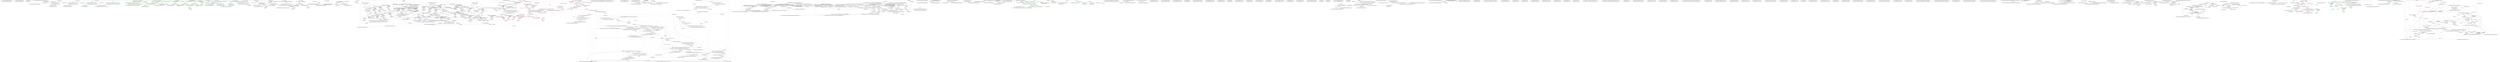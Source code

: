 digraph  {
m0_4 [cluster="Ninject.Activation.IRequest.CreateChild(System.Type, Ninject.Planning.Targets.ITarget)", file="Binding.cs", label="Entry Ninject.Activation.IRequest.CreateChild(System.Type, Ninject.Planning.Targets.ITarget)", span="90-90"];
m0_5 [cluster="Ninject.Activation.IRequest.CreateChild(System.Type, Ninject.Planning.Targets.ITarget)", file="Binding.cs", label="Exit Ninject.Activation.IRequest.CreateChild(System.Type, Ninject.Planning.Targets.ITarget)", span="90-90"];
m0_0 [cluster="Ninject.Activation.IRequest.Matches(Ninject.Planning.Bindings.IBinding)", file="Binding.cs", label="Entry Ninject.Activation.IRequest.Matches(Ninject.Planning.Bindings.IBinding)", span="76-76"];
m0_1 [cluster="Ninject.Activation.IRequest.Matches(Ninject.Planning.Bindings.IBinding)", file="Binding.cs", label="Exit Ninject.Activation.IRequest.Matches(Ninject.Planning.Bindings.IBinding)", span="76-76"];
m0_2 [cluster="Ninject.Activation.IRequest.GetScope()", file="Binding.cs", label="Entry Ninject.Activation.IRequest.GetScope()", span="82-82"];
m0_3 [cluster="Ninject.Activation.IRequest.GetScope()", file="Binding.cs", label="Exit Ninject.Activation.IRequest.GetScope()", span="82-82"];
m1_47 [cluster="Ninject.Planning.Bindings.BindingBuilder.When(System.Func<Ninject.Activation.IRequest, bool>)", file="BindingBuilder.cs", label="Entry Ninject.Planning.Bindings.BindingBuilder.When(System.Func<Ninject.Activation.IRequest, bool>)", span="62-62"];
m1_48 [cluster="Ninject.Planning.Bindings.BindingBuilder.When(System.Func<Ninject.Activation.IRequest, bool>)", file="BindingBuilder.cs", label="Binding.ConditionCallback = condition", span="64-64"];
m1_49 [cluster="Ninject.Planning.Bindings.BindingBuilder.When(System.Func<Ninject.Activation.IRequest, bool>)", file="BindingBuilder.cs", label="return this;", span="65-65"];
m1_50 [cluster="Ninject.Planning.Bindings.BindingBuilder.When(System.Func<Ninject.Activation.IRequest, bool>)", file="BindingBuilder.cs", label="Exit Ninject.Planning.Bindings.BindingBuilder.When(System.Func<Ninject.Activation.IRequest, bool>)", span="62-62"];
m1_51 [cluster="Ninject.Planning.Bindings.BindingBuilder.Named(string)", file="BindingBuilder.cs", label="Entry Ninject.Planning.Bindings.BindingBuilder.Named(string)", span="68-68"];
m1_52 [cluster="Ninject.Planning.Bindings.BindingBuilder.Named(string)", color=green, community=0, file="BindingBuilder.cs", label="30: String.Intern(name)", span="70-70"];
m1_53 [cluster="Ninject.Planning.Bindings.BindingBuilder.Named(string)", file="BindingBuilder.cs", label="Binding.Metadata.Name = name", span="71-71"];
m1_54 [cluster="Ninject.Planning.Bindings.BindingBuilder.Named(string)", file="BindingBuilder.cs", label="return this;", span="72-72"];
m1_55 [cluster="Ninject.Planning.Bindings.BindingBuilder.Named(string)", file="BindingBuilder.cs", label="Exit Ninject.Planning.Bindings.BindingBuilder.Named(string)", span="68-68"];
m1_0 [cluster="Ninject.Planning.Bindings.BindingBuilder.BindingBuilder(Ninject.Planning.Bindings.Binding)", file="BindingBuilder.cs", label="Entry Ninject.Planning.Bindings.BindingBuilder.BindingBuilder(Ninject.Planning.Bindings.Binding)", span="14-14"];
m1_1 [cluster="Ninject.Planning.Bindings.BindingBuilder.BindingBuilder(Ninject.Planning.Bindings.Binding)", file="BindingBuilder.cs", label="Binding = binding", span="16-16"];
m1_32 [cluster="Ninject.Planning.Bindings.BindingBuilder.ToProvider(Ninject.Activation.IProvider)", file="BindingBuilder.cs", label="Entry Ninject.Planning.Bindings.BindingBuilder.ToProvider(Ninject.Activation.IProvider)", span="50-50"];
m1_33 [cluster="Ninject.Planning.Bindings.BindingBuilder.ToProvider(Ninject.Activation.IProvider)", color=green, community=0, file="BindingBuilder.cs", label="35: Binding.ProviderCallback = ctx => provider", span="52-52"];
m1_34 [cluster="Ninject.Planning.Bindings.BindingBuilder.ToProvider(Ninject.Activation.IProvider)", file="BindingBuilder.cs", label="return this;", span="53-53"];
m1_35 [cluster="Ninject.Planning.Bindings.BindingBuilder.ToProvider(Ninject.Activation.IProvider)", file="BindingBuilder.cs", label="Exit Ninject.Planning.Bindings.BindingBuilder.ToProvider(Ninject.Activation.IProvider)", span="50-50"];
m1_91 [cluster="System.Collections.Generic.ICollection<T>.Add(T)", file="BindingBuilder.cs", label="Entry System.Collections.Generic.ICollection<T>.Add(T)", span="0-0"];
m1_102 [cluster="Ninject.Planning.Bindings.BindingBuilder.WithPropertyValue(string, System.Func<Ninject.Activation.IContext, object>)", file="BindingBuilder.cs", label="Entry Ninject.Planning.Bindings.BindingBuilder.WithPropertyValue(string, System.Func<Ninject.Activation.IContext, object>)", span="123-123"];
m1_104 [cluster="Ninject.Planning.Bindings.BindingBuilder.WithPropertyValue(string, System.Func<Ninject.Activation.IContext, object>)", color=green, community=0, file="BindingBuilder.cs", label="36: return this;", span="126-126"];
m1_103 [cluster="Ninject.Planning.Bindings.BindingBuilder.WithPropertyValue(string, System.Func<Ninject.Activation.IContext, object>)", file="BindingBuilder.cs", label="Binding.Parameters.Add(new PropertyValue(name, valueCallback))", span="125-125"];
m1_105 [cluster="Ninject.Planning.Bindings.BindingBuilder.WithPropertyValue(string, System.Func<Ninject.Activation.IContext, object>)", file="BindingBuilder.cs", label="Exit Ninject.Planning.Bindings.BindingBuilder.WithPropertyValue(string, System.Func<Ninject.Activation.IContext, object>)", span="123-123"];
m1_24 [cluster="Ninject.Planning.Bindings.BindingBuilder.ToProvider<TProvider>()", file="BindingBuilder.cs", label="Entry Ninject.Planning.Bindings.BindingBuilder.ToProvider<TProvider>()", span="43-43"];
m1_25 [cluster="Ninject.Planning.Bindings.BindingBuilder.ToProvider<TProvider>()", file="BindingBuilder.cs", label="Binding.ProviderCallback = ctx => ctx.Kernel.Get<TProvider>()", span="46-46"];
m1_26 [cluster="Ninject.Planning.Bindings.BindingBuilder.ToProvider<TProvider>()", file="BindingBuilder.cs", label="return this;", span="47-47"];
m1_27 [cluster="Ninject.Planning.Bindings.BindingBuilder.ToProvider<TProvider>()", file="BindingBuilder.cs", label="Exit Ninject.Planning.Bindings.BindingBuilder.ToProvider<TProvider>()", span="43-43"];
m1_111 [cluster="Ninject.Planning.Bindings.BindingBuilder.WithMetadata(string, object)", file="BindingBuilder.cs", label="Entry Ninject.Planning.Bindings.BindingBuilder.WithMetadata(string, object)", span="135-135"];
m1_113 [cluster="Ninject.Planning.Bindings.BindingBuilder.WithMetadata(string, object)", color=green, community=0, file="BindingBuilder.cs", label="35: return this;", span="138-138"];
m1_112 [cluster="Ninject.Planning.Bindings.BindingBuilder.WithMetadata(string, object)", file="BindingBuilder.cs", label="Binding.Metadata.Set(key, value)", span="137-137"];
m1_114 [cluster="Ninject.Planning.Bindings.BindingBuilder.WithMetadata(string, object)", file="BindingBuilder.cs", label="Exit Ninject.Planning.Bindings.BindingBuilder.WithMetadata(string, object)", span="135-135"];
m1_56 [cluster="string.Intern(string)", file="BindingBuilder.cs", label="Entry string.Intern(string)", span="0-0"];
m1_46 [cluster="Ninject.Activation.Providers.ConstantProvider<T>.ConstantProvider(T)", file="BindingBuilder.cs", label="Entry Ninject.Activation.Providers.ConstantProvider<T>.ConstantProvider(T)", span="9-9"];
m1_68 [cluster="Ninject.Planning.Bindings.BindingBuilder.InThreadScope()", file="BindingBuilder.cs", label="Entry Ninject.Planning.Bindings.BindingBuilder.InThreadScope()", span="87-87"];
m1_69 [cluster="Ninject.Planning.Bindings.BindingBuilder.InThreadScope()", file="BindingBuilder.cs", label="Binding.ScopeCallback = ctx => Thread.CurrentThread", span="89-89"];
m1_70 [cluster="Ninject.Planning.Bindings.BindingBuilder.InThreadScope()", file="BindingBuilder.cs", label="return this;", span="90-90"];
m1_71 [cluster="Ninject.Planning.Bindings.BindingBuilder.InThreadScope()", file="BindingBuilder.cs", label="Exit Ninject.Planning.Bindings.BindingBuilder.InThreadScope()", span="87-87"];
m1_75 [cluster="Ninject.Planning.Bindings.BindingBuilder.InRequestScope()", file="BindingBuilder.cs", label="Entry Ninject.Planning.Bindings.BindingBuilder.InRequestScope()", span="93-93"];
m1_76 [cluster="Ninject.Planning.Bindings.BindingBuilder.InRequestScope()", color=green, community=0, file="BindingBuilder.cs", label="22: Binding.ScopeCallback = ctx => HttpContext.Current", span="95-95"];
m1_77 [cluster="Ninject.Planning.Bindings.BindingBuilder.InRequestScope()", file="BindingBuilder.cs", label="return this;", span="96-96"];
m1_78 [cluster="Ninject.Planning.Bindings.BindingBuilder.InRequestScope()", file="BindingBuilder.cs", label="Exit Ninject.Planning.Bindings.BindingBuilder.InRequestScope()", span="93-93"];
m1_90 [cluster="Ninject.Parameters.ConstructorArgument.ConstructorArgument(string, object)", file="BindingBuilder.cs", label="Entry Ninject.Parameters.ConstructorArgument.ConstructorArgument(string, object)", span="7-7"];
m1_57 [cluster="Ninject.Planning.Bindings.BindingBuilder.InSingletonScope()", file="BindingBuilder.cs", label="Entry Ninject.Planning.Bindings.BindingBuilder.InSingletonScope()", span="75-75"];
m1_58 [cluster="Ninject.Planning.Bindings.BindingBuilder.InSingletonScope()", color=green, community=0, file="BindingBuilder.cs", label="12: Binding.ScopeCallback = ctx => ctx.Kernel", span="77-77"];
m1_59 [cluster="Ninject.Planning.Bindings.BindingBuilder.InSingletonScope()", file="BindingBuilder.cs", label="return this;", span="78-78"];
m1_60 [cluster="Ninject.Planning.Bindings.BindingBuilder.InSingletonScope()", file="BindingBuilder.cs", label="Exit Ninject.Planning.Bindings.BindingBuilder.InSingletonScope()", span="75-75"];
m1_86 [cluster="Ninject.Planning.Bindings.BindingBuilder.WithConstructorArgument(string, object)", file="BindingBuilder.cs", label="Entry Ninject.Planning.Bindings.BindingBuilder.WithConstructorArgument(string, object)", span="105-105"];
m1_88 [cluster="Ninject.Planning.Bindings.BindingBuilder.WithConstructorArgument(string, object)", color=green, community=0, file="BindingBuilder.cs", label="17: return this;", span="108-108"];
m1_87 [cluster="Ninject.Planning.Bindings.BindingBuilder.WithConstructorArgument(string, object)", file="BindingBuilder.cs", label="Binding.Parameters.Add(new ConstructorArgument(name, value))", span="107-107"];
m1_89 [cluster="Ninject.Planning.Bindings.BindingBuilder.WithConstructorArgument(string, object)", file="BindingBuilder.cs", label="Exit Ninject.Planning.Bindings.BindingBuilder.WithConstructorArgument(string, object)", span="105-105"];
m1_23 [cluster="Ninject.Activation.Providers.CallbackProvider<T>.CallbackProvider(System.Func<Ninject.Activation.IContext, T>)", file="BindingBuilder.cs", label="Entry Ninject.Activation.Providers.CallbackProvider<T>.CallbackProvider(System.Func<Ninject.Activation.IContext, T>)", span="8-8"];
m1_12 [cluster="Ninject.Planning.Bindings.BindingBuilder.To(System.Type)", file="BindingBuilder.cs", label="Entry Ninject.Planning.Bindings.BindingBuilder.To(System.Type)", span="31-31"];
m1_14 [cluster="Ninject.Planning.Bindings.BindingBuilder.To(System.Type)", color=green, community=0, file="BindingBuilder.cs", label="12: return this;", span="34-34"];
m1_13 [cluster="Ninject.Planning.Bindings.BindingBuilder.To(System.Type)", file="BindingBuilder.cs", label="Binding.ProviderCallback = StandardProvider.GetCreationCallback(implementation)", span="33-33"];
m1_15 [cluster="Ninject.Planning.Bindings.BindingBuilder.To(System.Type)", file="BindingBuilder.cs", label="Exit Ninject.Planning.Bindings.BindingBuilder.To(System.Type)", span="31-31"];
m1_97 [cluster="Ninject.Planning.Bindings.BindingBuilder.WithPropertyValue(string, object)", file="BindingBuilder.cs", label="Entry Ninject.Planning.Bindings.BindingBuilder.WithPropertyValue(string, object)", span="117-117"];
m1_99 [cluster="Ninject.Planning.Bindings.BindingBuilder.WithPropertyValue(string, object)", color=green, community=0, file="BindingBuilder.cs", label="32: return this;", span="120-120"];
m1_98 [cluster="Ninject.Planning.Bindings.BindingBuilder.WithPropertyValue(string, object)", file="BindingBuilder.cs", label="Binding.Parameters.Add(new PropertyValue(name, value))", span="119-119"];
m1_100 [cluster="Ninject.Planning.Bindings.BindingBuilder.WithPropertyValue(string, object)", file="BindingBuilder.cs", label="Exit Ninject.Planning.Bindings.BindingBuilder.WithPropertyValue(string, object)", span="117-117"];
m1_101 [cluster="Ninject.Parameters.PropertyValue.PropertyValue(string, object)", file="BindingBuilder.cs", label="Entry Ninject.Parameters.PropertyValue.PropertyValue(string, object)", span="7-7"];
m1_2 [cluster="Ninject.Planning.Bindings.BindingBuilder.BindingBuilder(Ninject.Planning.Bindings.Binding)", file="BindingBuilder.cs", label="Exit Ninject.Planning.Bindings.BindingBuilder.BindingBuilder(Ninject.Planning.Bindings.Binding)", span="14-14"];
m1_82 [cluster="Ninject.Planning.Bindings.BindingBuilder.InScope(System.Func<Ninject.Activation.IContext, object>)", file="BindingBuilder.cs", label="Entry Ninject.Planning.Bindings.BindingBuilder.InScope(System.Func<Ninject.Activation.IContext, object>)", span="99-99"];
m1_84 [cluster="Ninject.Planning.Bindings.BindingBuilder.InScope(System.Func<Ninject.Activation.IContext, object>)", color=green, community=0, file="BindingBuilder.cs", label="4: return this;", span="102-102"];
m1_83 [cluster="Ninject.Planning.Bindings.BindingBuilder.InScope(System.Func<Ninject.Activation.IContext, object>)", file="BindingBuilder.cs", label="Binding.ScopeCallback = scope", span="101-101"];
m1_85 [cluster="Ninject.Planning.Bindings.BindingBuilder.InScope(System.Func<Ninject.Activation.IContext, object>)", file="BindingBuilder.cs", label="Exit Ninject.Planning.Bindings.BindingBuilder.InScope(System.Func<Ninject.Activation.IContext, object>)", span="99-99"];
m1_115 [cluster="Ninject.Planning.Bindings.IBindingMetadata.Set(string, object)", file="BindingBuilder.cs", label="Entry Ninject.Planning.Bindings.IBindingMetadata.Set(string, object)", span="10-10"];
m1_107 [cluster="Ninject.Planning.Bindings.BindingBuilder.WithParameter(Ninject.Parameters.IParameter)", file="BindingBuilder.cs", label="Entry Ninject.Planning.Bindings.BindingBuilder.WithParameter(Ninject.Parameters.IParameter)", span="129-129"];
m1_109 [cluster="Ninject.Planning.Bindings.BindingBuilder.WithParameter(Ninject.Parameters.IParameter)", color=green, community=0, file="BindingBuilder.cs", label="12: return this;", span="132-132"];
m1_108 [cluster="Ninject.Planning.Bindings.BindingBuilder.WithParameter(Ninject.Parameters.IParameter)", file="BindingBuilder.cs", label="Binding.Parameters.Add(parameter)", span="131-131"];
m1_110 [cluster="Ninject.Planning.Bindings.BindingBuilder.WithParameter(Ninject.Parameters.IParameter)", file="BindingBuilder.cs", label="Exit Ninject.Planning.Bindings.BindingBuilder.WithParameter(Ninject.Parameters.IParameter)", span="129-129"];
m1_39 [cluster="Ninject.Planning.Bindings.BindingBuilder.ToConstant<T>(T)", file="BindingBuilder.cs", label="Entry Ninject.Planning.Bindings.BindingBuilder.ToConstant<T>(T)", span="56-56"];
m1_41 [cluster="Ninject.Planning.Bindings.BindingBuilder.ToConstant<T>(T)", color=green, community=0, file="BindingBuilder.cs", label="9: return this;", span="59-59"];
m1_40 [cluster="Ninject.Planning.Bindings.BindingBuilder.ToConstant<T>(T)", file="BindingBuilder.cs", label="Binding.ProviderCallback = ctx => new ConstantProvider<T>(value)", span="58-58"];
m1_42 [cluster="Ninject.Planning.Bindings.BindingBuilder.ToConstant<T>(T)", file="BindingBuilder.cs", label="Exit Ninject.Planning.Bindings.BindingBuilder.ToConstant<T>(T)", span="56-56"];
m1_16 [cluster="Ninject.Planning.Bindings.BindingBuilder.ToMethod<T>(System.Func<Ninject.Activation.IContext, T>)", file="BindingBuilder.cs", label="Entry Ninject.Planning.Bindings.BindingBuilder.ToMethod<T>(System.Func<Ninject.Activation.IContext, T>)", span="37-37"];
m1_17 [cluster="Ninject.Planning.Bindings.BindingBuilder.ToMethod<T>(System.Func<Ninject.Activation.IContext, T>)", file="BindingBuilder.cs", label="Binding.ProviderCallback = ctx => new CallbackProvider<T>(method)", span="39-39"];
m1_18 [cluster="Ninject.Planning.Bindings.BindingBuilder.ToMethod<T>(System.Func<Ninject.Activation.IContext, T>)", file="BindingBuilder.cs", label="return this;", span="40-40"];
m1_19 [cluster="Ninject.Planning.Bindings.BindingBuilder.ToMethod<T>(System.Func<Ninject.Activation.IContext, T>)", file="BindingBuilder.cs", label="Exit Ninject.Planning.Bindings.BindingBuilder.ToMethod<T>(System.Func<Ninject.Activation.IContext, T>)", span="37-37"];
m1_31 [cluster="Ninject.Syntax.IResolutionRoot.Get<T>(params Ninject.Parameters.IParameter[])", file="BindingBuilder.cs", label="Entry Ninject.Syntax.IResolutionRoot.Get<T>(params Ninject.Parameters.IParameter[])", span="12-12"];
m1_8 [cluster="Ninject.Planning.Bindings.BindingBuilder.To<TImplementation>()", file="BindingBuilder.cs", label="Entry Ninject.Planning.Bindings.BindingBuilder.To<TImplementation>()", span="25-25"];
m1_9 [cluster="Ninject.Planning.Bindings.BindingBuilder.To<TImplementation>()", color=green, community=0, file="BindingBuilder.cs", label="12: Binding.ProviderCallback = StandardProvider.GetCreationCallback(typeof(TImplementation))", span="27-27"];
m1_10 [cluster="Ninject.Planning.Bindings.BindingBuilder.To<TImplementation>()", file="BindingBuilder.cs", label="return this;", span="28-28"];
m1_11 [cluster="Ninject.Planning.Bindings.BindingBuilder.To<TImplementation>()", file="BindingBuilder.cs", label="Exit Ninject.Planning.Bindings.BindingBuilder.To<TImplementation>()", span="25-25"];
m1_20 [cluster="lambda expression", file="BindingBuilder.cs", label="Entry lambda expression", span="39-39"];
m1_37 [cluster="lambda expression", color=green, community=0, file="BindingBuilder.cs", label="28: provider", span="52-52"];
m1_36 [cluster="lambda expression", file="BindingBuilder.cs", label="Entry lambda expression", span="52-52"];
m1_38 [cluster="lambda expression", file="BindingBuilder.cs", label="Exit lambda expression", span="52-52"];
m1_62 [cluster="lambda expression", color=green, community=0, file="BindingBuilder.cs", label="35: ctx.Kernel", span="77-77"];
m1_61 [cluster="lambda expression", file="BindingBuilder.cs", label="Entry lambda expression", span="77-77"];
m1_63 [cluster="lambda expression", file="BindingBuilder.cs", label="Exit lambda expression", span="77-77"];
m1_80 [cluster="lambda expression", color=green, community=0, file="BindingBuilder.cs", label="39: HttpContext.Current", span="95-95"];
m1_79 [cluster="lambda expression", file="BindingBuilder.cs", label="Entry lambda expression", span="95-95"];
m1_81 [cluster="lambda expression", file="BindingBuilder.cs", label="Exit lambda expression", span="95-95"];
m1_29 [cluster="lambda expression", file="BindingBuilder.cs", label="ctx.Kernel.Get<TProvider>()", span="46-46"];
m1_44 [cluster="lambda expression", file="BindingBuilder.cs", label="new ConstantProvider<T>(value)", span="58-58"];
m1_21 [cluster="lambda expression", file="BindingBuilder.cs", label="new CallbackProvider<T>(method)", span="39-39"];
m1_28 [cluster="lambda expression", file="BindingBuilder.cs", label="Entry lambda expression", span="46-46"];
m1_30 [cluster="lambda expression", file="BindingBuilder.cs", label="Exit lambda expression", span="46-46"];
m1_43 [cluster="lambda expression", file="BindingBuilder.cs", label="Entry lambda expression", span="58-58"];
m1_45 [cluster="lambda expression", file="BindingBuilder.cs", label="Exit lambda expression", span="58-58"];
m1_22 [cluster="lambda expression", file="BindingBuilder.cs", label="Exit lambda expression", span="39-39"];
m1_64 [cluster="Ninject.Planning.Bindings.BindingBuilder.InTransientScope()", file="BindingBuilder.cs", label="Entry Ninject.Planning.Bindings.BindingBuilder.InTransientScope()", span="81-81"];
m1_65 [cluster="Ninject.Planning.Bindings.BindingBuilder.InTransientScope()", file="BindingBuilder.cs", label="Binding.ScopeCallback = null", span="83-83"];
m1_66 [cluster="Ninject.Planning.Bindings.BindingBuilder.InTransientScope()", file="BindingBuilder.cs", label="return this;", span="84-84"];
m1_67 [cluster="Ninject.Planning.Bindings.BindingBuilder.InTransientScope()", file="BindingBuilder.cs", label="Exit Ninject.Planning.Bindings.BindingBuilder.InTransientScope()", span="81-81"];
m1_3 [cluster="Ninject.Planning.Bindings.BindingBuilder.ToSelf()", file="BindingBuilder.cs", label="Entry Ninject.Planning.Bindings.BindingBuilder.ToSelf()", span="19-19"];
m1_4 [cluster="Ninject.Planning.Bindings.BindingBuilder.ToSelf()", file="BindingBuilder.cs", label="Binding.ProviderCallback = StandardProvider.GetCreationCallback(Binding.Service)", span="21-21"];
m1_5 [cluster="Ninject.Planning.Bindings.BindingBuilder.ToSelf()", file="BindingBuilder.cs", label="return this;", span="22-22"];
m1_6 [cluster="Ninject.Planning.Bindings.BindingBuilder.ToSelf()", file="BindingBuilder.cs", label="Exit Ninject.Planning.Bindings.BindingBuilder.ToSelf()", span="19-19"];
m1_92 [cluster="Ninject.Planning.Bindings.BindingBuilder.WithConstructorArgument(string, System.Func<Ninject.Activation.IContext, object>)", file="BindingBuilder.cs", label="Entry Ninject.Planning.Bindings.BindingBuilder.WithConstructorArgument(string, System.Func<Ninject.Activation.IContext, object>)", span="111-111"];
m1_93 [cluster="Ninject.Planning.Bindings.BindingBuilder.WithConstructorArgument(string, System.Func<Ninject.Activation.IContext, object>)", color=green, community=0, file="BindingBuilder.cs", label="26: Binding.Parameters.Add(new ConstructorArgument(name, valueCallback))", span="113-113"];
m1_94 [cluster="Ninject.Planning.Bindings.BindingBuilder.WithConstructorArgument(string, System.Func<Ninject.Activation.IContext, object>)", file="BindingBuilder.cs", label="return this;", span="114-114"];
m1_95 [cluster="Ninject.Planning.Bindings.BindingBuilder.WithConstructorArgument(string, System.Func<Ninject.Activation.IContext, object>)", file="BindingBuilder.cs", label="Exit Ninject.Planning.Bindings.BindingBuilder.WithConstructorArgument(string, System.Func<Ninject.Activation.IContext, object>)", span="111-111"];
m1_7 [cluster="Ninject.Activation.Providers.StandardProvider.GetCreationCallback(System.Type)", file="BindingBuilder.cs", label="Entry Ninject.Activation.Providers.StandardProvider.GetCreationCallback(System.Type)", span="59-59"];
m1_106 [cluster="Ninject.Parameters.PropertyValue.PropertyValue(string, System.Func<Ninject.Activation.IContext, object>)", file="BindingBuilder.cs", label="Entry Ninject.Parameters.PropertyValue.PropertyValue(string, System.Func<Ninject.Activation.IContext, object>)", span="8-8"];
m1_96 [cluster="Ninject.Parameters.ConstructorArgument.ConstructorArgument(string, System.Func<Ninject.Activation.IContext, object>)", file="BindingBuilder.cs", label="Entry Ninject.Parameters.ConstructorArgument.ConstructorArgument(string, System.Func<Ninject.Activation.IContext, object>)", span="8-8"];
m1_116 [file="BindingBuilder.cs", label="Ninject.Planning.Bindings.BindingBuilder", span=""];
m1_118 [file="BindingBuilder.cs", label="Ninject.Activation.IProvider", span=""];
m1_119 [file="BindingBuilder.cs", label=T, span=""];
m1_117 [file="BindingBuilder.cs", label="System.Func<Ninject.Activation.IContext, T>", span=""];
m3_19 [cluster="Mock<IContext>.cstr", file="BuiltinScopeTests.cs", label="Entry Mock<IContext>.cstr", span=""];
m3_6 [cluster="Mock<IPipeline>.cstr", file="BuiltinScopeTests.cs", label="Entry Mock<IPipeline>.cstr", span=""];
m3_173 [cluster="Ninject.Tests.Unit.CacheTests.WhenReleaseIsCalled.ReturnsTrueIfInstanceIsTracked()", file="BuiltinScopeTests.cs", label="Entry Ninject.Tests.Unit.CacheTests.WhenReleaseIsCalled.ReturnsTrueIfInstanceIsTracked()", span="148-148"];
m3_174 [cluster="Ninject.Tests.Unit.CacheTests.WhenReleaseIsCalled.ReturnsTrueIfInstanceIsTracked()", file="BuiltinScopeTests.cs", label="var scope = new object()", span="150-150"];
m3_175 [cluster="Ninject.Tests.Unit.CacheTests.WhenReleaseIsCalled.ReturnsTrueIfInstanceIsTracked()", file="BuiltinScopeTests.cs", label="var instance = new Sword()", span="151-151"];
m3_181 [cluster="Ninject.Tests.Unit.CacheTests.WhenReleaseIsCalled.ReturnsTrueIfInstanceIsTracked()", file="BuiltinScopeTests.cs", label="writeContext.Setup(x => x.GetScope()).Returns(scope)", span="158-158"];
m3_176 [cluster="Ninject.Tests.Unit.CacheTests.WhenReleaseIsCalled.ReturnsTrueIfInstanceIsTracked()", file="BuiltinScopeTests.cs", label="var reference = new InstanceReference { Instance = instance }", span="152-152"];
m3_183 [cluster="Ninject.Tests.Unit.CacheTests.WhenReleaseIsCalled.ReturnsTrueIfInstanceIsTracked()", file="BuiltinScopeTests.cs", label="bool result = cache.Release(instance)", span="162-162"];
m3_177 [cluster="Ninject.Tests.Unit.CacheTests.WhenReleaseIsCalled.ReturnsTrueIfInstanceIsTracked()", file="BuiltinScopeTests.cs", label="var writeContext = new Mock<IContext>()", span="154-154"];
m3_182 [cluster="Ninject.Tests.Unit.CacheTests.WhenReleaseIsCalled.ReturnsTrueIfInstanceIsTracked()", file="BuiltinScopeTests.cs", label="cache.Remember(writeContext.Object, reference)", span="160-160"];
m3_178 [cluster="Ninject.Tests.Unit.CacheTests.WhenReleaseIsCalled.ReturnsTrueIfInstanceIsTracked()", file="BuiltinScopeTests.cs", label="writeContext.SetupGet(x => x.Binding).Returns(bindingMock.Object)", span="155-155"];
m3_179 [cluster="Ninject.Tests.Unit.CacheTests.WhenReleaseIsCalled.ReturnsTrueIfInstanceIsTracked()", file="BuiltinScopeTests.cs", label="writeContext.SetupGet(x => x.HasInferredGenericArguments).Returns(true)", span="156-156"];
m3_180 [cluster="Ninject.Tests.Unit.CacheTests.WhenReleaseIsCalled.ReturnsTrueIfInstanceIsTracked()", file="BuiltinScopeTests.cs", label="writeContext.SetupGet(x => x.GenericArguments).Returns(new[] { typeof(int) })", span="157-157"];
m3_184 [cluster="Ninject.Tests.Unit.CacheTests.WhenReleaseIsCalled.ReturnsTrueIfInstanceIsTracked()", file="BuiltinScopeTests.cs", label="result.ShouldBeTrue()", span="163-163"];
m3_185 [cluster="Ninject.Tests.Unit.CacheTests.WhenReleaseIsCalled.ReturnsTrueIfInstanceIsTracked()", file="BuiltinScopeTests.cs", label="Exit Ninject.Tests.Unit.CacheTests.WhenReleaseIsCalled.ReturnsTrueIfInstanceIsTracked()", span="148-148"];
m3_9 [cluster="Cache.cstr", file="BuiltinScopeTests.cs", label="Entry Cache.cstr", span=""];
m3_126 [cluster="Ninject.Tests.Unit.CacheTests.WhenTryGetInstanceIsCalledForContextWithGenericInference.ReturnsNullIfInstanceAddedToCacheHasDifferentGenericParameters()", file="BuiltinScopeTests.cs", label="Entry Ninject.Tests.Unit.CacheTests.WhenTryGetInstanceIsCalledForContextWithGenericInference.ReturnsNullIfInstanceAddedToCacheHasDifferentGenericParameters()", span="113-113"];
m3_127 [cluster="Ninject.Tests.Unit.CacheTests.WhenTryGetInstanceIsCalledForContextWithGenericInference.ReturnsNullIfInstanceAddedToCacheHasDifferentGenericParameters()", file="BuiltinScopeTests.cs", label="var scope = new object()", span="115-115"];
m3_128 [cluster="Ninject.Tests.Unit.CacheTests.WhenTryGetInstanceIsCalledForContextWithGenericInference.ReturnsNullIfInstanceAddedToCacheHasDifferentGenericParameters()", file="BuiltinScopeTests.cs", label="var reference = new InstanceReference { Instance = new Sword() }", span="116-116"];
m3_133 [cluster="Ninject.Tests.Unit.CacheTests.WhenTryGetInstanceIsCalledForContextWithGenericInference.ReturnsNullIfInstanceAddedToCacheHasDifferentGenericParameters()", file="BuiltinScopeTests.cs", label="contextMock1.Setup(x => x.GetScope()).Returns(scope)", span="122-122"];
m3_139 [cluster="Ninject.Tests.Unit.CacheTests.WhenTryGetInstanceIsCalledForContextWithGenericInference.ReturnsNullIfInstanceAddedToCacheHasDifferentGenericParameters()", file="BuiltinScopeTests.cs", label="contextMock2.Setup(x => x.GetScope()).Returns(scope)", span="130-130"];
m3_129 [cluster="Ninject.Tests.Unit.CacheTests.WhenTryGetInstanceIsCalledForContextWithGenericInference.ReturnsNullIfInstanceAddedToCacheHasDifferentGenericParameters()", file="BuiltinScopeTests.cs", label="var contextMock1 = new Mock<IContext>()", span="118-118"];
m3_134 [cluster="Ninject.Tests.Unit.CacheTests.WhenTryGetInstanceIsCalledForContextWithGenericInference.ReturnsNullIfInstanceAddedToCacheHasDifferentGenericParameters()", file="BuiltinScopeTests.cs", label="cache.Remember(contextMock1.Object, reference)", span="124-124"];
m3_130 [cluster="Ninject.Tests.Unit.CacheTests.WhenTryGetInstanceIsCalledForContextWithGenericInference.ReturnsNullIfInstanceAddedToCacheHasDifferentGenericParameters()", file="BuiltinScopeTests.cs", label="contextMock1.SetupGet(x => x.Binding).Returns(bindingMock.Object)", span="119-119"];
m3_131 [cluster="Ninject.Tests.Unit.CacheTests.WhenTryGetInstanceIsCalledForContextWithGenericInference.ReturnsNullIfInstanceAddedToCacheHasDifferentGenericParameters()", file="BuiltinScopeTests.cs", label="contextMock1.SetupGet(x => x.HasInferredGenericArguments).Returns(true)", span="120-120"];
m3_132 [cluster="Ninject.Tests.Unit.CacheTests.WhenTryGetInstanceIsCalledForContextWithGenericInference.ReturnsNullIfInstanceAddedToCacheHasDifferentGenericParameters()", file="BuiltinScopeTests.cs", label="contextMock1.SetupGet(x => x.GenericArguments).Returns(new[] { typeof(int) })", span="121-121"];
m3_135 [cluster="Ninject.Tests.Unit.CacheTests.WhenTryGetInstanceIsCalledForContextWithGenericInference.ReturnsNullIfInstanceAddedToCacheHasDifferentGenericParameters()", file="BuiltinScopeTests.cs", label="var contextMock2 = new Mock<IContext>()", span="126-126"];
m3_136 [cluster="Ninject.Tests.Unit.CacheTests.WhenTryGetInstanceIsCalledForContextWithGenericInference.ReturnsNullIfInstanceAddedToCacheHasDifferentGenericParameters()", file="BuiltinScopeTests.cs", label="contextMock2.SetupGet(x => x.Binding).Returns(bindingMock.Object)", span="127-127"];
m3_137 [cluster="Ninject.Tests.Unit.CacheTests.WhenTryGetInstanceIsCalledForContextWithGenericInference.ReturnsNullIfInstanceAddedToCacheHasDifferentGenericParameters()", file="BuiltinScopeTests.cs", label="contextMock2.SetupGet(x => x.HasInferredGenericArguments).Returns(true)", span="128-128"];
m3_138 [cluster="Ninject.Tests.Unit.CacheTests.WhenTryGetInstanceIsCalledForContextWithGenericInference.ReturnsNullIfInstanceAddedToCacheHasDifferentGenericParameters()", file="BuiltinScopeTests.cs", label="contextMock2.SetupGet(x => x.GenericArguments).Returns(new[] { typeof(double) })", span="129-129"];
m3_140 [cluster="Ninject.Tests.Unit.CacheTests.WhenTryGetInstanceIsCalledForContextWithGenericInference.ReturnsNullIfInstanceAddedToCacheHasDifferentGenericParameters()", file="BuiltinScopeTests.cs", label="object instance = cache.TryGet(contextMock2.Object)", span="132-132"];
m3_141 [cluster="Ninject.Tests.Unit.CacheTests.WhenTryGetInstanceIsCalledForContextWithGenericInference.ReturnsNullIfInstanceAddedToCacheHasDifferentGenericParameters()", file="BuiltinScopeTests.cs", label="instance.ShouldBeNull()", span="134-134"];
m3_142 [cluster="Ninject.Tests.Unit.CacheTests.WhenTryGetInstanceIsCalledForContextWithGenericInference.ReturnsNullIfInstanceAddedToCacheHasDifferentGenericParameters()", file="BuiltinScopeTests.cs", label="Exit Ninject.Tests.Unit.CacheTests.WhenTryGetInstanceIsCalledForContextWithGenericInference.ReturnsNullIfInstanceAddedToCacheHasDifferentGenericParameters()", span="113-113"];
m3_46 [cluster="Ninject.Tests.Fakes.Sword.Sword()", file="BuiltinScopeTests.cs", label="Entry Ninject.Tests.Fakes.Sword.Sword()", span="4-4"];
m3_172 [cluster="Unk.ShouldBeFalse", file="BuiltinScopeTests.cs", label="Entry Unk.ShouldBeFalse", span=""];
m3_199 [cluster="Ninject.Tests.Unit.CacheTests.WhenReleaseIsCalled.InstanceIsRemovedFromCache()", file="BuiltinScopeTests.cs", label="Entry Ninject.Tests.Unit.CacheTests.WhenReleaseIsCalled.InstanceIsRemovedFromCache()", span="167-167"];
m3_200 [cluster="Ninject.Tests.Unit.CacheTests.WhenReleaseIsCalled.InstanceIsRemovedFromCache()", file="BuiltinScopeTests.cs", label="var scope = new object()", span="169-169"];
m3_201 [cluster="Ninject.Tests.Unit.CacheTests.WhenReleaseIsCalled.InstanceIsRemovedFromCache()", file="BuiltinScopeTests.cs", label="var sword = new Sword()", span="170-170"];
m3_207 [cluster="Ninject.Tests.Unit.CacheTests.WhenReleaseIsCalled.InstanceIsRemovedFromCache()", file="BuiltinScopeTests.cs", label="writeContext.Setup(x => x.GetScope()).Returns(scope)", span="177-177"];
m3_213 [cluster="Ninject.Tests.Unit.CacheTests.WhenReleaseIsCalled.InstanceIsRemovedFromCache()", file="BuiltinScopeTests.cs", label="readContext.Setup(x => x.GetScope()).Returns(scope)", span="185-185"];
m3_202 [cluster="Ninject.Tests.Unit.CacheTests.WhenReleaseIsCalled.InstanceIsRemovedFromCache()", file="BuiltinScopeTests.cs", label="var reference = new InstanceReference { Instance = sword }", span="171-171"];
m3_203 [cluster="Ninject.Tests.Unit.CacheTests.WhenReleaseIsCalled.InstanceIsRemovedFromCache()", file="BuiltinScopeTests.cs", label="var writeContext = new Mock<IContext>()", span="173-173"];
m3_208 [cluster="Ninject.Tests.Unit.CacheTests.WhenReleaseIsCalled.InstanceIsRemovedFromCache()", file="BuiltinScopeTests.cs", label="cache.Remember(writeContext.Object, reference)", span="179-179"];
m3_215 [cluster="Ninject.Tests.Unit.CacheTests.WhenReleaseIsCalled.InstanceIsRemovedFromCache()", file="BuiltinScopeTests.cs", label="instance1.ShouldBeSameAs(reference.Instance)", span="188-188"];
m3_204 [cluster="Ninject.Tests.Unit.CacheTests.WhenReleaseIsCalled.InstanceIsRemovedFromCache()", file="BuiltinScopeTests.cs", label="writeContext.SetupGet(x => x.Binding).Returns(bindingMock.Object)", span="174-174"];
m3_205 [cluster="Ninject.Tests.Unit.CacheTests.WhenReleaseIsCalled.InstanceIsRemovedFromCache()", file="BuiltinScopeTests.cs", label="writeContext.SetupGet(x => x.HasInferredGenericArguments).Returns(true)", span="175-175"];
m3_206 [cluster="Ninject.Tests.Unit.CacheTests.WhenReleaseIsCalled.InstanceIsRemovedFromCache()", file="BuiltinScopeTests.cs", label="writeContext.SetupGet(x => x.GenericArguments).Returns(new[] { typeof(int) })", span="176-176"];
m3_209 [cluster="Ninject.Tests.Unit.CacheTests.WhenReleaseIsCalled.InstanceIsRemovedFromCache()", file="BuiltinScopeTests.cs", label="var readContext = new Mock<IContext>()", span="181-181"];
m3_210 [cluster="Ninject.Tests.Unit.CacheTests.WhenReleaseIsCalled.InstanceIsRemovedFromCache()", file="BuiltinScopeTests.cs", label="readContext.SetupGet(x => x.Binding).Returns(bindingMock.Object)", span="182-182"];
m3_211 [cluster="Ninject.Tests.Unit.CacheTests.WhenReleaseIsCalled.InstanceIsRemovedFromCache()", file="BuiltinScopeTests.cs", label="readContext.SetupGet(x => x.HasInferredGenericArguments).Returns(true)", span="183-183"];
m3_212 [cluster="Ninject.Tests.Unit.CacheTests.WhenReleaseIsCalled.InstanceIsRemovedFromCache()", file="BuiltinScopeTests.cs", label="readContext.SetupGet(x => x.GenericArguments).Returns(new[] { typeof(int) })", span="184-184"];
m3_214 [cluster="Ninject.Tests.Unit.CacheTests.WhenReleaseIsCalled.InstanceIsRemovedFromCache()", file="BuiltinScopeTests.cs", label="object instance1 = cache.TryGet(readContext.Object)", span="187-187"];
m3_218 [cluster="Ninject.Tests.Unit.CacheTests.WhenReleaseIsCalled.InstanceIsRemovedFromCache()", file="BuiltinScopeTests.cs", label="object instance2 = cache.TryGet(readContext.Object)", span="193-193"];
m3_216 [cluster="Ninject.Tests.Unit.CacheTests.WhenReleaseIsCalled.InstanceIsRemovedFromCache()", file="BuiltinScopeTests.cs", label="bool result = cache.Release(instance1)", span="190-190"];
m3_217 [cluster="Ninject.Tests.Unit.CacheTests.WhenReleaseIsCalled.InstanceIsRemovedFromCache()", file="BuiltinScopeTests.cs", label="result.ShouldBeTrue()", span="191-191"];
m3_219 [cluster="Ninject.Tests.Unit.CacheTests.WhenReleaseIsCalled.InstanceIsRemovedFromCache()", file="BuiltinScopeTests.cs", label="instance2.ShouldBeNull()", span="194-194"];
m3_220 [cluster="Ninject.Tests.Unit.CacheTests.WhenReleaseIsCalled.InstanceIsRemovedFromCache()", file="BuiltinScopeTests.cs", label="Exit Ninject.Tests.Unit.CacheTests.WhenReleaseIsCalled.InstanceIsRemovedFromCache()", span="167-167"];
m3_31 [cluster="Unk.GetScope", file="BuiltinScopeTests.cs", label="Entry Unk.GetScope", span=""];
m3_18 [cluster="object.Object()", file="BuiltinScopeTests.cs", label="Entry object.Object()", span="0-0"];
m3_85 [cluster="Ninject.Tests.Unit.CacheTests.WhenTryGetInstanceIsCalledForContextWithGenericInference.ReturnsInstanceIfOneHasBeenCachedWithSameGenericParameters()", file="BuiltinScopeTests.cs", label="Entry Ninject.Tests.Unit.CacheTests.WhenTryGetInstanceIsCalledForContextWithGenericInference.ReturnsInstanceIfOneHasBeenCachedWithSameGenericParameters()", span="88-88"];
m3_86 [cluster="Ninject.Tests.Unit.CacheTests.WhenTryGetInstanceIsCalledForContextWithGenericInference.ReturnsInstanceIfOneHasBeenCachedWithSameGenericParameters()", file="BuiltinScopeTests.cs", label="var scope = new object()", span="90-90"];
m3_87 [cluster="Ninject.Tests.Unit.CacheTests.WhenTryGetInstanceIsCalledForContextWithGenericInference.ReturnsInstanceIfOneHasBeenCachedWithSameGenericParameters()", file="BuiltinScopeTests.cs", label="var reference = new InstanceReference { Instance = new Sword() }", span="91-91"];
m3_92 [cluster="Ninject.Tests.Unit.CacheTests.WhenTryGetInstanceIsCalledForContextWithGenericInference.ReturnsInstanceIfOneHasBeenCachedWithSameGenericParameters()", file="BuiltinScopeTests.cs", label="contextMock1.Setup(x => x.GetScope()).Returns(scope)", span="97-97"];
m3_98 [cluster="Ninject.Tests.Unit.CacheTests.WhenTryGetInstanceIsCalledForContextWithGenericInference.ReturnsInstanceIfOneHasBeenCachedWithSameGenericParameters()", file="BuiltinScopeTests.cs", label="contextMock2.Setup(x => x.GetScope()).Returns(scope)", span="105-105"];
m3_88 [cluster="Ninject.Tests.Unit.CacheTests.WhenTryGetInstanceIsCalledForContextWithGenericInference.ReturnsInstanceIfOneHasBeenCachedWithSameGenericParameters()", file="BuiltinScopeTests.cs", label="var contextMock1 = new Mock<IContext>()", span="93-93"];
m3_93 [cluster="Ninject.Tests.Unit.CacheTests.WhenTryGetInstanceIsCalledForContextWithGenericInference.ReturnsInstanceIfOneHasBeenCachedWithSameGenericParameters()", file="BuiltinScopeTests.cs", label="cache.Remember(contextMock1.Object, reference)", span="99-99"];
m3_100 [cluster="Ninject.Tests.Unit.CacheTests.WhenTryGetInstanceIsCalledForContextWithGenericInference.ReturnsInstanceIfOneHasBeenCachedWithSameGenericParameters()", file="BuiltinScopeTests.cs", label="instance.ShouldBeSameAs(reference.Instance)", span="109-109"];
m3_89 [cluster="Ninject.Tests.Unit.CacheTests.WhenTryGetInstanceIsCalledForContextWithGenericInference.ReturnsInstanceIfOneHasBeenCachedWithSameGenericParameters()", file="BuiltinScopeTests.cs", label="contextMock1.SetupGet(x => x.Binding).Returns(bindingMock.Object)", span="94-94"];
m3_90 [cluster="Ninject.Tests.Unit.CacheTests.WhenTryGetInstanceIsCalledForContextWithGenericInference.ReturnsInstanceIfOneHasBeenCachedWithSameGenericParameters()", file="BuiltinScopeTests.cs", label="contextMock1.SetupGet(x => x.HasInferredGenericArguments).Returns(true)", span="95-95"];
m3_91 [cluster="Ninject.Tests.Unit.CacheTests.WhenTryGetInstanceIsCalledForContextWithGenericInference.ReturnsInstanceIfOneHasBeenCachedWithSameGenericParameters()", file="BuiltinScopeTests.cs", label="contextMock1.SetupGet(x => x.GenericArguments).Returns(new[] { typeof(int) })", span="96-96"];
m3_94 [cluster="Ninject.Tests.Unit.CacheTests.WhenTryGetInstanceIsCalledForContextWithGenericInference.ReturnsInstanceIfOneHasBeenCachedWithSameGenericParameters()", file="BuiltinScopeTests.cs", label="var contextMock2 = new Mock<IContext>()", span="101-101"];
m3_95 [cluster="Ninject.Tests.Unit.CacheTests.WhenTryGetInstanceIsCalledForContextWithGenericInference.ReturnsInstanceIfOneHasBeenCachedWithSameGenericParameters()", file="BuiltinScopeTests.cs", label="contextMock2.SetupGet(x => x.Binding).Returns(bindingMock.Object)", span="102-102"];
m3_96 [cluster="Ninject.Tests.Unit.CacheTests.WhenTryGetInstanceIsCalledForContextWithGenericInference.ReturnsInstanceIfOneHasBeenCachedWithSameGenericParameters()", file="BuiltinScopeTests.cs", label="contextMock2.SetupGet(x => x.HasInferredGenericArguments).Returns(true)", span="103-103"];
m3_97 [cluster="Ninject.Tests.Unit.CacheTests.WhenTryGetInstanceIsCalledForContextWithGenericInference.ReturnsInstanceIfOneHasBeenCachedWithSameGenericParameters()", file="BuiltinScopeTests.cs", label="contextMock2.SetupGet(x => x.GenericArguments).Returns(new[] { typeof(int) })", span="104-104"];
m3_99 [cluster="Ninject.Tests.Unit.CacheTests.WhenTryGetInstanceIsCalledForContextWithGenericInference.ReturnsInstanceIfOneHasBeenCachedWithSameGenericParameters()", file="BuiltinScopeTests.cs", label="object instance = cache.TryGet(contextMock2.Object)", span="107-107"];
m3_101 [cluster="Ninject.Tests.Unit.CacheTests.WhenTryGetInstanceIsCalledForContextWithGenericInference.ReturnsInstanceIfOneHasBeenCachedWithSameGenericParameters()", file="BuiltinScopeTests.cs", label="Exit Ninject.Tests.Unit.CacheTests.WhenTryGetInstanceIsCalledForContextWithGenericInference.ReturnsInstanceIfOneHasBeenCachedWithSameGenericParameters()", span="88-88"];
m3_22 [cluster="Unk.Setup", file="BuiltinScopeTests.cs", label="Entry Unk.Setup", span=""];
m3_20 [cluster="Unk.SetupGet", file="BuiltinScopeTests.cs", label="Entry Unk.SetupGet", span=""];
m3_48 [cluster="Unk.ShouldBeSameAs", file="BuiltinScopeTests.cs", label="Entry Unk.ShouldBeSameAs", span=""];
m3_45 [cluster="Ninject.Activation.InstanceReference.InstanceReference()", file="BuiltinScopeTests.cs", label="Entry Ninject.Activation.InstanceReference.InstanceReference()", span="22-22"];
m3_8 [cluster="Mock<IBinding>.cstr", file="BuiltinScopeTests.cs", label="Entry Mock<IBinding>.cstr", span=""];
m3_167 [cluster="Ninject.Tests.Unit.CacheTests.WhenReleaseIsCalled.ReturnsFalseIfInstanceIsNotTracked()", file="BuiltinScopeTests.cs", label="Entry Ninject.Tests.Unit.CacheTests.WhenReleaseIsCalled.ReturnsFalseIfInstanceIsNotTracked()", span="141-141"];
m3_168 [cluster="Ninject.Tests.Unit.CacheTests.WhenReleaseIsCalled.ReturnsFalseIfInstanceIsNotTracked()", file="BuiltinScopeTests.cs", label="bool result = cache.Release(new object())", span="143-143"];
m3_169 [cluster="Ninject.Tests.Unit.CacheTests.WhenReleaseIsCalled.ReturnsFalseIfInstanceIsNotTracked()", file="BuiltinScopeTests.cs", label="result.ShouldBeFalse()", span="144-144"];
m3_170 [cluster="Ninject.Tests.Unit.CacheTests.WhenReleaseIsCalled.ReturnsFalseIfInstanceIsNotTracked()", file="BuiltinScopeTests.cs", label="Exit Ninject.Tests.Unit.CacheTests.WhenReleaseIsCalled.ReturnsFalseIfInstanceIsNotTracked()", span="141-141"];
m3_242 [cluster="lambda expression", file="BuiltinScopeTests.cs", label="Entry lambda expression", span="185-185"];
m3_25 [cluster="lambda expression", file="BuiltinScopeTests.cs", label="Entry lambda expression", span="35-35"];
m3_28 [cluster="lambda expression", file="BuiltinScopeTests.cs", label="Entry lambda expression", span="36-36"];
m3_26 [cluster="lambda expression", color=red, community=0, file="BuiltinScopeTests.cs", label="39: x.Binding", span="35-35"];
m3_27 [cluster="lambda expression", file="BuiltinScopeTests.cs", label="Exit lambda expression", span="35-35"];
m3_29 [cluster="lambda expression", color=red, community=0, file="BuiltinScopeTests.cs", label="24: x.GetScope()", span="36-36"];
m3_30 [cluster="lambda expression", file="BuiltinScopeTests.cs", label="Exit lambda expression", span="36-36"];
m3_49 [cluster="lambda expression", file="BuiltinScopeTests.cs", label="Entry lambda expression", span="50-50"];
m3_52 [cluster="lambda expression", file="BuiltinScopeTests.cs", label="Entry lambda expression", span="51-51"];
m3_55 [cluster="lambda expression", file="BuiltinScopeTests.cs", label="Entry lambda expression", span="56-56"];
m3_58 [cluster="lambda expression", file="BuiltinScopeTests.cs", label="Entry lambda expression", span="57-57"];
m3_50 [cluster="lambda expression", color=red, community=0, file="BuiltinScopeTests.cs", label="24: x.Binding", span="50-50"];
m3_51 [cluster="lambda expression", file="BuiltinScopeTests.cs", label="Exit lambda expression", span="50-50"];
m3_53 [cluster="lambda expression", color=red, community=0, file="BuiltinScopeTests.cs", label="26: x.GetScope()", span="51-51"];
m3_54 [cluster="lambda expression", file="BuiltinScopeTests.cs", label="Exit lambda expression", span="51-51"];
m3_56 [cluster="lambda expression", color=red, community=0, file="BuiltinScopeTests.cs", label="35: x.Binding", span="56-56"];
m3_57 [cluster="lambda expression", file="BuiltinScopeTests.cs", label="Exit lambda expression", span="56-56"];
m3_59 [cluster="lambda expression", color=red, community=0, file="BuiltinScopeTests.cs", label="26: x.GetScope()", span="57-57"];
m3_60 [cluster="lambda expression", file="BuiltinScopeTests.cs", label="Exit lambda expression", span="57-57"];
m3_73 [cluster="lambda expression", file="BuiltinScopeTests.cs", label="Entry lambda expression", span="70-70"];
m3_76 [cluster="lambda expression", file="BuiltinScopeTests.cs", label="Entry lambda expression", span="71-71"];
m3_79 [cluster="lambda expression", file="BuiltinScopeTests.cs", label="Entry lambda expression", span="76-76"];
m3_82 [cluster="lambda expression", file="BuiltinScopeTests.cs", label="Entry lambda expression", span="77-77"];
m3_74 [cluster="lambda expression", file="BuiltinScopeTests.cs", label="x.Binding", span="70-70"];
m3_75 [cluster="lambda expression", file="BuiltinScopeTests.cs", label="Exit lambda expression", span="70-70"];
m3_77 [cluster="lambda expression", file="BuiltinScopeTests.cs", label="x.GetScope()", span="71-71"];
m3_78 [cluster="lambda expression", file="BuiltinScopeTests.cs", label="Exit lambda expression", span="71-71"];
m3_80 [cluster="lambda expression", file="BuiltinScopeTests.cs", label="x.Binding", span="76-76"];
m3_81 [cluster="lambda expression", file="BuiltinScopeTests.cs", label="Exit lambda expression", span="76-76"];
m3_83 [cluster="lambda expression", file="BuiltinScopeTests.cs", label="x.GetScope()", span="77-77"];
m3_84 [cluster="lambda expression", file="BuiltinScopeTests.cs", label="Exit lambda expression", span="77-77"];
m3_102 [cluster="lambda expression", file="BuiltinScopeTests.cs", label="Entry lambda expression", span="94-94"];
m3_105 [cluster="lambda expression", file="BuiltinScopeTests.cs", label="Entry lambda expression", span="95-95"];
m3_108 [cluster="lambda expression", file="BuiltinScopeTests.cs", label="Entry lambda expression", span="96-96"];
m3_111 [cluster="lambda expression", file="BuiltinScopeTests.cs", label="Entry lambda expression", span="97-97"];
m3_114 [cluster="lambda expression", file="BuiltinScopeTests.cs", label="Entry lambda expression", span="102-102"];
m3_117 [cluster="lambda expression", file="BuiltinScopeTests.cs", label="Entry lambda expression", span="103-103"];
m3_120 [cluster="lambda expression", file="BuiltinScopeTests.cs", label="Entry lambda expression", span="104-104"];
m3_123 [cluster="lambda expression", file="BuiltinScopeTests.cs", label="Entry lambda expression", span="105-105"];
m3_103 [cluster="lambda expression", file="BuiltinScopeTests.cs", label="x.Binding", span="94-94"];
m3_104 [cluster="lambda expression", file="BuiltinScopeTests.cs", label="Exit lambda expression", span="94-94"];
m3_106 [cluster="lambda expression", file="BuiltinScopeTests.cs", label="x.HasInferredGenericArguments", span="95-95"];
m3_107 [cluster="lambda expression", file="BuiltinScopeTests.cs", label="Exit lambda expression", span="95-95"];
m3_109 [cluster="lambda expression", file="BuiltinScopeTests.cs", label="x.GenericArguments", span="96-96"];
m3_110 [cluster="lambda expression", file="BuiltinScopeTests.cs", label="Exit lambda expression", span="96-96"];
m3_112 [cluster="lambda expression", file="BuiltinScopeTests.cs", label="x.GetScope()", span="97-97"];
m3_113 [cluster="lambda expression", file="BuiltinScopeTests.cs", label="Exit lambda expression", span="97-97"];
m3_115 [cluster="lambda expression", file="BuiltinScopeTests.cs", label="x.Binding", span="102-102"];
m3_116 [cluster="lambda expression", file="BuiltinScopeTests.cs", label="Exit lambda expression", span="102-102"];
m3_118 [cluster="lambda expression", file="BuiltinScopeTests.cs", label="x.HasInferredGenericArguments", span="103-103"];
m3_119 [cluster="lambda expression", file="BuiltinScopeTests.cs", label="Exit lambda expression", span="103-103"];
m3_121 [cluster="lambda expression", file="BuiltinScopeTests.cs", label="x.GenericArguments", span="104-104"];
m3_122 [cluster="lambda expression", file="BuiltinScopeTests.cs", label="Exit lambda expression", span="104-104"];
m3_124 [cluster="lambda expression", file="BuiltinScopeTests.cs", label="x.GetScope()", span="105-105"];
m3_125 [cluster="lambda expression", file="BuiltinScopeTests.cs", label="Exit lambda expression", span="105-105"];
m3_143 [cluster="lambda expression", file="BuiltinScopeTests.cs", label="Entry lambda expression", span="119-119"];
m3_146 [cluster="lambda expression", file="BuiltinScopeTests.cs", label="Entry lambda expression", span="120-120"];
m3_149 [cluster="lambda expression", file="BuiltinScopeTests.cs", label="Entry lambda expression", span="121-121"];
m3_152 [cluster="lambda expression", file="BuiltinScopeTests.cs", label="Entry lambda expression", span="122-122"];
m3_155 [cluster="lambda expression", file="BuiltinScopeTests.cs", label="Entry lambda expression", span="127-127"];
m3_158 [cluster="lambda expression", file="BuiltinScopeTests.cs", label="Entry lambda expression", span="128-128"];
m3_161 [cluster="lambda expression", file="BuiltinScopeTests.cs", label="Entry lambda expression", span="129-129"];
m3_164 [cluster="lambda expression", file="BuiltinScopeTests.cs", label="Entry lambda expression", span="130-130"];
m3_144 [cluster="lambda expression", file="BuiltinScopeTests.cs", label="x.Binding", span="119-119"];
m3_145 [cluster="lambda expression", file="BuiltinScopeTests.cs", label="Exit lambda expression", span="119-119"];
m3_147 [cluster="lambda expression", file="BuiltinScopeTests.cs", label="x.HasInferredGenericArguments", span="120-120"];
m3_148 [cluster="lambda expression", file="BuiltinScopeTests.cs", label="Exit lambda expression", span="120-120"];
m3_150 [cluster="lambda expression", file="BuiltinScopeTests.cs", label="x.GenericArguments", span="121-121"];
m3_151 [cluster="lambda expression", file="BuiltinScopeTests.cs", label="Exit lambda expression", span="121-121"];
m3_153 [cluster="lambda expression", file="BuiltinScopeTests.cs", label="x.GetScope()", span="122-122"];
m3_154 [cluster="lambda expression", file="BuiltinScopeTests.cs", label="Exit lambda expression", span="122-122"];
m3_156 [cluster="lambda expression", file="BuiltinScopeTests.cs", label="x.Binding", span="127-127"];
m3_157 [cluster="lambda expression", file="BuiltinScopeTests.cs", label="Exit lambda expression", span="127-127"];
m3_159 [cluster="lambda expression", file="BuiltinScopeTests.cs", label="x.HasInferredGenericArguments", span="128-128"];
m3_160 [cluster="lambda expression", file="BuiltinScopeTests.cs", label="Exit lambda expression", span="128-128"];
m3_162 [cluster="lambda expression", file="BuiltinScopeTests.cs", label="x.GenericArguments", span="129-129"];
m3_163 [cluster="lambda expression", file="BuiltinScopeTests.cs", label="Exit lambda expression", span="129-129"];
m3_165 [cluster="lambda expression", file="BuiltinScopeTests.cs", label="x.GetScope()", span="130-130"];
m3_166 [cluster="lambda expression", file="BuiltinScopeTests.cs", label="Exit lambda expression", span="130-130"];
m3_187 [cluster="lambda expression", file="BuiltinScopeTests.cs", label="Entry lambda expression", span="155-155"];
m3_190 [cluster="lambda expression", file="BuiltinScopeTests.cs", label="Entry lambda expression", span="156-156"];
m3_193 [cluster="lambda expression", file="BuiltinScopeTests.cs", label="Entry lambda expression", span="157-157"];
m3_196 [cluster="lambda expression", file="BuiltinScopeTests.cs", label="Entry lambda expression", span="158-158"];
m3_188 [cluster="lambda expression", file="BuiltinScopeTests.cs", label="x.Binding", span="155-155"];
m3_189 [cluster="lambda expression", file="BuiltinScopeTests.cs", label="Exit lambda expression", span="155-155"];
m3_191 [cluster="lambda expression", file="BuiltinScopeTests.cs", label="x.HasInferredGenericArguments", span="156-156"];
m3_192 [cluster="lambda expression", file="BuiltinScopeTests.cs", label="Exit lambda expression", span="156-156"];
m3_194 [cluster="lambda expression", file="BuiltinScopeTests.cs", label="x.GenericArguments", span="157-157"];
m3_195 [cluster="lambda expression", file="BuiltinScopeTests.cs", label="Exit lambda expression", span="157-157"];
m3_197 [cluster="lambda expression", file="BuiltinScopeTests.cs", label="x.GetScope()", span="158-158"];
m3_198 [cluster="lambda expression", file="BuiltinScopeTests.cs", label="Exit lambda expression", span="158-158"];
m3_221 [cluster="lambda expression", file="BuiltinScopeTests.cs", label="Entry lambda expression", span="174-174"];
m3_224 [cluster="lambda expression", file="BuiltinScopeTests.cs", label="Entry lambda expression", span="175-175"];
m3_227 [cluster="lambda expression", file="BuiltinScopeTests.cs", label="Entry lambda expression", span="176-176"];
m3_230 [cluster="lambda expression", file="BuiltinScopeTests.cs", label="Entry lambda expression", span="177-177"];
m3_233 [cluster="lambda expression", file="BuiltinScopeTests.cs", label="Entry lambda expression", span="182-182"];
m3_236 [cluster="lambda expression", file="BuiltinScopeTests.cs", label="Entry lambda expression", span="183-183"];
m3_239 [cluster="lambda expression", file="BuiltinScopeTests.cs", label="Entry lambda expression", span="184-184"];
m3_222 [cluster="lambda expression", file="BuiltinScopeTests.cs", label="x.Binding", span="174-174"];
m3_223 [cluster="lambda expression", file="BuiltinScopeTests.cs", label="Exit lambda expression", span="174-174"];
m3_225 [cluster="lambda expression", file="BuiltinScopeTests.cs", label="x.HasInferredGenericArguments", span="175-175"];
m3_226 [cluster="lambda expression", file="BuiltinScopeTests.cs", label="Exit lambda expression", span="175-175"];
m3_228 [cluster="lambda expression", file="BuiltinScopeTests.cs", label="x.GenericArguments", span="176-176"];
m3_229 [cluster="lambda expression", file="BuiltinScopeTests.cs", label="Exit lambda expression", span="176-176"];
m3_231 [cluster="lambda expression", file="BuiltinScopeTests.cs", label="x.GetScope()", span="177-177"];
m3_232 [cluster="lambda expression", file="BuiltinScopeTests.cs", label="Exit lambda expression", span="177-177"];
m3_234 [cluster="lambda expression", file="BuiltinScopeTests.cs", label="x.Binding", span="182-182"];
m3_235 [cluster="lambda expression", file="BuiltinScopeTests.cs", label="Exit lambda expression", span="182-182"];
m3_237 [cluster="lambda expression", file="BuiltinScopeTests.cs", label="x.HasInferredGenericArguments", span="183-183"];
m3_238 [cluster="lambda expression", file="BuiltinScopeTests.cs", label="Exit lambda expression", span="183-183"];
m3_240 [cluster="lambda expression", file="BuiltinScopeTests.cs", label="x.GenericArguments", span="184-184"];
m3_241 [cluster="lambda expression", file="BuiltinScopeTests.cs", label="Exit lambda expression", span="184-184"];
m3_243 [cluster="lambda expression", file="BuiltinScopeTests.cs", label="x.GetScope()", span="185-185"];
m3_244 [cluster="lambda expression", file="BuiltinScopeTests.cs", label="Exit lambda expression", span="185-185"];
m3_0 [cluster="Ninject.Tests.Unit.CacheTests.CacheContext.CacheContext()", file="BuiltinScopeTests.cs", label="Entry Ninject.Tests.Unit.CacheTests.CacheContext.CacheContext()", span="18-18"];
m3_1 [cluster="Ninject.Tests.Unit.CacheTests.CacheContext.CacheContext()", color=red, community=0, file="BuiltinScopeTests.cs", label="39: activatorMock = new Mock<IPipeline>()", span="20-20"];
m3_2 [cluster="Ninject.Tests.Unit.CacheTests.CacheContext.CacheContext()", color=red, community=0, file="BuiltinScopeTests.cs", label="30: cachePrunerMock = new Mock<ICachePruner>()", span="21-21"];
m3_3 [cluster="Ninject.Tests.Unit.CacheTests.CacheContext.CacheContext()", color=red, community=0, file="BuiltinScopeTests.cs", label="38: bindingMock = new Mock<IBinding>()", span="22-22"];
m3_4 [cluster="Ninject.Tests.Unit.CacheTests.CacheContext.CacheContext()", color=red, community=0, file="BuiltinScopeTests.cs", label="30: cache = new Cache(activatorMock.Object, cachePrunerMock.Object)", span="23-23"];
m3_5 [cluster="Ninject.Tests.Unit.CacheTests.CacheContext.CacheContext()", file="BuiltinScopeTests.cs", label="Exit Ninject.Tests.Unit.CacheTests.CacheContext.CacheContext()", span="18-18"];
m3_10 [cluster="Ninject.Tests.Unit.CacheTests.WhenTryGetInstanceIsCalled.ReturnsNullIfNoInstancesHaveBeenAddedToCache()", file="BuiltinScopeTests.cs", label="Entry Ninject.Tests.Unit.CacheTests.WhenTryGetInstanceIsCalled.ReturnsNullIfNoInstancesHaveBeenAddedToCache()", span="30-30"];
m3_11 [cluster="Ninject.Tests.Unit.CacheTests.WhenTryGetInstanceIsCalled.ReturnsNullIfNoInstancesHaveBeenAddedToCache()", color=red, community=0, file="BuiltinScopeTests.cs", label="23: var scope = new object()", span="32-32"];
m3_12 [cluster="Ninject.Tests.Unit.CacheTests.WhenTryGetInstanceIsCalled.ReturnsNullIfNoInstancesHaveBeenAddedToCache()", color=red, community=0, file="BuiltinScopeTests.cs", label="23: var contextMock = new Mock<IContext>()", span="34-34"];
m3_14 [cluster="Ninject.Tests.Unit.CacheTests.WhenTryGetInstanceIsCalled.ReturnsNullIfNoInstancesHaveBeenAddedToCache()", color=red, community=0, file="BuiltinScopeTests.cs", label="23: contextMock.Setup(x => x.GetScope()).Returns(scope)", span="36-36"];
m3_13 [cluster="Ninject.Tests.Unit.CacheTests.WhenTryGetInstanceIsCalled.ReturnsNullIfNoInstancesHaveBeenAddedToCache()", color=red, community=0, file="BuiltinScopeTests.cs", label="23: contextMock.SetupGet(x => x.Binding).Returns(bindingMock.Object)", span="35-35"];
m3_15 [cluster="Ninject.Tests.Unit.CacheTests.WhenTryGetInstanceIsCalled.ReturnsNullIfNoInstancesHaveBeenAddedToCache()", color=red, community=0, file="BuiltinScopeTests.cs", label="23: object instance = cache.TryGet(contextMock.Object)", span="38-38"];
m3_16 [cluster="Ninject.Tests.Unit.CacheTests.WhenTryGetInstanceIsCalled.ReturnsNullIfNoInstancesHaveBeenAddedToCache()", color=red, community=0, file="BuiltinScopeTests.cs", label="30: instance.ShouldBeNull()", span="40-40"];
m3_17 [cluster="Ninject.Tests.Unit.CacheTests.WhenTryGetInstanceIsCalled.ReturnsNullIfNoInstancesHaveBeenAddedToCache()", file="BuiltinScopeTests.cs", label="Exit Ninject.Tests.Unit.CacheTests.WhenTryGetInstanceIsCalled.ReturnsNullIfNoInstancesHaveBeenAddedToCache()", span="30-30"];
m3_171 [cluster="Ninject.Activation.Caching.Cache.Release(object)", file="BuiltinScopeTests.cs", label="Entry Ninject.Activation.Caching.Cache.Release(object)", span="126-126"];
m3_186 [cluster="Unk.ShouldBeTrue", file="BuiltinScopeTests.cs", label="Entry Unk.ShouldBeTrue", span=""];
m3_47 [cluster="Unk.Remember", file="BuiltinScopeTests.cs", label="Entry Unk.Remember", span=""];
m3_61 [cluster="Ninject.Tests.Unit.CacheTests.WhenTryGetInstanceIsCalled.ReturnsNullIfNoInstancesHaveBeenAddedWithinSpecifiedScope()", file="BuiltinScopeTests.cs", label="Entry Ninject.Tests.Unit.CacheTests.WhenTryGetInstanceIsCalled.ReturnsNullIfNoInstancesHaveBeenAddedWithinSpecifiedScope()", span="65-65"];
m3_62 [cluster="Ninject.Tests.Unit.CacheTests.WhenTryGetInstanceIsCalled.ReturnsNullIfNoInstancesHaveBeenAddedWithinSpecifiedScope()", file="BuiltinScopeTests.cs", label="var reference = new InstanceReference { Instance = new Sword() }", span="67-67"];
m3_63 [cluster="Ninject.Tests.Unit.CacheTests.WhenTryGetInstanceIsCalled.ReturnsNullIfNoInstancesHaveBeenAddedWithinSpecifiedScope()", file="BuiltinScopeTests.cs", label="var contextMock1 = new Mock<IContext>()", span="69-69"];
m3_66 [cluster="Ninject.Tests.Unit.CacheTests.WhenTryGetInstanceIsCalled.ReturnsNullIfNoInstancesHaveBeenAddedWithinSpecifiedScope()", file="BuiltinScopeTests.cs", label="cache.Remember(contextMock1.Object, reference)", span="73-73"];
m3_64 [cluster="Ninject.Tests.Unit.CacheTests.WhenTryGetInstanceIsCalled.ReturnsNullIfNoInstancesHaveBeenAddedWithinSpecifiedScope()", file="BuiltinScopeTests.cs", label="contextMock1.SetupGet(x => x.Binding).Returns(bindingMock.Object)", span="70-70"];
m3_65 [cluster="Ninject.Tests.Unit.CacheTests.WhenTryGetInstanceIsCalled.ReturnsNullIfNoInstancesHaveBeenAddedWithinSpecifiedScope()", file="BuiltinScopeTests.cs", label="contextMock1.Setup(x => x.GetScope()).Returns(new object())", span="71-71"];
m3_67 [cluster="Ninject.Tests.Unit.CacheTests.WhenTryGetInstanceIsCalled.ReturnsNullIfNoInstancesHaveBeenAddedWithinSpecifiedScope()", file="BuiltinScopeTests.cs", label="var contextMock2 = new Mock<IContext>()", span="75-75"];
m3_68 [cluster="Ninject.Tests.Unit.CacheTests.WhenTryGetInstanceIsCalled.ReturnsNullIfNoInstancesHaveBeenAddedWithinSpecifiedScope()", file="BuiltinScopeTests.cs", label="contextMock2.SetupGet(x => x.Binding).Returns(bindingMock.Object)", span="76-76"];
m3_69 [cluster="Ninject.Tests.Unit.CacheTests.WhenTryGetInstanceIsCalled.ReturnsNullIfNoInstancesHaveBeenAddedWithinSpecifiedScope()", file="BuiltinScopeTests.cs", label="contextMock2.Setup(x => x.GetScope()).Returns(new object())", span="77-77"];
m3_70 [cluster="Ninject.Tests.Unit.CacheTests.WhenTryGetInstanceIsCalled.ReturnsNullIfNoInstancesHaveBeenAddedWithinSpecifiedScope()", file="BuiltinScopeTests.cs", label="object instance = cache.TryGet(contextMock2.Object)", span="79-79"];
m3_71 [cluster="Ninject.Tests.Unit.CacheTests.WhenTryGetInstanceIsCalled.ReturnsNullIfNoInstancesHaveBeenAddedWithinSpecifiedScope()", file="BuiltinScopeTests.cs", label="instance.ShouldBeNull()", span="81-81"];
m3_72 [cluster="Ninject.Tests.Unit.CacheTests.WhenTryGetInstanceIsCalled.ReturnsNullIfNoInstancesHaveBeenAddedWithinSpecifiedScope()", file="BuiltinScopeTests.cs", label="Exit Ninject.Tests.Unit.CacheTests.WhenTryGetInstanceIsCalled.ReturnsNullIfNoInstancesHaveBeenAddedWithinSpecifiedScope()", span="65-65"];
m3_21 [cluster="Unk.Returns", file="BuiltinScopeTests.cs", label="Entry Unk.Returns", span=""];
m3_32 [cluster="Ninject.Tests.Unit.CacheTests.WhenTryGetInstanceIsCalled.ReturnsCachedInstanceIfOneHasBeenAddedWithinSpecifiedScope()", file="BuiltinScopeTests.cs", label="Entry Ninject.Tests.Unit.CacheTests.WhenTryGetInstanceIsCalled.ReturnsCachedInstanceIfOneHasBeenAddedWithinSpecifiedScope()", span="44-44"];
m3_33 [cluster="Ninject.Tests.Unit.CacheTests.WhenTryGetInstanceIsCalled.ReturnsCachedInstanceIfOneHasBeenAddedWithinSpecifiedScope()", color=red, community=0, file="BuiltinScopeTests.cs", label="21: var scope = new object()", span="46-46"];
m3_34 [cluster="Ninject.Tests.Unit.CacheTests.WhenTryGetInstanceIsCalled.ReturnsCachedInstanceIfOneHasBeenAddedWithinSpecifiedScope()", color=red, community=0, file="BuiltinScopeTests.cs", label="21: var reference = new InstanceReference { Instance = new Sword() }", span="47-47"];
m3_37 [cluster="Ninject.Tests.Unit.CacheTests.WhenTryGetInstanceIsCalled.ReturnsCachedInstanceIfOneHasBeenAddedWithinSpecifiedScope()", color=red, community=0, file="BuiltinScopeTests.cs", label="13: contextMock1.Setup(x => x.GetScope()).Returns(scope)", span="51-51"];
m3_41 [cluster="Ninject.Tests.Unit.CacheTests.WhenTryGetInstanceIsCalled.ReturnsCachedInstanceIfOneHasBeenAddedWithinSpecifiedScope()", color=red, community=0, file="BuiltinScopeTests.cs", label="13: contextMock2.Setup(x => x.GetScope()).Returns(scope)", span="57-57"];
m3_35 [cluster="Ninject.Tests.Unit.CacheTests.WhenTryGetInstanceIsCalled.ReturnsCachedInstanceIfOneHasBeenAddedWithinSpecifiedScope()", color=red, community=0, file="BuiltinScopeTests.cs", label="13: var contextMock1 = new Mock<IContext>()", span="49-49"];
m3_38 [cluster="Ninject.Tests.Unit.CacheTests.WhenTryGetInstanceIsCalled.ReturnsCachedInstanceIfOneHasBeenAddedWithinSpecifiedScope()", color=red, community=0, file="BuiltinScopeTests.cs", label="21: cache.Remember(contextMock1.Object, reference)", span="53-53"];
m3_43 [cluster="Ninject.Tests.Unit.CacheTests.WhenTryGetInstanceIsCalled.ReturnsCachedInstanceIfOneHasBeenAddedWithinSpecifiedScope()", color=red, community=0, file="BuiltinScopeTests.cs", label="13: instance.ShouldBeSameAs(reference.Instance)", span="61-61"];
m3_36 [cluster="Ninject.Tests.Unit.CacheTests.WhenTryGetInstanceIsCalled.ReturnsCachedInstanceIfOneHasBeenAddedWithinSpecifiedScope()", color=red, community=0, file="BuiltinScopeTests.cs", label="21: contextMock1.SetupGet(x => x.Binding).Returns(bindingMock.Object)", span="50-50"];
m3_39 [cluster="Ninject.Tests.Unit.CacheTests.WhenTryGetInstanceIsCalled.ReturnsCachedInstanceIfOneHasBeenAddedWithinSpecifiedScope()", color=red, community=0, file="BuiltinScopeTests.cs", label="13: var contextMock2 = new Mock<IContext>()", span="55-55"];
m3_40 [cluster="Ninject.Tests.Unit.CacheTests.WhenTryGetInstanceIsCalled.ReturnsCachedInstanceIfOneHasBeenAddedWithinSpecifiedScope()", color=red, community=0, file="BuiltinScopeTests.cs", label="21: contextMock2.SetupGet(x => x.Binding).Returns(bindingMock.Object)", span="56-56"];
m3_42 [cluster="Ninject.Tests.Unit.CacheTests.WhenTryGetInstanceIsCalled.ReturnsCachedInstanceIfOneHasBeenAddedWithinSpecifiedScope()", color=red, community=0, file="BuiltinScopeTests.cs", label="21: object instance = cache.TryGet(contextMock2.Object)", span="59-59"];
m3_44 [cluster="Ninject.Tests.Unit.CacheTests.WhenTryGetInstanceIsCalled.ReturnsCachedInstanceIfOneHasBeenAddedWithinSpecifiedScope()", file="BuiltinScopeTests.cs", label="Exit Ninject.Tests.Unit.CacheTests.WhenTryGetInstanceIsCalled.ReturnsCachedInstanceIfOneHasBeenAddedWithinSpecifiedScope()", span="44-44"];
m3_24 [cluster="Unk.ShouldBeNull", file="BuiltinScopeTests.cs", label="Entry Unk.ShouldBeNull", span=""];
m3_23 [cluster="Unk.TryGet", file="BuiltinScopeTests.cs", label="Entry Unk.TryGet", span=""];
m3_7 [cluster="Mock<ICachePruner>.cstr", file="BuiltinScopeTests.cs", label="Entry Mock<ICachePruner>.cstr", span=""];
m3_245 [file="BuiltinScopeTests.cs", label="Ninject.Tests.Unit.CacheTests.CacheContext", span=""];
m3_246 [file="BuiltinScopeTests.cs", label="Ninject.Tests.Unit.CacheTests.WhenTryGetInstanceIsCalled", span=""];
m3_247 [file="BuiltinScopeTests.cs", label="Ninject.Tests.Unit.CacheTests.WhenTryGetInstanceIsCalledForContextWithGenericInference", span=""];
m3_248 [file="BuiltinScopeTests.cs", label="Ninject.Tests.Unit.CacheTests.WhenReleaseIsCalled", span=""];
m5_2 [cluster="Ninject.Syntax.IResolutionRoot.Resolve(System.Type, System.Func<Ninject.Planning.Bindings.IBindingMetadata, bool>, System.Collections.Generic.IEnumerable<Ninject.Parameters.IParameter>, bool)", file="CacheTests.cs", label="Entry Ninject.Syntax.IResolutionRoot.Resolve(System.Type, System.Func<Ninject.Planning.Bindings.IBindingMetadata, bool>, System.Collections.Generic.IEnumerable<Ninject.Parameters.IParameter>, bool)", span="47-47"];
m5_3 [cluster="Ninject.Syntax.IResolutionRoot.Resolve(System.Type, System.Func<Ninject.Planning.Bindings.IBindingMetadata, bool>, System.Collections.Generic.IEnumerable<Ninject.Parameters.IParameter>, bool)", file="CacheTests.cs", label="Exit Ninject.Syntax.IResolutionRoot.Resolve(System.Type, System.Func<Ninject.Planning.Bindings.IBindingMetadata, bool>, System.Collections.Generic.IEnumerable<Ninject.Parameters.IParameter>, bool)", span="47-47"];
m5_4 [cluster="Ninject.Syntax.IResolutionRoot.Resolve(Ninject.Activation.IRequest)", file="CacheTests.cs", label="Entry Ninject.Syntax.IResolutionRoot.Resolve(Ninject.Activation.IRequest)", span="54-54"];
m5_5 [cluster="Ninject.Syntax.IResolutionRoot.Resolve(Ninject.Activation.IRequest)", file="CacheTests.cs", label="Exit Ninject.Syntax.IResolutionRoot.Resolve(Ninject.Activation.IRequest)", span="54-54"];
m5_0 [cluster="Ninject.Syntax.IResolutionRoot.CanResolve(Ninject.Activation.IRequest)", file="CacheTests.cs", label="Entry Ninject.Syntax.IResolutionRoot.CanResolve(Ninject.Activation.IRequest)", span="37-37"];
m5_1 [cluster="Ninject.Syntax.IResolutionRoot.CanResolve(Ninject.Activation.IRequest)", file="CacheTests.cs", label="Exit Ninject.Syntax.IResolutionRoot.CanResolve(Ninject.Activation.IRequest)", span="37-37"];
m6_6 [cluster="System.Func<T, TResult>.Invoke(T)", file="CallbackProvider.cs", label="Entry System.Func<T, TResult>.Invoke(T)", span="0-0"];
m6_3 [cluster="Ninject.Creation.CallbackProvider<T>.CreateInstance(Ninject.Activation.IContext)", file="CallbackProvider.cs", label="Entry Ninject.Creation.CallbackProvider<T>.CreateInstance(Ninject.Activation.IContext)", span="14-14"];
m6_4 [cluster="Ninject.Creation.CallbackProvider<T>.CreateInstance(Ninject.Activation.IContext)", file="CallbackProvider.cs", label="return Method(context);", span="16-16"];
m6_5 [cluster="Ninject.Creation.CallbackProvider<T>.CreateInstance(Ninject.Activation.IContext)", file="CallbackProvider.cs", label="Exit Ninject.Creation.CallbackProvider<T>.CreateInstance(Ninject.Activation.IContext)", span="14-14"];
m6_0 [cluster="Ninject.Creation.CallbackProvider<T>.CallbackProvider(System.Func<Ninject.Activation.IContext, T>)", file="CallbackProvider.cs", label="Entry Ninject.Creation.CallbackProvider<T>.CallbackProvider(System.Func<Ninject.Activation.IContext, T>)", span="9-9"];
m6_1 [cluster="Ninject.Creation.CallbackProvider<T>.CallbackProvider(System.Func<Ninject.Activation.IContext, T>)", file="CallbackProvider.cs", label="Method = method", span="11-11"];
m6_2 [cluster="Ninject.Creation.CallbackProvider<T>.CallbackProvider(System.Func<Ninject.Activation.IContext, T>)", file="CallbackProvider.cs", label="Exit Ninject.Creation.CallbackProvider<T>.CallbackProvider(System.Func<Ninject.Activation.IContext, T>)", span="9-9"];
m6_7 [file="CallbackProvider.cs", label="Ninject.Creation.CallbackProvider<T>", span=""];
m7_0 [cluster="Ninject.Infrastructure.Introspection.ExceptionFormatter.ModuleWithSameNameIsAlreadyLoaded(Ninject.Modules.INinjectModule, Ninject.Modules.INinjectModule)", file="ComponentContainer.cs", label="Entry Ninject.Infrastructure.Introspection.ExceptionFormatter.ModuleWithSameNameIsAlreadyLoaded(Ninject.Modules.INinjectModule, Ninject.Modules.INinjectModule)", span="26-26"];
m7_1 [cluster="Ninject.Infrastructure.Introspection.ExceptionFormatter.ModuleWithSameNameIsAlreadyLoaded(Ninject.Modules.INinjectModule, Ninject.Modules.INinjectModule)", file="ComponentContainer.cs", label="var sw = new StringWriter()", span="28-28"];
m7_2 [cluster="Ninject.Infrastructure.Introspection.ExceptionFormatter.ModuleWithSameNameIsAlreadyLoaded(Ninject.Modules.INinjectModule, Ninject.Modules.INinjectModule)", file="ComponentContainer.cs", label="sw.WriteLine(''Error loading module '{0}' of type {1}'', newModule.Name, newModule.GetType().Format())", span="30-30"];
m7_3 [cluster="Ninject.Infrastructure.Introspection.ExceptionFormatter.ModuleWithSameNameIsAlreadyLoaded(Ninject.Modules.INinjectModule, Ninject.Modules.INinjectModule)", file="ComponentContainer.cs", label="sw.WriteLine(''Another module (of type {0}) with the same name has already been loaded'', existingModule.GetType().Format())", span="31-31"];
m7_4 [cluster="Ninject.Infrastructure.Introspection.ExceptionFormatter.ModuleWithSameNameIsAlreadyLoaded(Ninject.Modules.INinjectModule, Ninject.Modules.INinjectModule)", file="ComponentContainer.cs", label="sw.WriteLine(''Suggestions:'')", span="33-33"];
m7_5 [cluster="Ninject.Infrastructure.Introspection.ExceptionFormatter.ModuleWithSameNameIsAlreadyLoaded(Ninject.Modules.INinjectModule, Ninject.Modules.INinjectModule)", file="ComponentContainer.cs", label="sw.WriteLine(''  1) Ensure that you have not accidentally loaded the same module twice.'')", span="34-34"];
m7_6 [cluster="Ninject.Infrastructure.Introspection.ExceptionFormatter.ModuleWithSameNameIsAlreadyLoaded(Ninject.Modules.INinjectModule, Ninject.Modules.INinjectModule)", file="ComponentContainer.cs", label="sw.WriteLine(''  2) If you are using automatic module loading, ensure you have not manually loaded a module'')", span="36-36"];
m7_7 [cluster="Ninject.Infrastructure.Introspection.ExceptionFormatter.ModuleWithSameNameIsAlreadyLoaded(Ninject.Modules.INinjectModule, Ninject.Modules.INinjectModule)", file="ComponentContainer.cs", label="sw.WriteLine(''	 that may be found by the module loader.'')", span="37-37"];
m7_8 [cluster="Ninject.Infrastructure.Introspection.ExceptionFormatter.ModuleWithSameNameIsAlreadyLoaded(Ninject.Modules.INinjectModule, Ninject.Modules.INinjectModule)", file="ComponentContainer.cs", label="return sw.ToString();", span="40-40"];
m7_9 [cluster="Ninject.Infrastructure.Introspection.ExceptionFormatter.ModuleWithSameNameIsAlreadyLoaded(Ninject.Modules.INinjectModule, Ninject.Modules.INinjectModule)", file="ComponentContainer.cs", label="Exit Ninject.Infrastructure.Introspection.ExceptionFormatter.ModuleWithSameNameIsAlreadyLoaded(Ninject.Modules.INinjectModule, Ninject.Modules.INinjectModule)", span="26-26"];
m7_17 [cluster="Ninject.Infrastructure.Introspection.ExceptionFormatter.NoModuleLoadedWithTheSpecifiedName(string)", file="ComponentContainer.cs", label="Entry Ninject.Infrastructure.Introspection.ExceptionFormatter.NoModuleLoadedWithTheSpecifiedName(string)", span="44-44"];
m7_18 [cluster="Ninject.Infrastructure.Introspection.ExceptionFormatter.NoModuleLoadedWithTheSpecifiedName(string)", file="ComponentContainer.cs", label="var sw = new StringWriter()", span="46-46"];
m7_19 [cluster="Ninject.Infrastructure.Introspection.ExceptionFormatter.NoModuleLoadedWithTheSpecifiedName(string)", file="ComponentContainer.cs", label="sw.WriteLine(''Error unloading module '{0}': no such module has been loaded'', name)", span="48-48"];
m7_20 [cluster="Ninject.Infrastructure.Introspection.ExceptionFormatter.NoModuleLoadedWithTheSpecifiedName(string)", file="ComponentContainer.cs", label="sw.WriteLine(''Suggestions:'')", span="50-50"];
m7_21 [cluster="Ninject.Infrastructure.Introspection.ExceptionFormatter.NoModuleLoadedWithTheSpecifiedName(string)", file="ComponentContainer.cs", label="sw.WriteLine(''  1) Ensure you have previously loaded the module and the name is spelled correctly.'')", span="51-51"];
m7_22 [cluster="Ninject.Infrastructure.Introspection.ExceptionFormatter.NoModuleLoadedWithTheSpecifiedName(string)", file="ComponentContainer.cs", label="sw.WriteLine(''  2) Ensure you have not accidentally created more than one kernel.'')", span="52-52"];
m7_23 [cluster="Ninject.Infrastructure.Introspection.ExceptionFormatter.NoModuleLoadedWithTheSpecifiedName(string)", file="ComponentContainer.cs", label="return sw.ToString();", span="54-54"];
m7_24 [cluster="Ninject.Infrastructure.Introspection.ExceptionFormatter.NoModuleLoadedWithTheSpecifiedName(string)", file="ComponentContainer.cs", label="Exit Ninject.Infrastructure.Introspection.ExceptionFormatter.NoModuleLoadedWithTheSpecifiedName(string)", span="44-44"];
m7_67 [cluster="Ninject.Infrastructure.Introspection.ExceptionFormatter.NoConstructorsAvailable(Ninject.Activation.IContext)", file="ComponentContainer.cs", label="Entry Ninject.Infrastructure.Introspection.ExceptionFormatter.NoConstructorsAvailable(Ninject.Activation.IContext)", span="119-119"];
m7_68 [cluster="Ninject.Infrastructure.Introspection.ExceptionFormatter.NoConstructorsAvailable(Ninject.Activation.IContext)", file="ComponentContainer.cs", label="var sw = new StringWriter()", span="121-121"];
m7_69 [cluster="Ninject.Infrastructure.Introspection.ExceptionFormatter.NoConstructorsAvailable(Ninject.Activation.IContext)", file="ComponentContainer.cs", label="sw.WriteLine(''Error activating {0} using {1}'', context.Request.Service.Format(), context.Binding.Format(context))", span="123-123"];
m7_73 [cluster="Ninject.Infrastructure.Introspection.ExceptionFormatter.NoConstructorsAvailable(Ninject.Activation.IContext)", file="ComponentContainer.cs", label="sw.WriteLine(context.Request.FormatActivationPath())", span="128-128"];
m7_70 [cluster="Ninject.Infrastructure.Introspection.ExceptionFormatter.NoConstructorsAvailable(Ninject.Activation.IContext)", file="ComponentContainer.cs", label="sw.WriteLine(''No constructor was available to create an instance of the implementation type.'')", span="124-124"];
m7_71 [cluster="Ninject.Infrastructure.Introspection.ExceptionFormatter.NoConstructorsAvailable(Ninject.Activation.IContext)", file="ComponentContainer.cs", label="sw.WriteLine()", span="125-125"];
m7_72 [cluster="Ninject.Infrastructure.Introspection.ExceptionFormatter.NoConstructorsAvailable(Ninject.Activation.IContext)", file="ComponentContainer.cs", label="sw.WriteLine(''Activation path:'')", span="127-127"];
m7_74 [cluster="Ninject.Infrastructure.Introspection.ExceptionFormatter.NoConstructorsAvailable(Ninject.Activation.IContext)", file="ComponentContainer.cs", label="sw.WriteLine(''Suggestions:'')", span="130-130"];
m7_75 [cluster="Ninject.Infrastructure.Introspection.ExceptionFormatter.NoConstructorsAvailable(Ninject.Activation.IContext)", file="ComponentContainer.cs", label="sw.WriteLine(''  1) Ensure that the implementation type has a public constructor.'')", span="131-131"];
m7_76 [cluster="Ninject.Infrastructure.Introspection.ExceptionFormatter.NoConstructorsAvailable(Ninject.Activation.IContext)", file="ComponentContainer.cs", label="sw.WriteLine(''  2) If you have implemented the Singleton pattern, use a binding with InSingletonScope() instead.'')", span="132-132"];
m7_77 [cluster="Ninject.Infrastructure.Introspection.ExceptionFormatter.NoConstructorsAvailable(Ninject.Activation.IContext)", file="ComponentContainer.cs", label="return sw.ToString();", span="134-134"];
m7_78 [cluster="Ninject.Infrastructure.Introspection.ExceptionFormatter.NoConstructorsAvailable(Ninject.Activation.IContext)", file="ComponentContainer.cs", label="Exit Ninject.Infrastructure.Introspection.ExceptionFormatter.NoConstructorsAvailable(Ninject.Activation.IContext)", span="119-119"];
m7_14 [cluster="System.IO.TextWriter.WriteLine(string, object)", file="ComponentContainer.cs", label="Entry System.IO.TextWriter.WriteLine(string, object)", span="0-0"];
m7_100 [cluster="Ninject.Infrastructure.Introspection.ExceptionFormatter.CouldNotResolveProperyForValueInjection(Ninject.Activation.IRequest, string)", file="ComponentContainer.cs", label="Entry Ninject.Infrastructure.Introspection.ExceptionFormatter.CouldNotResolveProperyForValueInjection(Ninject.Activation.IRequest, string)", span="171-171"];
m7_101 [cluster="Ninject.Infrastructure.Introspection.ExceptionFormatter.CouldNotResolveProperyForValueInjection(Ninject.Activation.IRequest, string)", file="ComponentContainer.cs", label="var sw = new StringWriter()", span="173-173"];
m7_102 [cluster="Ninject.Infrastructure.Introspection.ExceptionFormatter.CouldNotResolveProperyForValueInjection(Ninject.Activation.IRequest, string)", file="ComponentContainer.cs", label="sw.WriteLine(''Error activating {0}'', request.Service.Format())", span="175-175"];
m7_103 [cluster="Ninject.Infrastructure.Introspection.ExceptionFormatter.CouldNotResolveProperyForValueInjection(Ninject.Activation.IRequest, string)", file="ComponentContainer.cs", label="sw.WriteLine(''No matching property {0}.'', propertyName)", span="176-176"];
m7_105 [cluster="Ninject.Infrastructure.Introspection.ExceptionFormatter.CouldNotResolveProperyForValueInjection(Ninject.Activation.IRequest, string)", file="ComponentContainer.cs", label=string, span=""];
m7_104 [cluster="Ninject.Infrastructure.Introspection.ExceptionFormatter.CouldNotResolveProperyForValueInjection(Ninject.Activation.IRequest, string)", file="ComponentContainer.cs", label=string, span=""];
m7_106 [cluster="Ninject.Infrastructure.Introspection.ExceptionFormatter.CouldNotResolveProperyForValueInjection(Ninject.Activation.IRequest, string)", file="ComponentContainer.cs", label="sw.WriteLine(''Suggestions:'')", span="181-181"];
m7_107 [cluster="Ninject.Infrastructure.Introspection.ExceptionFormatter.CouldNotResolveProperyForValueInjection(Ninject.Activation.IRequest, string)", file="ComponentContainer.cs", label="sw.WriteLine(''  1) Ensure that you have the correct property name.'')", span="182-182"];
m7_108 [cluster="Ninject.Infrastructure.Introspection.ExceptionFormatter.CouldNotResolveProperyForValueInjection(Ninject.Activation.IRequest, string)", file="ComponentContainer.cs", label="return sw.ToString();", span="184-184"];
m7_109 [cluster="Ninject.Infrastructure.Introspection.ExceptionFormatter.CouldNotResolveProperyForValueInjection(Ninject.Activation.IRequest, string)", file="ComponentContainer.cs", label="Exit Ninject.Infrastructure.Introspection.ExceptionFormatter.CouldNotResolveProperyForValueInjection(Ninject.Activation.IRequest, string)", span="171-171"];
m7_31 [cluster="Ninject.Infrastructure.Introspection.ExceptionFormatter.CouldNotResolveBinding(Ninject.Activation.IRequest)", file="ComponentContainer.cs", label="sw.WriteLine(''Suggestions:'')", span="68-68"];
m7_38 [cluster="lambda expression", file="ComponentContainer.cs", label="m.Name == name", span="130-130"];
m7_32 [cluster="Ninject.Infrastructure.Introspection.ExceptionFormatter.CouldNotResolveBinding(Ninject.Activation.IRequest)", file="ComponentContainer.cs", label="sw.WriteLine(''  1) Ensure that you have defined a binding for {0}.'', request.Service.Format())", span="69-69"];
m7_11 [cluster="object.GetType()", file="ComponentContainer.cs", label="Entry object.GetType()", span="0-0"];
m7_47 [cluster="Ninject.Infrastructure.Introspection.ExceptionFormatter.CyclicalDependenciesDetected(Ninject.Activation.IContext)", file="ComponentContainer.cs", label="sw.WriteLine(''  1) Ensure that you have not declared a dependency for {0} on any implementations of the service.'', context.Request.Service.Format())", span="92-92"];
m7_48 [cluster="Ninject.Infrastructure.Introspection.ExceptionFormatter.CyclicalDependenciesDetected(Ninject.Activation.IContext)", file="ComponentContainer.cs", label="sw.WriteLine(''  2) Consider combining the services into a single one to remove the cycle.'')", span="93-93"];
m7_49 [cluster="Ninject.Infrastructure.Introspection.ExceptionFormatter.CyclicalDependenciesDetected(Ninject.Activation.IContext)", file="ComponentContainer.cs", label="sw.WriteLine(''  3) Use property injection instead of constructor injection, and implement IInitializable'')", span="94-94"];
m7_88 [cluster="Ninject.Infrastructure.Introspection.ExceptionFormatter.NoSuchComponentRegistered(System.Type)", file="ComponentContainer.cs", label="Entry Ninject.Infrastructure.Introspection.ExceptionFormatter.NoSuchComponentRegistered(System.Type)", span="153-153"];
m7_89 [cluster="Ninject.Infrastructure.Introspection.ExceptionFormatter.NoSuchComponentRegistered(System.Type)", file="ComponentContainer.cs", label="var sw = new StringWriter()", span="155-155"];
m7_90 [cluster="Ninject.Infrastructure.Introspection.ExceptionFormatter.NoSuchComponentRegistered(System.Type)", file="ComponentContainer.cs", label="sw.WriteLine(''Error loading Ninject component {0}'', component.Format())", span="157-157"];
m7_91 [cluster="Ninject.Infrastructure.Introspection.ExceptionFormatter.NoSuchComponentRegistered(System.Type)", file="ComponentContainer.cs", label="sw.WriteLine(''No such component has been registered in the kernel's component container.'')", span="158-158"];
m7_92 [cluster="Ninject.Infrastructure.Introspection.ExceptionFormatter.NoSuchComponentRegistered(System.Type)", file="ComponentContainer.cs", label="sw.WriteLine()", span="159-159"];
m7_93 [cluster="Ninject.Infrastructure.Introspection.ExceptionFormatter.NoSuchComponentRegistered(System.Type)", file="ComponentContainer.cs", label="sw.WriteLine(''Suggestions:'')", span="161-161"];
m7_94 [cluster="Ninject.Infrastructure.Introspection.ExceptionFormatter.NoSuchComponentRegistered(System.Type)", file="ComponentContainer.cs", label="sw.WriteLine(''  1) If you have created a custom subclass for KernelBase, ensure that you have properly'')", span="162-162"];
m7_95 [cluster="Ninject.Infrastructure.Introspection.ExceptionFormatter.NoSuchComponentRegistered(System.Type)", file="ComponentContainer.cs", label="sw.WriteLine(''	 implemented the AddComponents() method.'')", span="163-163"];
m7_96 [cluster="Ninject.Infrastructure.Introspection.ExceptionFormatter.NoSuchComponentRegistered(System.Type)", file="ComponentContainer.cs", label="sw.WriteLine(''  2) Ensure that you have not removed the component from the container via a call to RemoveAll().'')", span="164-164"];
m7_97 [cluster="Ninject.Infrastructure.Introspection.ExceptionFormatter.NoSuchComponentRegistered(System.Type)", file="ComponentContainer.cs", label="sw.WriteLine(''  3) Ensure you have not accidentally created more than one kernel.'')", span="165-165"];
m7_98 [cluster="Ninject.Infrastructure.Introspection.ExceptionFormatter.NoSuchComponentRegistered(System.Type)", file="ComponentContainer.cs", label="return sw.ToString();", span="167-167"];
m7_99 [cluster="Ninject.Infrastructure.Introspection.ExceptionFormatter.NoSuchComponentRegistered(System.Type)", file="ComponentContainer.cs", label="Exit Ninject.Infrastructure.Introspection.ExceptionFormatter.NoSuchComponentRegistered(System.Type)", span="153-153"];
m7_46 [cluster="Ninject.Infrastructure.Introspection.ExceptionFormatter.CyclicalDependenciesDetected(Ninject.Activation.IContext)", file="ComponentContainer.cs", label="sw.WriteLine(''Suggestions:'')", span="91-91"];
m7_36 [cluster="Ninject.Infrastructure.Introspection.ExceptionFormatter.CouldNotResolveBinding(Ninject.Activation.IRequest)", file="ComponentContainer.cs", label="return sw.ToString();", span="76-76"];
m7_39 [cluster="lambda expression", file="ComponentContainer.cs", label="Exit lambda expression", span="130-130"];
m7_40 [cluster="Ninject.ResolutionExtensions.GetAll<T>(Ninject.Syntax.IResolutionRoot, System.Func<Ninject.Planning.Bindings.IBindingMetadata, bool>, params Ninject.Parameters.IParameter[])", file="ComponentContainer.cs", label="Entry Ninject.ResolutionExtensions.GetAll<T>(Ninject.Syntax.IResolutionRoot, System.Func<Ninject.Planning.Bindings.IBindingMetadata, bool>, params Ninject.Parameters.IParameter[])", span="141-141"];
m7_41 [cluster="Ninject.ResolutionExtensions.GetAll<T>(Ninject.Syntax.IResolutionRoot, System.Func<Ninject.Planning.Bindings.IBindingMetadata, bool>, params Ninject.Parameters.IParameter[])", color=green, community=0, file="ComponentContainer.cs", label="0: return root.GetAll(typeof(T), constraint, parameters).Cast<T>();", span="143-143"];
m7_45 [cluster="Ninject.ResolutionExtensions.Get(Ninject.Syntax.IResolutionRoot, System.Type, params Ninject.Parameters.IParameter[])", file="ComponentContainer.cs", label="Exit Ninject.ResolutionExtensions.Get(Ninject.Syntax.IResolutionRoot, System.Type, params Ninject.Parameters.IParameter[])", span="153-153"];
m7_42 [cluster="Ninject.ResolutionExtensions.GetAll<T>(Ninject.Syntax.IResolutionRoot, System.Func<Ninject.Planning.Bindings.IBindingMetadata, bool>, params Ninject.Parameters.IParameter[])", file="ComponentContainer.cs", label="Exit Ninject.ResolutionExtensions.GetAll<T>(Ninject.Syntax.IResolutionRoot, System.Func<Ninject.Planning.Bindings.IBindingMetadata, bool>, params Ninject.Parameters.IParameter[])", span="141-141"];
m7_43 [cluster="Ninject.ResolutionExtensions.Get(Ninject.Syntax.IResolutionRoot, System.Type, params Ninject.Parameters.IParameter[])", file="ComponentContainer.cs", label="Entry Ninject.ResolutionExtensions.Get(Ninject.Syntax.IResolutionRoot, System.Type, params Ninject.Parameters.IParameter[])", span="153-153"];
m7_44 [cluster="Ninject.ResolutionExtensions.Get(Ninject.Syntax.IResolutionRoot, System.Type, params Ninject.Parameters.IParameter[])", file="ComponentContainer.cs", label="return root.GetAll(service, parameters).FirstOrDefault();", span="155-155"];
m7_50 [cluster="lambda expression", color=red, community=0, file="ComponentContainer.cs", label="0: Entry lambda expression", span="168-168"];
m7_51 [cluster="lambda expression", file="ComponentContainer.cs", label="m.Name == name", span="168-168"];
m7_52 [cluster="lambda expression", file="ComponentContainer.cs", label="Exit lambda expression", span="168-168"];
m7_13 [cluster="System.IO.TextWriter.WriteLine(string, object, object)", file="ComponentContainer.cs", label="Entry System.IO.TextWriter.WriteLine(string, object, object)", span="0-0"];
m7_28 [cluster="Ninject.Infrastructure.Introspection.ExceptionFormatter.CouldNotResolveBinding(Ninject.Activation.IRequest)", file="ComponentContainer.cs", label="sw.WriteLine(''No matching bindings are available, and the type is not self-bindable.'')", span="63-63"];
m7_29 [cluster="Ninject.Infrastructure.Introspection.ExceptionFormatter.CouldNotResolveBinding(Ninject.Activation.IRequest)", file="ComponentContainer.cs", label="sw.WriteLine(''Activation path:'')", span="65-65"];
m7_30 [cluster="Ninject.Infrastructure.Introspection.ExceptionFormatter.CouldNotResolveBinding(Ninject.Activation.IRequest)", file="ComponentContainer.cs", label="sw.WriteLine(request.FormatActivationPath())", span="66-66"];
m7_53 [cluster="Ninject.Planning.Bindings.IBinding.Format(Ninject.Activation.IContext)", file="ComponentContainer.cs", label="Entry Ninject.Planning.Bindings.IBinding.Format(Ninject.Activation.IContext)", span="42-42"];
m7_54 [cluster="System.IO.TextWriter.WriteLine()", file="ComponentContainer.cs", label="Entry System.IO.TextWriter.WriteLine()", span="0-0"];
m7_55 [cluster="Ninject.Infrastructure.Introspection.ExceptionFormatter.InvalidAttributeTypeUsedInBindingCondition(Ninject.Planning.Bindings.IBinding, string, System.Type)", file="ComponentContainer.cs", label="Entry Ninject.Infrastructure.Introspection.ExceptionFormatter.InvalidAttributeTypeUsedInBindingCondition(Ninject.Planning.Bindings.IBinding, string, System.Type)", span="101-101"];
m7_33 [cluster="Ninject.Infrastructure.Introspection.ExceptionFormatter.CouldNotResolveBinding(Ninject.Activation.IRequest)", color=red, community=0, file="ComponentContainer.cs", label="0: sw.WriteLine(''  2) If the binding was defined in a module, ensure that the module has been loaded into the kernel.'')", span="70-70"];
m7_34 [cluster="Ninject.Infrastructure.Introspection.ExceptionFormatter.CouldNotResolveBinding(Ninject.Activation.IRequest)", file="ComponentContainer.cs", label="sw.WriteLine(''  3) Ensure you have not accidentally created more than one kernel.'')", span="71-71"];
m7_35 [cluster="Ninject.Infrastructure.Introspection.ExceptionFormatter.CouldNotResolveBinding(Ninject.Activation.IRequest)", file="ComponentContainer.cs", label="sw.WriteLine(''  4) If you are using automatic module loading, ensure the search path and filters are correct.'')", span="73-73"];
m7_79 [cluster="Ninject.Infrastructure.Introspection.ExceptionFormatter.NoConstructorsAvailableForComponent(System.Type, System.Type)", file="ComponentContainer.cs", label="Entry Ninject.Infrastructure.Introspection.ExceptionFormatter.NoConstructorsAvailableForComponent(System.Type, System.Type)", span="138-138"];
m7_80 [cluster="Ninject.Infrastructure.Introspection.ExceptionFormatter.NoConstructorsAvailableForComponent(System.Type, System.Type)", file="ComponentContainer.cs", label="var sw = new StringWriter()", span="140-140"];
m7_81 [cluster="Ninject.Infrastructure.Introspection.ExceptionFormatter.NoConstructorsAvailableForComponent(System.Type, System.Type)", file="ComponentContainer.cs", label="sw.WriteLine(''Error loading Ninject component {0}'', component.Format())", span="142-142"];
m7_82 [cluster="Ninject.Infrastructure.Introspection.ExceptionFormatter.NoConstructorsAvailableForComponent(System.Type, System.Type)", file="ComponentContainer.cs", label="sw.WriteLine(''No constructor was available to create an instance of the registered implementation type {0}.'', implementation.Format())", span="143-143"];
m7_83 [cluster="Ninject.Infrastructure.Introspection.ExceptionFormatter.NoConstructorsAvailableForComponent(System.Type, System.Type)", file="ComponentContainer.cs", label="sw.WriteLine()", span="144-144"];
m7_84 [cluster="Ninject.Infrastructure.Introspection.ExceptionFormatter.NoConstructorsAvailableForComponent(System.Type, System.Type)", file="ComponentContainer.cs", label="sw.WriteLine(''Suggestions:'')", span="146-146"];
m7_85 [cluster="Ninject.Infrastructure.Introspection.ExceptionFormatter.NoConstructorsAvailableForComponent(System.Type, System.Type)", file="ComponentContainer.cs", label="sw.WriteLine(''  1) Ensure that the implementation type has a public constructor.'')", span="147-147"];
m7_86 [cluster="Ninject.Infrastructure.Introspection.ExceptionFormatter.NoConstructorsAvailableForComponent(System.Type, System.Type)", file="ComponentContainer.cs", label="return sw.ToString();", span="149-149"];
m7_87 [cluster="Ninject.Infrastructure.Introspection.ExceptionFormatter.NoConstructorsAvailableForComponent(System.Type, System.Type)", file="ComponentContainer.cs", label="Exit Ninject.Infrastructure.Introspection.ExceptionFormatter.NoConstructorsAvailableForComponent(System.Type, System.Type)", span="138-138"];
m7_56 [cluster="Ninject.Infrastructure.Introspection.ExceptionFormatter.InvalidAttributeTypeUsedInBindingCondition(Ninject.Planning.Bindings.IBinding, string, System.Type)", file="ComponentContainer.cs", label="var sw = new StringWriter()", span="103-103"];
m7_57 [cluster="Ninject.Infrastructure.Introspection.ExceptionFormatter.InvalidAttributeTypeUsedInBindingCondition(Ninject.Planning.Bindings.IBinding, string, System.Type)", file="ComponentContainer.cs", label="sw.WriteLine(''Error registering binding for {0}'', binding.Service.Format())", span="105-105"];
m7_58 [cluster="Ninject.Infrastructure.Introspection.ExceptionFormatter.InvalidAttributeTypeUsedInBindingCondition(Ninject.Planning.Bindings.IBinding, string, System.Type)", file="ComponentContainer.cs", label="sw.WriteLine(''The type {0} used in a call to {1}() is not a valid attribute.'', type.Format(), methodName)", span="106-106"];
m7_64 [cluster="Ninject.Infrastructure.Introspection.ExceptionFormatter.InvalidAttributeTypeUsedInBindingCondition(Ninject.Planning.Bindings.IBinding, string, System.Type)", file="ComponentContainer.cs", label="sw.WriteLine(''	 such as {0}<SomeAttribute>().'', methodName)", span="113-113"];
m7_59 [cluster="Ninject.Infrastructure.Introspection.ExceptionFormatter.InvalidAttributeTypeUsedInBindingCondition(Ninject.Planning.Bindings.IBinding, string, System.Type)", file="ComponentContainer.cs", label="sw.WriteLine()", span="107-107"];
m7_60 [cluster="Ninject.Infrastructure.Introspection.ExceptionFormatter.InvalidAttributeTypeUsedInBindingCondition(Ninject.Planning.Bindings.IBinding, string, System.Type)", file="ComponentContainer.cs", label="sw.WriteLine(''Suggestions:'')", span="109-109"];
m7_61 [cluster="Ninject.Infrastructure.Introspection.ExceptionFormatter.InvalidAttributeTypeUsedInBindingCondition(Ninject.Planning.Bindings.IBinding, string, System.Type)", file="ComponentContainer.cs", label="sw.WriteLine(''  1) Ensure that you have passed the correct type.'')", span="110-110"];
m7_62 [cluster="Ninject.Infrastructure.Introspection.ExceptionFormatter.InvalidAttributeTypeUsedInBindingCondition(Ninject.Planning.Bindings.IBinding, string, System.Type)", file="ComponentContainer.cs", label="sw.WriteLine(''  2) If you have defined your own attribute type, ensure that it extends System.Attribute.'')", span="111-111"];
m7_63 [cluster="Ninject.Infrastructure.Introspection.ExceptionFormatter.InvalidAttributeTypeUsedInBindingCondition(Ninject.Planning.Bindings.IBinding, string, System.Type)", file="ComponentContainer.cs", label="sw.WriteLine(''  3) To avoid problems with type-safety, use the generic version of the the method instead,'')", span="112-112"];
m7_65 [cluster="Ninject.Infrastructure.Introspection.ExceptionFormatter.InvalidAttributeTypeUsedInBindingCondition(Ninject.Planning.Bindings.IBinding, string, System.Type)", file="ComponentContainer.cs", label="return sw.ToString();", span="115-115"];
m7_66 [cluster="Ninject.Infrastructure.Introspection.ExceptionFormatter.InvalidAttributeTypeUsedInBindingCondition(Ninject.Planning.Bindings.IBinding, string, System.Type)", file="ComponentContainer.cs", label="Exit Ninject.Infrastructure.Introspection.ExceptionFormatter.InvalidAttributeTypeUsedInBindingCondition(Ninject.Planning.Bindings.IBinding, string, System.Type)", span="101-101"];
m7_15 [cluster="System.IO.TextWriter.WriteLine(string)", file="ComponentContainer.cs", label="Entry System.IO.TextWriter.WriteLine(string)", span="0-0"];
m7_37 [cluster="Ninject.Infrastructure.Introspection.ExceptionFormatter.CouldNotResolveBinding(Ninject.Activation.IRequest)", file="ComponentContainer.cs", label="Exit Ninject.Infrastructure.Introspection.ExceptionFormatter.CouldNotResolveBinding(Ninject.Activation.IRequest)", span="58-58"];
m7_16 [cluster="System.IO.StringWriter.ToString()", file="ComponentContainer.cs", label="Entry System.IO.StringWriter.ToString()", span="0-0"];
m7_10 [cluster="System.IO.StringWriter.StringWriter()", file="ComponentContainer.cs", label="Entry System.IO.StringWriter.StringWriter()", span="0-0"];
m7_25 [cluster="Ninject.Infrastructure.Introspection.ExceptionFormatter.CouldNotResolveBinding(Ninject.Activation.IRequest)", file="ComponentContainer.cs", label="Entry Ninject.Infrastructure.Introspection.ExceptionFormatter.CouldNotResolveBinding(Ninject.Activation.IRequest)", span="58-58"];
m7_26 [cluster="Ninject.Infrastructure.Introspection.ExceptionFormatter.CouldNotResolveBinding(Ninject.Activation.IRequest)", file="ComponentContainer.cs", label="var sw = new StringWriter()", span="60-60"];
m7_27 [cluster="Ninject.Infrastructure.Introspection.ExceptionFormatter.CouldNotResolveBinding(Ninject.Activation.IRequest)", file="ComponentContainer.cs", label="sw.WriteLine(''Error activating {0}'', request.Service.Format())", span="62-62"];
m7_12 [cluster="System.Type.Format()", file="ComponentContainer.cs", label="Entry System.Type.Format()", span="126-126"];
m8_14 [cluster="object.ShouldNotBeSameAs(object)", file="ComponentContainerTests.cs", label="Entry object.ShouldNotBeSameAs(object)", span="84-84"];
m8_12 [cluster="Ninject.Syntax.IBindingInSyntax<T>.InTransientScope()", file="ComponentContainerTests.cs", label="Entry Ninject.Syntax.IBindingInSyntax<T>.InTransientScope()", span="156-156"];
m8_60 [cluster="Ninject.Tests.Integration.TransientScopeTests.WhenServiceIsBoundToMethodInTransientScope.NewInstanceIsReturnedForEachRequest()", file="ComponentContainerTests.cs", label="Entry Ninject.Tests.Integration.TransientScopeTests.WhenServiceIsBoundToMethodInTransientScope.NewInstanceIsReturnedForEachRequest()", span="110-110"];
m8_61 [cluster="Ninject.Tests.Integration.TransientScopeTests.WhenServiceIsBoundToMethodInTransientScope.NewInstanceIsReturnedForEachRequest()", file="ComponentContainerTests.cs", label="kernel.Bind<IWeapon>().ToMethod(x => new Sword()).InTransientScope()", span="112-112"];
m8_62 [cluster="Ninject.Tests.Integration.TransientScopeTests.WhenServiceIsBoundToMethodInTransientScope.NewInstanceIsReturnedForEachRequest()", file="ComponentContainerTests.cs", label="var instance1 = kernel.Get<IWeapon>()", span="114-114"];
m8_63 [cluster="Ninject.Tests.Integration.TransientScopeTests.WhenServiceIsBoundToMethodInTransientScope.NewInstanceIsReturnedForEachRequest()", file="ComponentContainerTests.cs", label="var instance2 = kernel.Get<IWeapon>()", span="115-115"];
m8_64 [cluster="Ninject.Tests.Integration.TransientScopeTests.WhenServiceIsBoundToMethodInTransientScope.NewInstanceIsReturnedForEachRequest()", file="ComponentContainerTests.cs", label="instance1.ShouldNotBeSameAs(instance2)", span="117-117"];
m8_65 [cluster="Ninject.Tests.Integration.TransientScopeTests.WhenServiceIsBoundToMethodInTransientScope.NewInstanceIsReturnedForEachRequest()", file="ComponentContainerTests.cs", label="Exit Ninject.Tests.Integration.TransientScopeTests.WhenServiceIsBoundToMethodInTransientScope.NewInstanceIsReturnedForEachRequest()", span="110-110"];
m8_44 [cluster="Ninject.Tests.Integration.TransientScopeTests.WhenServiceIsBoundToProviderInTransientScope.NewInstanceIsReturnedForEachRequest()", file="ComponentContainerTests.cs", label="Entry Ninject.Tests.Integration.TransientScopeTests.WhenServiceIsBoundToProviderInTransientScope.NewInstanceIsReturnedForEachRequest()", span="80-80"];
m8_45 [cluster="Ninject.Tests.Integration.TransientScopeTests.WhenServiceIsBoundToProviderInTransientScope.NewInstanceIsReturnedForEachRequest()", file="ComponentContainerTests.cs", label="kernel.Bind<IWeapon>().ToProvider<SwordProvider>().InTransientScope()", span="82-82"];
m8_46 [cluster="Ninject.Tests.Integration.TransientScopeTests.WhenServiceIsBoundToProviderInTransientScope.NewInstanceIsReturnedForEachRequest()", file="ComponentContainerTests.cs", label="var instance1 = kernel.Get<IWeapon>()", span="84-84"];
m8_47 [cluster="Ninject.Tests.Integration.TransientScopeTests.WhenServiceIsBoundToProviderInTransientScope.NewInstanceIsReturnedForEachRequest()", file="ComponentContainerTests.cs", label="var instance2 = kernel.Get<IWeapon>()", span="85-85"];
m8_48 [cluster="Ninject.Tests.Integration.TransientScopeTests.WhenServiceIsBoundToProviderInTransientScope.NewInstanceIsReturnedForEachRequest()", file="ComponentContainerTests.cs", label="instance1.ShouldNotBeSameAs(instance2)", span="87-87"];
m8_49 [cluster="Ninject.Tests.Integration.TransientScopeTests.WhenServiceIsBoundToProviderInTransientScope.NewInstanceIsReturnedForEachRequest()", file="ComponentContainerTests.cs", label="Exit Ninject.Tests.Integration.TransientScopeTests.WhenServiceIsBoundToProviderInTransientScope.NewInstanceIsReturnedForEachRequest()", span="80-80"];
m8_0 [cluster="Ninject.Tests.Integration.TransientScopeTests.TransientScopeContext.TransientScopeContext()", file="ComponentContainerTests.cs", label="Entry Ninject.Tests.Integration.TransientScopeTests.TransientScopeContext.TransientScopeContext()", span="11-11"];
m8_1 [cluster="Ninject.Tests.Integration.TransientScopeTests.TransientScopeContext.TransientScopeContext()", file="ComponentContainerTests.cs", label="kernel = new StandardKernel()", span="13-13"];
m8_2 [cluster="Ninject.Tests.Integration.TransientScopeTests.TransientScopeContext.TransientScopeContext()", file="ComponentContainerTests.cs", label="Exit Ninject.Tests.Integration.TransientScopeTests.TransientScopeContext.TransientScopeContext()", span="11-11"];
m8_66 [cluster="Ninject.Syntax.IBindingToSyntax<T>.ToMethod(System.Func<Ninject.Activation.IContext, T>)", file="ComponentContainerTests.cs", label="Entry Ninject.Syntax.IBindingToSyntax<T>.ToMethod(System.Func<Ninject.Activation.IContext, T>)", span="64-64"];
m8_28 [cluster="Ninject.Tests.Integration.TransientScopeTests.WhenServiceIsBoundToSelfInTransientScope.NewInstanceIsReturnedForEachRequest()", file="ComponentContainerTests.cs", label="Entry Ninject.Tests.Integration.TransientScopeTests.WhenServiceIsBoundToSelfInTransientScope.NewInstanceIsReturnedForEachRequest()", span="50-50"];
m8_29 [cluster="Ninject.Tests.Integration.TransientScopeTests.WhenServiceIsBoundToSelfInTransientScope.NewInstanceIsReturnedForEachRequest()", file="ComponentContainerTests.cs", label="kernel.Bind<Sword>().ToSelf().InTransientScope()", span="52-52"];
m8_30 [cluster="Ninject.Tests.Integration.TransientScopeTests.WhenServiceIsBoundToSelfInTransientScope.NewInstanceIsReturnedForEachRequest()", file="ComponentContainerTests.cs", label="var sword1 = kernel.Get<Sword>()", span="54-54"];
m8_31 [cluster="Ninject.Tests.Integration.TransientScopeTests.WhenServiceIsBoundToSelfInTransientScope.NewInstanceIsReturnedForEachRequest()", file="ComponentContainerTests.cs", label="var sword2 = kernel.Get<Sword>()", span="55-55"];
m8_32 [cluster="Ninject.Tests.Integration.TransientScopeTests.WhenServiceIsBoundToSelfInTransientScope.NewInstanceIsReturnedForEachRequest()", file="ComponentContainerTests.cs", label="sword1.ShouldNotBeSameAs(sword2)", span="57-57"];
m8_33 [cluster="Ninject.Tests.Integration.TransientScopeTests.WhenServiceIsBoundToSelfInTransientScope.NewInstanceIsReturnedForEachRequest()", file="ComponentContainerTests.cs", label="Exit Ninject.Tests.Integration.TransientScopeTests.WhenServiceIsBoundToSelfInTransientScope.NewInstanceIsReturnedForEachRequest()", span="50-50"];
m8_83 [cluster="Ninject.Tests.Integration.TransientScopeTests.SwordProvider.CreateInstance(Ninject.Activation.IContext)", file="ComponentContainerTests.cs", label="Entry Ninject.Tests.Integration.TransientScopeTests.SwordProvider.CreateInstance(Ninject.Activation.IContext)", span="139-139"];
m8_84 [cluster="Ninject.Tests.Integration.TransientScopeTests.SwordProvider.CreateInstance(Ninject.Activation.IContext)", file="ComponentContainerTests.cs", label="return new Sword();", span="141-141"];
m8_85 [cluster="Ninject.Tests.Integration.TransientScopeTests.SwordProvider.CreateInstance(Ninject.Activation.IContext)", file="ComponentContainerTests.cs", label="Exit Ninject.Tests.Integration.TransientScopeTests.SwordProvider.CreateInstance(Ninject.Activation.IContext)", span="139-139"];
m8_27 [cluster="bool.ShouldBeFalse()", file="ComponentContainerTests.cs", label="Entry bool.ShouldBeFalse()", span="99-99"];
m8_11 [cluster="Ninject.Syntax.IBindingToSyntax<T>.To<TImplementation>()", file="ComponentContainerTests.cs", label="Entry Ninject.Syntax.IBindingToSyntax<T>.To<TImplementation>()", span="39-39"];
m8_70 [cluster="Ninject.Tests.Fakes.Sword.Sword()", file="ComponentContainerTests.cs", label="Entry Ninject.Tests.Fakes.Sword.Sword()", span="4-4"];
m8_51 [cluster="Ninject.Tests.Integration.TransientScopeTests.WhenServiceIsBoundToProviderInTransientScope.InstancesAreGarbageCollectedIfAllExternalReferencesAreDropped()", file="ComponentContainerTests.cs", label="Entry Ninject.Tests.Integration.TransientScopeTests.WhenServiceIsBoundToProviderInTransientScope.InstancesAreGarbageCollectedIfAllExternalReferencesAreDropped()", span="91-91"];
m8_52 [cluster="Ninject.Tests.Integration.TransientScopeTests.WhenServiceIsBoundToProviderInTransientScope.InstancesAreGarbageCollectedIfAllExternalReferencesAreDropped()", file="ComponentContainerTests.cs", label="kernel.Bind<IWeapon>().ToProvider<SwordProvider>().InTransientScope()", span="93-93"];
m8_53 [cluster="Ninject.Tests.Integration.TransientScopeTests.WhenServiceIsBoundToProviderInTransientScope.InstancesAreGarbageCollectedIfAllExternalReferencesAreDropped()", file="ComponentContainerTests.cs", label="var instance = kernel.Get<IWeapon>()", span="95-95"];
m8_54 [cluster="Ninject.Tests.Integration.TransientScopeTests.WhenServiceIsBoundToProviderInTransientScope.InstancesAreGarbageCollectedIfAllExternalReferencesAreDropped()", file="ComponentContainerTests.cs", label="var reference = new WeakReference(instance)", span="96-96"];
m8_55 [cluster="Ninject.Tests.Integration.TransientScopeTests.WhenServiceIsBoundToProviderInTransientScope.InstancesAreGarbageCollectedIfAllExternalReferencesAreDropped()", file="ComponentContainerTests.cs", label="instance = null", span="98-98"];
m8_58 [cluster="Ninject.Tests.Integration.TransientScopeTests.WhenServiceIsBoundToProviderInTransientScope.InstancesAreGarbageCollectedIfAllExternalReferencesAreDropped()", file="ComponentContainerTests.cs", label="reference.IsAlive.ShouldBeFalse()", span="103-103"];
m8_56 [cluster="Ninject.Tests.Integration.TransientScopeTests.WhenServiceIsBoundToProviderInTransientScope.InstancesAreGarbageCollectedIfAllExternalReferencesAreDropped()", file="ComponentContainerTests.cs", label="GC.Collect()", span="100-100"];
m8_57 [cluster="Ninject.Tests.Integration.TransientScopeTests.WhenServiceIsBoundToProviderInTransientScope.InstancesAreGarbageCollectedIfAllExternalReferencesAreDropped()", file="ComponentContainerTests.cs", label="GC.WaitForPendingFinalizers()", span="101-101"];
m8_59 [cluster="Ninject.Tests.Integration.TransientScopeTests.WhenServiceIsBoundToProviderInTransientScope.InstancesAreGarbageCollectedIfAllExternalReferencesAreDropped()", file="ComponentContainerTests.cs", label="Exit Ninject.Tests.Integration.TransientScopeTests.WhenServiceIsBoundToProviderInTransientScope.InstancesAreGarbageCollectedIfAllExternalReferencesAreDropped()", span="91-91"];
m8_3 [cluster="Ninject.StandardKernel.StandardKernel(params Ninject.Modules.IModule[])", file="ComponentContainerTests.cs", label="Entry Ninject.StandardKernel.StandardKernel(params Ninject.Modules.IModule[])", span="42-42"];
m8_35 [cluster="Ninject.Tests.Integration.TransientScopeTests.WhenServiceIsBoundToSelfInTransientScope.InstancesAreGarbageCollectedIfAllExternalReferencesAreDropped()", file="ComponentContainerTests.cs", label="Entry Ninject.Tests.Integration.TransientScopeTests.WhenServiceIsBoundToSelfInTransientScope.InstancesAreGarbageCollectedIfAllExternalReferencesAreDropped()", span="61-61"];
m8_36 [cluster="Ninject.Tests.Integration.TransientScopeTests.WhenServiceIsBoundToSelfInTransientScope.InstancesAreGarbageCollectedIfAllExternalReferencesAreDropped()", file="ComponentContainerTests.cs", label="kernel.Bind<Sword>().ToSelf().InTransientScope()", span="63-63"];
m8_37 [cluster="Ninject.Tests.Integration.TransientScopeTests.WhenServiceIsBoundToSelfInTransientScope.InstancesAreGarbageCollectedIfAllExternalReferencesAreDropped()", file="ComponentContainerTests.cs", label="var instance = kernel.Get<Sword>()", span="65-65"];
m8_38 [cluster="Ninject.Tests.Integration.TransientScopeTests.WhenServiceIsBoundToSelfInTransientScope.InstancesAreGarbageCollectedIfAllExternalReferencesAreDropped()", file="ComponentContainerTests.cs", label="var reference = new WeakReference(instance)", span="66-66"];
m8_39 [cluster="Ninject.Tests.Integration.TransientScopeTests.WhenServiceIsBoundToSelfInTransientScope.InstancesAreGarbageCollectedIfAllExternalReferencesAreDropped()", file="ComponentContainerTests.cs", label="instance = null", span="68-68"];
m8_42 [cluster="Ninject.Tests.Integration.TransientScopeTests.WhenServiceIsBoundToSelfInTransientScope.InstancesAreGarbageCollectedIfAllExternalReferencesAreDropped()", file="ComponentContainerTests.cs", label="reference.IsAlive.ShouldBeFalse()", span="73-73"];
m8_40 [cluster="Ninject.Tests.Integration.TransientScopeTests.WhenServiceIsBoundToSelfInTransientScope.InstancesAreGarbageCollectedIfAllExternalReferencesAreDropped()", file="ComponentContainerTests.cs", label="GC.Collect()", span="70-70"];
m8_41 [cluster="Ninject.Tests.Integration.TransientScopeTests.WhenServiceIsBoundToSelfInTransientScope.InstancesAreGarbageCollectedIfAllExternalReferencesAreDropped()", file="ComponentContainerTests.cs", label="GC.WaitForPendingFinalizers()", span="71-71"];
m8_43 [cluster="Ninject.Tests.Integration.TransientScopeTests.WhenServiceIsBoundToSelfInTransientScope.InstancesAreGarbageCollectedIfAllExternalReferencesAreDropped()", file="ComponentContainerTests.cs", label="Exit Ninject.Tests.Integration.TransientScopeTests.WhenServiceIsBoundToSelfInTransientScope.InstancesAreGarbageCollectedIfAllExternalReferencesAreDropped()", span="61-61"];
m8_13 [cluster="Ninject.Syntax.IResolutionRoot.Get<T>(params Ninject.Parameters.IParameter[])", file="ComponentContainerTests.cs", label="Entry Ninject.Syntax.IResolutionRoot.Get<T>(params Ninject.Parameters.IParameter[])", span="39-39"];
m8_34 [cluster="Ninject.Syntax.IBindingToSyntax<T>.ToSelf()", file="ComponentContainerTests.cs", label="Entry Ninject.Syntax.IBindingToSyntax<T>.ToSelf()", span="33-33"];
m8_50 [cluster="Ninject.Syntax.IBindingToSyntax<T>.ToProvider<TProvider>()", file="ComponentContainerTests.cs", label="Entry Ninject.Syntax.IBindingToSyntax<T>.ToProvider<TProvider>()", span="52-52"];
m8_80 [cluster="lambda expression", file="ComponentContainerTests.cs", label="Entry lambda expression", span="123-123"];
m8_67 [cluster="lambda expression", file="ComponentContainerTests.cs", label="Entry lambda expression", span="112-112"];
m8_68 [cluster="lambda expression", file="ComponentContainerTests.cs", label="new Sword()", span="112-112"];
m8_69 [cluster="lambda expression", file="ComponentContainerTests.cs", label="Exit lambda expression", span="112-112"];
m8_81 [cluster="lambda expression", file="ComponentContainerTests.cs", label="new Sword()", span="123-123"];
m8_82 [cluster="lambda expression", file="ComponentContainerTests.cs", label="Exit lambda expression", span="123-123"];
m8_15 [cluster="Ninject.Tests.Integration.TransientScopeTests.WhenServiceIsBoundToInterfaceInTransientScope.InstancesAreGarbageCollectedIfAllExternalReferencesAreDropped()", file="ComponentContainerTests.cs", label="Entry Ninject.Tests.Integration.TransientScopeTests.WhenServiceIsBoundToInterfaceInTransientScope.InstancesAreGarbageCollectedIfAllExternalReferencesAreDropped()", span="31-31"];
m8_16 [cluster="Ninject.Tests.Integration.TransientScopeTests.WhenServiceIsBoundToInterfaceInTransientScope.InstancesAreGarbageCollectedIfAllExternalReferencesAreDropped()", file="ComponentContainerTests.cs", label="kernel.Bind<IWeapon>().To<Sword>().InTransientScope()", span="33-33"];
m8_17 [cluster="Ninject.Tests.Integration.TransientScopeTests.WhenServiceIsBoundToInterfaceInTransientScope.InstancesAreGarbageCollectedIfAllExternalReferencesAreDropped()", file="ComponentContainerTests.cs", label="var instance = kernel.Get<IWeapon>()", span="35-35"];
m8_18 [cluster="Ninject.Tests.Integration.TransientScopeTests.WhenServiceIsBoundToInterfaceInTransientScope.InstancesAreGarbageCollectedIfAllExternalReferencesAreDropped()", file="ComponentContainerTests.cs", label="var reference = new WeakReference(instance)", span="36-36"];
m8_19 [cluster="Ninject.Tests.Integration.TransientScopeTests.WhenServiceIsBoundToInterfaceInTransientScope.InstancesAreGarbageCollectedIfAllExternalReferencesAreDropped()", file="ComponentContainerTests.cs", label="instance = null", span="38-38"];
m8_22 [cluster="Ninject.Tests.Integration.TransientScopeTests.WhenServiceIsBoundToInterfaceInTransientScope.InstancesAreGarbageCollectedIfAllExternalReferencesAreDropped()", file="ComponentContainerTests.cs", label="reference.IsAlive.ShouldBeFalse()", span="43-43"];
m8_20 [cluster="Ninject.Tests.Integration.TransientScopeTests.WhenServiceIsBoundToInterfaceInTransientScope.InstancesAreGarbageCollectedIfAllExternalReferencesAreDropped()", file="ComponentContainerTests.cs", label="GC.Collect()", span="40-40"];
m8_21 [cluster="Ninject.Tests.Integration.TransientScopeTests.WhenServiceIsBoundToInterfaceInTransientScope.InstancesAreGarbageCollectedIfAllExternalReferencesAreDropped()", file="ComponentContainerTests.cs", label="GC.WaitForPendingFinalizers()", span="41-41"];
m8_23 [cluster="Ninject.Tests.Integration.TransientScopeTests.WhenServiceIsBoundToInterfaceInTransientScope.InstancesAreGarbageCollectedIfAllExternalReferencesAreDropped()", file="ComponentContainerTests.cs", label="Exit Ninject.Tests.Integration.TransientScopeTests.WhenServiceIsBoundToInterfaceInTransientScope.InstancesAreGarbageCollectedIfAllExternalReferencesAreDropped()", span="31-31"];
m8_26 [cluster="System.GC.WaitForPendingFinalizers()", file="ComponentContainerTests.cs", label="Entry System.GC.WaitForPendingFinalizers()", span="0-0"];
m8_25 [cluster="System.GC.Collect()", file="ComponentContainerTests.cs", label="Entry System.GC.Collect()", span="0-0"];
m8_24 [cluster="System.WeakReference.WeakReference(object)", file="ComponentContainerTests.cs", label="Entry System.WeakReference.WeakReference(object)", span="0-0"];
m8_10 [cluster="Ninject.KernelBase.Bind<T>()", file="ComponentContainerTests.cs", label="Entry Ninject.KernelBase.Bind<T>()", span="167-167"];
m8_4 [cluster="Ninject.Tests.Integration.TransientScopeTests.WhenServiceIsBoundToInterfaceInTransientScope.NewInstanceIsReturnedForEachRequest()", file="ComponentContainerTests.cs", label="Entry Ninject.Tests.Integration.TransientScopeTests.WhenServiceIsBoundToInterfaceInTransientScope.NewInstanceIsReturnedForEachRequest()", span="20-20"];
m8_5 [cluster="Ninject.Tests.Integration.TransientScopeTests.WhenServiceIsBoundToInterfaceInTransientScope.NewInstanceIsReturnedForEachRequest()", color=red, community=0, file="ComponentContainerTests.cs", label="17: kernel.Bind<IWeapon>().To<Sword>().InTransientScope()", span="22-22"];
m8_6 [cluster="Ninject.Tests.Integration.TransientScopeTests.WhenServiceIsBoundToInterfaceInTransientScope.NewInstanceIsReturnedForEachRequest()", color=red, community=0, file="ComponentContainerTests.cs", label="17: var instance1 = kernel.Get<IWeapon>()", span="24-24"];
m8_7 [cluster="Ninject.Tests.Integration.TransientScopeTests.WhenServiceIsBoundToInterfaceInTransientScope.NewInstanceIsReturnedForEachRequest()", color=red, community=0, file="ComponentContainerTests.cs", label="25: var instance2 = kernel.Get<IWeapon>()", span="25-25"];
m8_8 [cluster="Ninject.Tests.Integration.TransientScopeTests.WhenServiceIsBoundToInterfaceInTransientScope.NewInstanceIsReturnedForEachRequest()", file="ComponentContainerTests.cs", label="instance1.ShouldNotBeSameAs(instance2)", span="27-27"];
m8_9 [cluster="Ninject.Tests.Integration.TransientScopeTests.WhenServiceIsBoundToInterfaceInTransientScope.NewInstanceIsReturnedForEachRequest()", file="ComponentContainerTests.cs", label="Exit Ninject.Tests.Integration.TransientScopeTests.WhenServiceIsBoundToInterfaceInTransientScope.NewInstanceIsReturnedForEachRequest()", span="20-20"];
m8_71 [cluster="Ninject.Tests.Integration.TransientScopeTests.WhenServiceIsBoundToMethodInTransientScope.InstancesAreGarbageCollectedIfAllExternalReferencesAreDropped()", file="ComponentContainerTests.cs", label="Entry Ninject.Tests.Integration.TransientScopeTests.WhenServiceIsBoundToMethodInTransientScope.InstancesAreGarbageCollectedIfAllExternalReferencesAreDropped()", span="121-121"];
m8_72 [cluster="Ninject.Tests.Integration.TransientScopeTests.WhenServiceIsBoundToMethodInTransientScope.InstancesAreGarbageCollectedIfAllExternalReferencesAreDropped()", file="ComponentContainerTests.cs", label="kernel.Bind<IWeapon>().ToMethod(x => new Sword()).InTransientScope()", span="123-123"];
m8_73 [cluster="Ninject.Tests.Integration.TransientScopeTests.WhenServiceIsBoundToMethodInTransientScope.InstancesAreGarbageCollectedIfAllExternalReferencesAreDropped()", file="ComponentContainerTests.cs", label="var instance = kernel.Get<IWeapon>()", span="125-125"];
m8_74 [cluster="Ninject.Tests.Integration.TransientScopeTests.WhenServiceIsBoundToMethodInTransientScope.InstancesAreGarbageCollectedIfAllExternalReferencesAreDropped()", file="ComponentContainerTests.cs", label="var reference = new WeakReference(instance)", span="126-126"];
m8_75 [cluster="Ninject.Tests.Integration.TransientScopeTests.WhenServiceIsBoundToMethodInTransientScope.InstancesAreGarbageCollectedIfAllExternalReferencesAreDropped()", file="ComponentContainerTests.cs", label="instance = null", span="128-128"];
m8_78 [cluster="Ninject.Tests.Integration.TransientScopeTests.WhenServiceIsBoundToMethodInTransientScope.InstancesAreGarbageCollectedIfAllExternalReferencesAreDropped()", file="ComponentContainerTests.cs", label="reference.IsAlive.ShouldBeFalse()", span="133-133"];
m8_76 [cluster="Ninject.Tests.Integration.TransientScopeTests.WhenServiceIsBoundToMethodInTransientScope.InstancesAreGarbageCollectedIfAllExternalReferencesAreDropped()", file="ComponentContainerTests.cs", label="GC.Collect()", span="130-130"];
m8_77 [cluster="Ninject.Tests.Integration.TransientScopeTests.WhenServiceIsBoundToMethodInTransientScope.InstancesAreGarbageCollectedIfAllExternalReferencesAreDropped()", file="ComponentContainerTests.cs", label="GC.WaitForPendingFinalizers()", span="131-131"];
m8_79 [cluster="Ninject.Tests.Integration.TransientScopeTests.WhenServiceIsBoundToMethodInTransientScope.InstancesAreGarbageCollectedIfAllExternalReferencesAreDropped()", file="ComponentContainerTests.cs", label="Exit Ninject.Tests.Integration.TransientScopeTests.WhenServiceIsBoundToMethodInTransientScope.InstancesAreGarbageCollectedIfAllExternalReferencesAreDropped()", span="121-121"];
m8_86 [file="ComponentContainerTests.cs", label="Ninject.Tests.Integration.TransientScopeTests.TransientScopeContext", span=""];
m8_87 [file="ComponentContainerTests.cs", label="Ninject.Tests.Integration.TransientScopeTests.WhenServiceIsBoundToInterfaceInTransientScope", span=""];
m8_88 [file="ComponentContainerTests.cs", label="Ninject.Tests.Integration.TransientScopeTests.WhenServiceIsBoundToSelfInTransientScope", span=""];
m8_89 [file="ComponentContainerTests.cs", label="Ninject.Tests.Integration.TransientScopeTests.WhenServiceIsBoundToProviderInTransientScope", span=""];
m8_90 [file="ComponentContainerTests.cs", label="Ninject.Tests.Integration.TransientScopeTests.WhenServiceIsBoundToMethodInTransientScope", span=""];
m9_0 [cluster="Ninject.Resolution.Strategies.ComponentResolutionStrategy.Supports(Ninject.Activation.IRequest)", file="ComponentResolutionStrategy.cs", label="Entry Ninject.Resolution.Strategies.ComponentResolutionStrategy.Supports(Ninject.Activation.IRequest)", span="8-8"];
m9_1 [cluster="Ninject.Resolution.Strategies.ComponentResolutionStrategy.Supports(Ninject.Activation.IRequest)", color=red, community=0, file="ComponentResolutionStrategy.cs", label="16: return typeof(INinjectComponent).IsAssignableFrom(request.Service);", span="10-10"];
m9_2 [cluster="Ninject.Resolution.Strategies.ComponentResolutionStrategy.Supports(Ninject.Activation.IRequest)", file="ComponentResolutionStrategy.cs", label="Exit Ninject.Resolution.Strategies.ComponentResolutionStrategy.Supports(Ninject.Activation.IRequest)", span="8-8"];
m9_3 [cluster="System.Type.IsAssignableFrom(System.Type)", file="ComponentResolutionStrategy.cs", label="Entry System.Type.IsAssignableFrom(System.Type)", span="0-0"];
m9_7 [cluster="Ninject.Components.IComponentContainer.Get(System.Type)", file="ComponentResolutionStrategy.cs", label="Entry Ninject.Components.IComponentContainer.Get(System.Type)", span="18-18"];
m9_4 [cluster="Ninject.Resolution.Strategies.ComponentResolutionStrategy.Resolve(Ninject.Activation.IContext)", file="ComponentResolutionStrategy.cs", label="Entry Ninject.Resolution.Strategies.ComponentResolutionStrategy.Resolve(Ninject.Activation.IContext)", span="13-13"];
m9_5 [cluster="Ninject.Resolution.Strategies.ComponentResolutionStrategy.Resolve(Ninject.Activation.IContext)", color=red, community=0, file="ComponentResolutionStrategy.cs", label="27: return context.Kernel.Components.Get(context.Request.Service);", span="15-15"];
m9_6 [cluster="Ninject.Resolution.Strategies.ComponentResolutionStrategy.Resolve(Ninject.Activation.IContext)", file="ComponentResolutionStrategy.cs", label="Exit Ninject.Resolution.Strategies.ComponentResolutionStrategy.Resolve(Ninject.Activation.IContext)", span="13-13"];
m10_3 [cluster="Ninject.Creation.ConstantProvider<T>.CreateInstance(Ninject.Activation.IContext)", file="ConstantProvider.cs", label="Entry Ninject.Creation.ConstantProvider<T>.CreateInstance(Ninject.Activation.IContext)", span="14-14"];
m10_4 [cluster="Ninject.Creation.ConstantProvider<T>.CreateInstance(Ninject.Activation.IContext)", file="ConstantProvider.cs", label="return Value;", span="16-16"];
m10_5 [cluster="Ninject.Creation.ConstantProvider<T>.CreateInstance(Ninject.Activation.IContext)", file="ConstantProvider.cs", label="Exit Ninject.Creation.ConstantProvider<T>.CreateInstance(Ninject.Activation.IContext)", span="14-14"];
m10_0 [cluster="Ninject.Creation.ConstantProvider<T>.ConstantProvider(T)", file="ConstantProvider.cs", label="Entry Ninject.Creation.ConstantProvider<T>.ConstantProvider(T)", span="9-9"];
m10_1 [cluster="Ninject.Creation.ConstantProvider<T>.ConstantProvider(T)", file="ConstantProvider.cs", label="Value = value", span="11-11"];
m10_2 [cluster="Ninject.Creation.ConstantProvider<T>.ConstantProvider(T)", file="ConstantProvider.cs", label="Exit Ninject.Creation.ConstantProvider<T>.ConstantProvider(T)", span="9-9"];
m10_6 [file="ConstantProvider.cs", label="Ninject.Creation.ConstantProvider<T>", span=""];
m11_0 [cluster="Ninject.ConstraintAttribute.Matches(Ninject.Planning.Bindings.IBindingMetadata)", file="ConstraintAttribute.cs", label="Entry Ninject.ConstraintAttribute.Matches(Ninject.Planning.Bindings.IBindingMetadata)", span="9-9"];
m11_1 [cluster="Ninject.ConstraintAttribute.Matches(Ninject.Planning.Bindings.IBindingMetadata)", file="ConstraintAttribute.cs", label="Exit Ninject.ConstraintAttribute.Matches(Ninject.Planning.Bindings.IBindingMetadata)", span="9-9"];
m12_0 [cluster="Ninject.Parameters.ConstructorArgument.ConstructorArgument(string, object)", file="Context.cs", label="Entry Ninject.Parameters.ConstructorArgument.ConstructorArgument(string, object)", span="26-26"];
m12_1 [cluster="Ninject.Parameters.ConstructorArgument.ConstructorArgument(string, object)", color=green, community=0, file="Context.cs", label="9: Exit Ninject.Parameters.ConstructorArgument.ConstructorArgument(string, object)", span="26-26"];
m12_2 [cluster="Ninject.Parameters.ConstructorArgument.ConstructorArgument(string, System.Func<Ninject.Activation.IContext, object>)", color=green, community=0, file="Context.cs", label="9: Entry Ninject.Parameters.ConstructorArgument.ConstructorArgument(string, System.Func<Ninject.Activation.IContext, object>)", span="33-33"];
m12_3 [cluster="Ninject.Parameters.ConstructorArgument.ConstructorArgument(string, System.Func<Ninject.Activation.IContext, object>)", color=green, community=0, file="Context.cs", label="9: Exit Ninject.Parameters.ConstructorArgument.ConstructorArgument(string, System.Func<Ninject.Activation.IContext, object>)", span="33-33"];
m12_4 [cluster="Ninject.Activation.Context.Context(Ninject.IKernel, Ninject.Activation.IRequest, Ninject.Planning.Bindings.IBinding, System.Func<Ninject.Activation.IContext, object>)", color=green, community=0, file="Context.cs", label="9: Parameters = request.Parameters.Union(binding.Parameters).ToList()", span="26-26"];
m12_5 [cluster="Ninject.Activation.Context.Context(Ninject.IKernel, Ninject.Activation.IRequest, Ninject.Planning.Bindings.IBinding, System.Func<Ninject.Activation.IContext, object>)", color=green, community=0, file="Context.cs", label="9: _resolveCallback = resolveCallback", span="27-27"];
m12_6 [cluster="Ninject.Activation.Context.Context(Ninject.IKernel, Ninject.Activation.IRequest, Ninject.Planning.Bindings.IBinding, System.Func<Ninject.Activation.IContext, object>)", file="Context.cs", label="Exit Ninject.Activation.Context.Context(Ninject.IKernel, Ninject.Activation.IRequest, Ninject.Planning.Bindings.IBinding, System.Func<Ninject.Activation.IContext, object>)", span="21-21"];
m12_18 [cluster="Ninject.Activation.Context.Resolve()", file="Context.cs", label="Entry Ninject.Activation.Context.Resolve()", span="40-40"];
m12_19 [cluster="Ninject.Activation.Context.Resolve()", color=green, community=0, file="Context.cs", label="26: return _resolveCallback(this);", span="42-42"];
m12_20 [cluster="Ninject.Activation.Context.Resolve()", file="Context.cs", label="Exit Ninject.Activation.Context.Resolve()", span="40-40"];
m12_21 [cluster="System.Func<T, TResult>.Invoke(T)", file="Context.cs", label="Entry System.Func<T, TResult>.Invoke(T)", span="0-0"];
m12_9 [cluster="Ninject.Activation.Context.GetScope()", file="Context.cs", label="Entry Ninject.Activation.Context.GetScope()", span="30-30"];
m12_10 [cluster="Ninject.Activation.Context.GetScope()", file="Context.cs", label="return Request.GetScope() ?? Binding.GetScope(this);", span="32-32"];
m12_11 [cluster="Ninject.Activation.Context.GetScope()", file="Context.cs", label="Exit Ninject.Activation.Context.GetScope()", span="30-30"];
m12_17 [cluster="Ninject.Planning.Bindings.IBinding.GetProvider(Ninject.Activation.IContext)", file="Context.cs", label="Entry Ninject.Planning.Bindings.IBinding.GetProvider(Ninject.Activation.IContext)", span="14-14"];
m12_8 [cluster="System.Collections.Generic.IEnumerable<TSource>.ToList<TSource>()", file="Context.cs", label="Entry System.Collections.Generic.IEnumerable<TSource>.ToList<TSource>()", span="0-0"];
m12_7 [cluster="System.Collections.Generic.IEnumerable<TSource>.Union<TSource>(System.Collections.Generic.IEnumerable<TSource>)", file="Context.cs", label="Entry System.Collections.Generic.IEnumerable<TSource>.Union<TSource>(System.Collections.Generic.IEnumerable<TSource>)", span="0-0"];
m12_13 [cluster="Ninject.Planning.Bindings.IBinding.GetScope(Ninject.Activation.IContext)", file="Context.cs", label="Entry Ninject.Planning.Bindings.IBinding.GetScope(Ninject.Activation.IContext)", span="15-15"];
m12_12 [cluster="Ninject.Activation.IRequest.GetScope()", file="Context.cs", label="Entry Ninject.Activation.IRequest.GetScope()", span="18-18"];
m12_14 [cluster="Ninject.Activation.Context.GetProvider()", file="Context.cs", label="Entry Ninject.Activation.Context.GetProvider()", span="35-35"];
m12_15 [cluster="Ninject.Activation.Context.GetProvider()", color=green, community=0, file="Context.cs", label="16: return Binding.GetProvider(this);", span="37-37"];
m12_16 [cluster="Ninject.Activation.Context.GetProvider()", file="Context.cs", label="Exit Ninject.Activation.Context.GetProvider()", span="35-35"];
m12_22 [file="Context.cs", label="Ninject.Activation.Context", span=""];
m13_0 [cluster="Ninject.Planning.Targets.ParameterTarget.ParameterTarget(System.Reflection.MethodBase, System.Reflection.ParameterInfo)", file="ExtensionsForIResolutionRoot.cs", label="Entry Ninject.Planning.Targets.ParameterTarget.ParameterTarget(System.Reflection.MethodBase, System.Reflection.ParameterInfo)", span="42-42"];
m13_1 [cluster="Ninject.Planning.Targets.ParameterTarget.ParameterTarget(System.Reflection.MethodBase, System.Reflection.ParameterInfo)", file="ExtensionsForIResolutionRoot.cs", label="Exit Ninject.Planning.Targets.ParameterTarget.ParameterTarget(System.Reflection.MethodBase, System.Reflection.ParameterInfo)", span="42-42"];
m14_0 [cluster="Ninject.Web.Mvc.HttpContextBaseProvider.CreateInstance(Ninject.Activation.IContext)", file="HttpContextBaseProvider.cs", label="Entry Ninject.Web.Mvc.HttpContextBaseProvider.CreateInstance(Ninject.Activation.IContext)", span="9-9"];
m14_1 [cluster="Ninject.Web.Mvc.HttpContextBaseProvider.CreateInstance(Ninject.Activation.IContext)", file="HttpContextBaseProvider.cs", label="return new HttpContextWrapper(HttpContext.Current);", span="11-11"];
m14_2 [cluster="Ninject.Web.Mvc.HttpContextBaseProvider.CreateInstance(Ninject.Activation.IContext)", file="HttpContextBaseProvider.cs", label="Exit Ninject.Web.Mvc.HttpContextBaseProvider.CreateInstance(Ninject.Activation.IContext)", span="9-9"];
m14_3 [cluster="HttpContextWrapper.cstr", file="HttpContextBaseProvider.cs", label="Entry HttpContextWrapper.cstr", span=""];
m15_0 [cluster="Ninject.Web.Mvc.HttpContextProvider.CreateInstance(Ninject.Activation.IContext)", file="HttpContextProvider.cs", label="Entry Ninject.Web.Mvc.HttpContextProvider.CreateInstance(Ninject.Activation.IContext)", span="9-9"];
m15_1 [cluster="Ninject.Web.Mvc.HttpContextProvider.CreateInstance(Ninject.Activation.IContext)", file="HttpContextProvider.cs", label="return HttpContext.Current;", span="11-11"];
m15_2 [cluster="Ninject.Web.Mvc.HttpContextProvider.CreateInstance(Ninject.Activation.IContext)", file="HttpContextProvider.cs", label="Exit Ninject.Web.Mvc.HttpContextProvider.CreateInstance(Ninject.Activation.IContext)", span="9-9"];
m16_2 [cluster="Ninject.Planning.Bindings.IBinding.GetScope(Ninject.Activation.IContext)", file="IBinding.cs", label="Entry Ninject.Planning.Bindings.IBinding.GetScope(Ninject.Activation.IContext)", span="16-16"];
m16_3 [cluster="Ninject.Planning.Bindings.IBinding.GetScope(Ninject.Activation.IContext)", file="IBinding.cs", label="Exit Ninject.Planning.Bindings.IBinding.GetScope(Ninject.Activation.IContext)", span="16-16"];
m16_4 [cluster="Ninject.Planning.Bindings.IBinding.Matches(Ninject.Activation.IRequest)", file="IBinding.cs", label="Entry Ninject.Planning.Bindings.IBinding.Matches(Ninject.Activation.IRequest)", span="17-17"];
m16_5 [cluster="Ninject.Planning.Bindings.IBinding.Matches(Ninject.Activation.IRequest)", file="IBinding.cs", label="Exit Ninject.Planning.Bindings.IBinding.Matches(Ninject.Activation.IRequest)", span="17-17"];
m16_0 [cluster="Ninject.Planning.Bindings.IBinding.GetProvider(Ninject.Activation.IContext)", file="IBinding.cs", label="Entry Ninject.Planning.Bindings.IBinding.GetProvider(Ninject.Activation.IContext)", span="15-15"];
m16_1 [cluster="Ninject.Planning.Bindings.IBinding.GetProvider(Ninject.Activation.IContext)", file="IBinding.cs", label="Exit Ninject.Planning.Bindings.IBinding.GetProvider(Ninject.Activation.IContext)", span="15-15"];
m17_0 [cluster="Ninject.Syntax.IBindingRoot.Bind(System.Type)", file="IBindingRoot.cs", label="Entry Ninject.Syntax.IBindingRoot.Bind(System.Type)", span="7-7"];
m17_1 [cluster="Ninject.Syntax.IBindingRoot.Bind(System.Type)", file="IBindingRoot.cs", label="Exit Ninject.Syntax.IBindingRoot.Bind(System.Type)", span="7-7"];
m17_4 [cluster="Ninject.Syntax.IBindingRoot.RemoveBinding(Ninject.Planning.Bindings.IBinding)", file="IBindingRoot.cs", label="Entry Ninject.Syntax.IBindingRoot.RemoveBinding(Ninject.Planning.Bindings.IBinding)", span="9-9"];
m17_5 [cluster="Ninject.Syntax.IBindingRoot.RemoveBinding(Ninject.Planning.Bindings.IBinding)", file="IBindingRoot.cs", label="Exit Ninject.Syntax.IBindingRoot.RemoveBinding(Ninject.Planning.Bindings.IBinding)", span="9-9"];
m17_2 [cluster="Ninject.Syntax.IBindingRoot.AddBinding(Ninject.Planning.Bindings.IBinding)", file="IBindingRoot.cs", label="Entry Ninject.Syntax.IBindingRoot.AddBinding(Ninject.Planning.Bindings.IBinding)", span="8-8"];
m17_3 [cluster="Ninject.Syntax.IBindingRoot.AddBinding(Ninject.Planning.Bindings.IBinding)", file="IBindingRoot.cs", label="Exit Ninject.Syntax.IBindingRoot.AddBinding(Ninject.Planning.Bindings.IBinding)", span="8-8"];
m18_2 [cluster="Ninject.Activation.Caching.ICache.TryGet(System.Type, object)", file="ICache.cs", label="Entry Ninject.Activation.Caching.ICache.TryGet(System.Type, object)", span="8-8"];
m18_3 [cluster="Ninject.Activation.Caching.ICache.TryGet(System.Type, object)", file="ICache.cs", label="Exit Ninject.Activation.Caching.ICache.TryGet(System.Type, object)", span="8-8"];
m18_4 [cluster="Ninject.Activation.Caching.ICache.Prune()", file="ICache.cs", label="Entry Ninject.Activation.Caching.ICache.Prune()", span="9-9"];
m18_5 [cluster="Ninject.Activation.Caching.ICache.Prune()", file="ICache.cs", label="Exit Ninject.Activation.Caching.ICache.Prune()", span="9-9"];
m18_0 [cluster="Ninject.Activation.Caching.ICache.Remember(Ninject.Activation.IContext)", file="ICache.cs", label="Entry Ninject.Activation.Caching.ICache.Remember(Ninject.Activation.IContext)", span="7-7"];
m18_1 [cluster="Ninject.Activation.Caching.ICache.Remember(Ninject.Activation.IContext)", file="ICache.cs", label="Exit Ninject.Activation.Caching.ICache.Remember(Ninject.Activation.IContext)", span="7-7"];
m19_6 [cluster="Ninject.Components.IComponentContainer.GetAll<T>()", file="IComponentContainer.cs", label="Entry Ninject.Components.IComponentContainer.GetAll<T>()", span="16-16"];
m19_7 [cluster="Ninject.Components.IComponentContainer.GetAll<T>()", file="IComponentContainer.cs", label="Exit Ninject.Components.IComponentContainer.GetAll<T>()", span="16-16"];
m19_10 [cluster="Ninject.Components.IComponentContainer.GetAll(System.Type)", file="IComponentContainer.cs", label="Entry Ninject.Components.IComponentContainer.GetAll(System.Type)", span="19-19"];
m19_11 [cluster="Ninject.Components.IComponentContainer.GetAll(System.Type)", file="IComponentContainer.cs", label="Exit Ninject.Components.IComponentContainer.GetAll(System.Type)", span="19-19"];
m19_4 [cluster="Ninject.Components.IComponentContainer.Get<T>()", file="IComponentContainer.cs", label="Entry Ninject.Components.IComponentContainer.Get<T>()", span="15-15"];
m19_5 [cluster="Ninject.Components.IComponentContainer.Get<T>()", file="IComponentContainer.cs", label="Exit Ninject.Components.IComponentContainer.Get<T>()", span="15-15"];
m19_0 [cluster="Ninject.Components.IComponentContainer.Add<TService, TImplementation>()", file="IComponentContainer.cs", label="Entry Ninject.Components.IComponentContainer.Add<TService, TImplementation>()", span="9-9"];
m19_1 [cluster="Ninject.Components.IComponentContainer.Add<TService, TImplementation>()", file="IComponentContainer.cs", label="Exit Ninject.Components.IComponentContainer.Add<TService, TImplementation>()", span="9-9"];
m19_2 [cluster="Ninject.Components.IComponentContainer.RemoveAll<T>()", file="IComponentContainer.cs", label="Entry Ninject.Components.IComponentContainer.RemoveAll<T>()", span="13-13"];
m19_3 [cluster="Ninject.Components.IComponentContainer.RemoveAll<T>()", file="IComponentContainer.cs", label="Exit Ninject.Components.IComponentContainer.RemoveAll<T>()", span="13-13"];
m19_8 [cluster="Ninject.Components.IComponentContainer.Get(System.Type)", file="IComponentContainer.cs", label="Entry Ninject.Components.IComponentContainer.Get(System.Type)", span="18-18"];
m19_9 [cluster="Ninject.Components.IComponentContainer.Get(System.Type)", file="IComponentContainer.cs", label="Exit Ninject.Components.IComponentContainer.Get(System.Type)", span="18-18"];
m20_0 [cluster="Ninject.Resolution.IConstraint.Matches(Ninject.Planning.Bindings.IBindingMetadata)", file="IConstraint.cs", label="Entry Ninject.Resolution.IConstraint.Matches(Ninject.Planning.Bindings.IBindingMetadata)", span="7-7"];
m20_1 [cluster="Ninject.Resolution.IConstraint.Matches(Ninject.Planning.Bindings.IBindingMetadata)", file="IConstraint.cs", label="Exit Ninject.Resolution.IConstraint.Matches(Ninject.Planning.Bindings.IBindingMetadata)", span="7-7"];
m21_2 [cluster="Ninject.Activation.IContext.Resolve()", file="IContext.cs", label="Entry Ninject.Activation.IContext.Resolve()", span="22-22"];
m21_3 [cluster="Ninject.Activation.IContext.Resolve()", file="IContext.cs", label="Exit Ninject.Activation.IContext.Resolve()", span="22-22"];
m21_0 [cluster="Ninject.Activation.IContext.GetScope()", file="IContext.cs", label="Entry Ninject.Activation.IContext.GetScope()", span="21-21"];
m21_1 [cluster="Ninject.Activation.IContext.GetScope()", file="IContext.cs", label="Exit Ninject.Activation.IContext.GetScope()", span="21-21"];
m24_0 [cluster="Ninject.Activation.IRequest.ConstraintsSatisfiedBy(Ninject.Planning.Bindings.IBinding)", file="IRequest.cs", label="Entry Ninject.Activation.IRequest.ConstraintsSatisfiedBy(Ninject.Planning.Bindings.IBinding)", span="17-17"];
m24_1 [cluster="Ninject.Activation.IRequest.ConstraintsSatisfiedBy(Ninject.Planning.Bindings.IBinding)", file="IRequest.cs", label="Exit Ninject.Activation.IRequest.ConstraintsSatisfiedBy(Ninject.Planning.Bindings.IBinding)", span="17-17"];
m24_2 [cluster="Ninject.Activation.IRequest.GetScope()", file="IRequest.cs", label="Entry Ninject.Activation.IRequest.GetScope()", span="18-18"];
m24_3 [cluster="Ninject.Activation.IRequest.GetScope()", file="IRequest.cs", label="Exit Ninject.Activation.IRequest.GetScope()", span="18-18"];
m25_25 [cluster="object.ShouldBeNull()", file="IResolutionRoot.cs", label="Entry object.ShouldBeNull()", span="69-69"];
m25_5 [cluster="Ninject.Injection.Expressions.ExpressionVoidMethodInjector.ExpressionVoidMethodInjector(System.Reflection.MethodInfo)", file="IResolutionRoot.cs", label="Entry Ninject.Injection.Expressions.ExpressionVoidMethodInjector.ExpressionVoidMethodInjector(System.Reflection.MethodInfo)", span="32-32"];
m25_15 [cluster="Ninject.Tests.Fakes.Samurai.Samurai(Ninject.Tests.Fakes.IWeapon)", file="IResolutionRoot.cs", label="Entry Ninject.Tests.Fakes.Samurai.Samurai(Ninject.Tests.Fakes.IWeapon)", span="23-23"];
m25_6 [cluster="Ninject.Tests.Unit.ExpressionVoidMethodInjectorTests.WhenVoidMethodInjectorIsCreated.CanGetCallback()", file="IResolutionRoot.cs", label="Entry Ninject.Tests.Unit.ExpressionVoidMethodInjectorTests.WhenVoidMethodInjectorIsCreated.CanGetCallback()", span="23-23"];
m25_7 [cluster="Ninject.Tests.Unit.ExpressionVoidMethodInjectorTests.WhenVoidMethodInjectorIsCreated.CanGetCallback()", file="IResolutionRoot.cs", label="injector.Callback.ShouldNotBeNull()", span="25-25"];
m25_8 [cluster="Ninject.Tests.Unit.ExpressionVoidMethodInjectorTests.WhenVoidMethodInjectorIsCreated.CanGetCallback()", file="IResolutionRoot.cs", label="Exit Ninject.Tests.Unit.ExpressionVoidMethodInjectorTests.WhenVoidMethodInjectorIsCreated.CanGetCallback()", span="23-23"];
m25_18 [cluster="T.ShouldBe<T>(T)", file="IResolutionRoot.cs", label="Entry T.ShouldBe<T>(T)", span="59-59"];
m25_19 [cluster="Ninject.Tests.Unit.ExpressionVoidMethodInjectorTests.WhenVoidMethodInjectorIsInvoked.CallsMethodWithNullArgumentIfOneIsSpecified()", file="IResolutionRoot.cs", label="Entry Ninject.Tests.Unit.ExpressionVoidMethodInjectorTests.WhenVoidMethodInjectorIsInvoked.CallsMethodWithNullArgumentIfOneIsSpecified()", span="42-42"];
m25_20 [cluster="Ninject.Tests.Unit.ExpressionVoidMethodInjectorTests.WhenVoidMethodInjectorIsInvoked.CallsMethodWithNullArgumentIfOneIsSpecified()", file="IResolutionRoot.cs", label="var samurai = new Samurai(new Sword())", span="44-44"];
m25_21 [cluster="Ninject.Tests.Unit.ExpressionVoidMethodInjectorTests.WhenVoidMethodInjectorIsInvoked.CallsMethodWithNullArgumentIfOneIsSpecified()", file="IResolutionRoot.cs", label="samurai.Name = ''Bob''", span="45-45"];
m25_22 [cluster="Ninject.Tests.Unit.ExpressionVoidMethodInjectorTests.WhenVoidMethodInjectorIsInvoked.CallsMethodWithNullArgumentIfOneIsSpecified()", file="IResolutionRoot.cs", label="injector.Invoke(samurai, new[] { (string)null })", span="47-47"];
m25_23 [cluster="Ninject.Tests.Unit.ExpressionVoidMethodInjectorTests.WhenVoidMethodInjectorIsInvoked.CallsMethodWithNullArgumentIfOneIsSpecified()", file="IResolutionRoot.cs", label="samurai.Name.ShouldBeNull()", span="49-49"];
m25_24 [cluster="Ninject.Tests.Unit.ExpressionVoidMethodInjectorTests.WhenVoidMethodInjectorIsInvoked.CallsMethodWithNullArgumentIfOneIsSpecified()", file="IResolutionRoot.cs", label="Exit Ninject.Tests.Unit.ExpressionVoidMethodInjectorTests.WhenVoidMethodInjectorIsInvoked.CallsMethodWithNullArgumentIfOneIsSpecified()", span="42-42"];
m25_10 [cluster="Ninject.Tests.Unit.ExpressionVoidMethodInjectorTests.WhenVoidMethodInjectorIsInvoked.CallsMethod()", file="IResolutionRoot.cs", label="Entry Ninject.Tests.Unit.ExpressionVoidMethodInjectorTests.WhenVoidMethodInjectorIsInvoked.CallsMethod()", span="32-32"];
m25_11 [cluster="Ninject.Tests.Unit.ExpressionVoidMethodInjectorTests.WhenVoidMethodInjectorIsInvoked.CallsMethod()", file="IResolutionRoot.cs", label="var samurai = new Samurai(new Sword())", span="34-34"];
m25_12 [cluster="Ninject.Tests.Unit.ExpressionVoidMethodInjectorTests.WhenVoidMethodInjectorIsInvoked.CallsMethod()", file="IResolutionRoot.cs", label="injector.Invoke(samurai, new[] { ''Bob'' })", span="36-36"];
m25_13 [cluster="Ninject.Tests.Unit.ExpressionVoidMethodInjectorTests.WhenVoidMethodInjectorIsInvoked.CallsMethod()", file="IResolutionRoot.cs", label="samurai.Name.ShouldBe(''Bob'')", span="38-38"];
m25_14 [cluster="Ninject.Tests.Unit.ExpressionVoidMethodInjectorTests.WhenVoidMethodInjectorIsInvoked.CallsMethod()", file="IResolutionRoot.cs", label="Exit Ninject.Tests.Unit.ExpressionVoidMethodInjectorTests.WhenVoidMethodInjectorIsInvoked.CallsMethod()", span="32-32"];
m25_16 [cluster="Ninject.Tests.Fakes.Sword.Sword()", file="IResolutionRoot.cs", label="Entry Ninject.Tests.Fakes.Sword.Sword()", span="4-4"];
m25_4 [cluster="System.Type.GetMethod(string)", file="IResolutionRoot.cs", label="Entry System.Type.GetMethod(string)", span="0-0"];
m25_9 [cluster="object.ShouldNotBeNull()", file="IResolutionRoot.cs", label="Entry object.ShouldNotBeNull()", span="74-74"];
m25_0 [cluster="Ninject.Tests.Unit.ExpressionVoidMethodInjectorTests.ExpressionVoidMethodInjectorContext.ExpressionVoidMethodInjectorContext()", file="IResolutionRoot.cs", label="Entry Ninject.Tests.Unit.ExpressionVoidMethodInjectorTests.ExpressionVoidMethodInjectorContext.ExpressionVoidMethodInjectorContext()", span="13-13"];
m25_1 [cluster="Ninject.Tests.Unit.ExpressionVoidMethodInjectorTests.ExpressionVoidMethodInjectorContext.ExpressionVoidMethodInjectorContext()", file="IResolutionRoot.cs", label="method = typeof(Samurai).GetMethod(''SetName'')", span="15-15"];
m25_2 [cluster="Ninject.Tests.Unit.ExpressionVoidMethodInjectorTests.ExpressionVoidMethodInjectorContext.ExpressionVoidMethodInjectorContext()", file="IResolutionRoot.cs", label="injector = new ExpressionVoidMethodInjector(method)", span="16-16"];
m25_3 [cluster="Ninject.Tests.Unit.ExpressionVoidMethodInjectorTests.ExpressionVoidMethodInjectorContext.ExpressionVoidMethodInjectorContext()", file="IResolutionRoot.cs", label="Exit Ninject.Tests.Unit.ExpressionVoidMethodInjectorTests.ExpressionVoidMethodInjectorContext.ExpressionVoidMethodInjectorContext()", span="13-13"];
m25_17 [cluster="Ninject.Injection.Expressions.ExpressionVoidMethodInjector.Invoke(object, object[])", file="IResolutionRoot.cs", label="Entry Ninject.Injection.Expressions.ExpressionVoidMethodInjector.Invoke(object, object[])", span="40-40"];
m25_26 [file="IResolutionRoot.cs", label="Ninject.Tests.Unit.ExpressionVoidMethodInjectorTests.ExpressionVoidMethodInjectorContext", span=""];
m25_27 [file="IResolutionRoot.cs", label="Ninject.Tests.Unit.ExpressionVoidMethodInjectorTests.WhenVoidMethodInjectorIsCreated", span=""];
m25_28 [file="IResolutionRoot.cs", label="Ninject.Tests.Unit.ExpressionVoidMethodInjectorTests.WhenVoidMethodInjectorIsInvoked", span=""];
m26_70 [cluster="Ninject.Syntax.IBindingOnSyntax<T>.OnDeactivation(System.Action<Ninject.Activation.IContext, T>)", file="IResolutionStrategy.cs", label="Entry Ninject.Syntax.IBindingOnSyntax<T>.OnDeactivation(System.Action<Ninject.Activation.IContext, T>)", span="299-299"];
m26_71 [cluster="Ninject.Syntax.IBindingOnSyntax<T>.OnDeactivation(System.Action<Ninject.Activation.IContext, T>)", file="IResolutionStrategy.cs", label="Exit Ninject.Syntax.IBindingOnSyntax<T>.OnDeactivation(System.Action<Ninject.Activation.IContext, T>)", span="299-299"];
m26_46 [cluster="Ninject.Syntax.IBindingNamedSyntax<T>.Named(string)", file="IResolutionStrategy.cs", label="Entry Ninject.Syntax.IBindingNamedSyntax<T>.Named(string)", span="207-207"];
m26_47 [cluster="Ninject.Syntax.IBindingNamedSyntax<T>.Named(string)", file="IResolutionStrategy.cs", label="Exit Ninject.Syntax.IBindingNamedSyntax<T>.Named(string)", span="207-207"];
m26_56 [cluster="Ninject.Syntax.IBindingWithSyntax<T>.WithPropertyValue(string, System.Func<Ninject.Activation.IContext, object>)", file="IResolutionStrategy.cs", label="Entry Ninject.Syntax.IBindingWithSyntax<T>.WithPropertyValue(string, System.Func<Ninject.Activation.IContext, object>)", span="249-249"];
m26_57 [cluster="Ninject.Syntax.IBindingWithSyntax<T>.WithPropertyValue(string, System.Func<Ninject.Activation.IContext, object>)", file="IResolutionStrategy.cs", label="Exit Ninject.Syntax.IBindingWithSyntax<T>.WithPropertyValue(string, System.Func<Ninject.Activation.IContext, object>)", span="249-249"];
m26_68 [cluster="Ninject.Syntax.IBindingOnSyntax<T>.OnDeactivation(System.Action<T>)", file="IResolutionStrategy.cs", label="Entry Ninject.Syntax.IBindingOnSyntax<T>.OnDeactivation(System.Action<T>)", span="293-293"];
m26_69 [cluster="Ninject.Syntax.IBindingOnSyntax<T>.OnDeactivation(System.Action<T>)", file="IResolutionStrategy.cs", label="Exit Ninject.Syntax.IBindingOnSyntax<T>.OnDeactivation(System.Action<T>)", span="293-293"];
m26_40 [cluster="Ninject.Syntax.IBindingInSyntax<T>.InThreadScope()", file="IResolutionStrategy.cs", label="Entry Ninject.Syntax.IBindingInSyntax<T>.InThreadScope()", span="178-178"];
m26_41 [cluster="Ninject.Syntax.IBindingInSyntax<T>.InThreadScope()", file="IResolutionStrategy.cs", label="Exit Ninject.Syntax.IBindingInSyntax<T>.InThreadScope()", span="178-178"];
m26_38 [cluster="Ninject.Syntax.IBindingInSyntax<T>.InTransientScope()", file="IResolutionStrategy.cs", label="Entry Ninject.Syntax.IBindingInSyntax<T>.InTransientScope()", span="173-173"];
m26_39 [cluster="Ninject.Syntax.IBindingInSyntax<T>.InTransientScope()", file="IResolutionStrategy.cs", label="Exit Ninject.Syntax.IBindingInSyntax<T>.InTransientScope()", span="173-173"];
m26_26 [cluster="Ninject.Syntax.IBindingWhenSyntax<T>.WhenTargetHas<TAttribute>()", file="IResolutionStrategy.cs", label="Entry Ninject.Syntax.IBindingWhenSyntax<T>.WhenTargetHas<TAttribute>()", span="126-126"];
m26_27 [cluster="Ninject.Syntax.IBindingWhenSyntax<T>.WhenTargetHas<TAttribute>()", file="IResolutionStrategy.cs", label="Exit Ninject.Syntax.IBindingWhenSyntax<T>.WhenTargetHas<TAttribute>()", span="126-126"];
m26_18 [cluster="Ninject.Syntax.IBindingWhenSyntax<T>.WhenInjectedInto<TParent>()", file="IResolutionStrategy.cs", label="Entry Ninject.Syntax.IBindingWhenSyntax<T>.WhenInjectedInto<TParent>()", span="99-99"];
m26_19 [cluster="Ninject.Syntax.IBindingWhenSyntax<T>.WhenInjectedInto<TParent>()", file="IResolutionStrategy.cs", label="Exit Ninject.Syntax.IBindingWhenSyntax<T>.WhenInjectedInto<TParent>()", span="99-99"];
m26_8 [cluster="Ninject.Syntax.IBindingToSyntax<T>.ToProvider(System.Type)", file="IResolutionStrategy.cs", label="Entry Ninject.Syntax.IBindingToSyntax<T>.ToProvider(System.Type)", span="62-62"];
m26_9 [cluster="Ninject.Syntax.IBindingToSyntax<T>.ToProvider(System.Type)", file="IResolutionStrategy.cs", label="Exit Ninject.Syntax.IBindingToSyntax<T>.ToProvider(System.Type)", span="62-62"];
m26_42 [cluster="Ninject.Syntax.IBindingInSyntax<T>.InRequestScope()", file="IResolutionStrategy.cs", label="Entry Ninject.Syntax.IBindingInSyntax<T>.InRequestScope()", span="185-185"];
m26_43 [cluster="Ninject.Syntax.IBindingInSyntax<T>.InRequestScope()", file="IResolutionStrategy.cs", label="Exit Ninject.Syntax.IBindingInSyntax<T>.InRequestScope()", span="185-185"];
m26_36 [cluster="Ninject.Syntax.IBindingInSyntax<T>.InSingletonScope()", file="IResolutionStrategy.cs", label="Entry Ninject.Syntax.IBindingInSyntax<T>.InSingletonScope()", span="167-167"];
m26_37 [cluster="Ninject.Syntax.IBindingInSyntax<T>.InSingletonScope()", file="IResolutionStrategy.cs", label="Exit Ninject.Syntax.IBindingInSyntax<T>.InSingletonScope()", span="167-167"];
m26_50 [cluster="Ninject.Syntax.IBindingWithSyntax<T>.WithConstructorArgument(string, System.Func<Ninject.Activation.IContext, object>)", file="IResolutionStrategy.cs", label="Entry Ninject.Syntax.IBindingWithSyntax<T>.WithConstructorArgument(string, System.Func<Ninject.Activation.IContext, object>)", span="228-228"];
m26_51 [cluster="Ninject.Syntax.IBindingWithSyntax<T>.WithConstructorArgument(string, System.Func<Ninject.Activation.IContext, object>)", file="IResolutionStrategy.cs", label="Exit Ninject.Syntax.IBindingWithSyntax<T>.WithConstructorArgument(string, System.Func<Ninject.Activation.IContext, object>)", span="228-228"];
m26_58 [cluster="Ninject.Syntax.IBindingWithSyntax<T>.WithPropertyValue(string, System.Func<Ninject.Activation.IContext, Ninject.Planning.Targets.ITarget, object>)", file="IResolutionStrategy.cs", label="Entry Ninject.Syntax.IBindingWithSyntax<T>.WithPropertyValue(string, System.Func<Ninject.Activation.IContext, Ninject.Planning.Targets.ITarget, object>)", span="256-256"];
m26_59 [cluster="Ninject.Syntax.IBindingWithSyntax<T>.WithPropertyValue(string, System.Func<Ninject.Activation.IContext, Ninject.Planning.Targets.ITarget, object>)", file="IResolutionStrategy.cs", label="Exit Ninject.Syntax.IBindingWithSyntax<T>.WithPropertyValue(string, System.Func<Ninject.Activation.IContext, Ninject.Planning.Targets.ITarget, object>)", span="256-256"];
m26_4 [cluster="Ninject.Syntax.IBindingToSyntax<T>.To(System.Type)", file="IResolutionStrategy.cs", label="Entry Ninject.Syntax.IBindingToSyntax<T>.To(System.Type)", span="48-48"];
m26_5 [cluster="Ninject.Syntax.IBindingToSyntax<T>.To(System.Type)", file="IResolutionStrategy.cs", label="Exit Ninject.Syntax.IBindingToSyntax<T>.To(System.Type)", span="48-48"];
m26_12 [cluster="Ninject.Syntax.IBindingToSyntax<T>.ToMethod(System.Func<Ninject.Activation.IContext, T>)", file="IResolutionStrategy.cs", label="Entry Ninject.Syntax.IBindingToSyntax<T>.ToMethod(System.Func<Ninject.Activation.IContext, T>)", span="74-74"];
m26_13 [cluster="Ninject.Syntax.IBindingToSyntax<T>.ToMethod(System.Func<Ninject.Activation.IContext, T>)", file="IResolutionStrategy.cs", label="Exit Ninject.Syntax.IBindingToSyntax<T>.ToMethod(System.Func<Ninject.Activation.IContext, T>)", span="74-74"];
m26_20 [cluster="Ninject.Syntax.IBindingWhenSyntax<T>.WhenInjectedInto(System.Type)", file="IResolutionStrategy.cs", label="Entry Ninject.Syntax.IBindingWhenSyntax<T>.WhenInjectedInto(System.Type)", span="105-105"];
m26_21 [cluster="Ninject.Syntax.IBindingWhenSyntax<T>.WhenInjectedInto(System.Type)", file="IResolutionStrategy.cs", label="Exit Ninject.Syntax.IBindingWhenSyntax<T>.WhenInjectedInto(System.Type)", span="105-105"];
m26_32 [cluster="Ninject.Syntax.IBindingWhenSyntax<T>.WhenTargetHas(System.Type)", file="IResolutionStrategy.cs", label="Entry Ninject.Syntax.IBindingWhenSyntax<T>.WhenTargetHas(System.Type)", span="147-147"];
m26_33 [cluster="Ninject.Syntax.IBindingWhenSyntax<T>.WhenTargetHas(System.Type)", file="IResolutionStrategy.cs", label="Exit Ninject.Syntax.IBindingWhenSyntax<T>.WhenTargetHas(System.Type)", span="147-147"];
m26_62 [cluster="Ninject.Syntax.IBindingWithSyntax<T>.WithMetadata(string, object)", file="IResolutionStrategy.cs", label="Entry Ninject.Syntax.IBindingWithSyntax<T>.WithMetadata(string, object)", span="269-269"];
m26_63 [cluster="Ninject.Syntax.IBindingWithSyntax<T>.WithMetadata(string, object)", file="IResolutionStrategy.cs", label="Exit Ninject.Syntax.IBindingWithSyntax<T>.WithMetadata(string, object)", span="269-269"];
m26_52 [cluster="Ninject.Syntax.IBindingWithSyntax<T>.WithConstructorArgument(string, System.Func<Ninject.Activation.IContext, Ninject.Planning.Targets.ITarget, object>)", file="IResolutionStrategy.cs", label="Entry Ninject.Syntax.IBindingWithSyntax<T>.WithConstructorArgument(string, System.Func<Ninject.Activation.IContext, Ninject.Planning.Targets.ITarget, object>)", span="235-235"];
m26_53 [cluster="Ninject.Syntax.IBindingWithSyntax<T>.WithConstructorArgument(string, System.Func<Ninject.Activation.IContext, Ninject.Planning.Targets.ITarget, object>)", file="IResolutionStrategy.cs", label="Exit Ninject.Syntax.IBindingWithSyntax<T>.WithConstructorArgument(string, System.Func<Ninject.Activation.IContext, Ninject.Planning.Targets.ITarget, object>)", span="235-235"];
m26_2 [cluster="Ninject.Syntax.IBindingToSyntax<T>.To<TImplementation>()", file="IResolutionStrategy.cs", label="Entry Ninject.Syntax.IBindingToSyntax<T>.To<TImplementation>()", span="42-42"];
m26_3 [cluster="Ninject.Syntax.IBindingToSyntax<T>.To<TImplementation>()", file="IResolutionStrategy.cs", label="Exit Ninject.Syntax.IBindingToSyntax<T>.To<TImplementation>()", span="42-42"];
m26_44 [cluster="Ninject.Syntax.IBindingInSyntax<T>.InScope(System.Func<Ninject.Activation.IContext, object>)", file="IResolutionStrategy.cs", label="Entry Ninject.Syntax.IBindingInSyntax<T>.InScope(System.Func<Ninject.Activation.IContext, object>)", span="193-193"];
m26_45 [cluster="Ninject.Syntax.IBindingInSyntax<T>.InScope(System.Func<Ninject.Activation.IContext, object>)", file="IResolutionStrategy.cs", label="Exit Ninject.Syntax.IBindingInSyntax<T>.InScope(System.Func<Ninject.Activation.IContext, object>)", span="193-193"];
m26_24 [cluster="Ninject.Syntax.IBindingWhenSyntax<T>.WhenMemberHas<TAttribute>()", file="IResolutionStrategy.cs", label="Entry Ninject.Syntax.IBindingWhenSyntax<T>.WhenMemberHas<TAttribute>()", span="119-119"];
m26_25 [cluster="Ninject.Syntax.IBindingWhenSyntax<T>.WhenMemberHas<TAttribute>()", file="IResolutionStrategy.cs", label="Exit Ninject.Syntax.IBindingWhenSyntax<T>.WhenMemberHas<TAttribute>()", span="119-119"];
m26_22 [cluster="Ninject.Syntax.IBindingWhenSyntax<T>.WhenClassHas<TAttribute>()", file="IResolutionStrategy.cs", label="Entry Ninject.Syntax.IBindingWhenSyntax<T>.WhenClassHas<TAttribute>()", span="112-112"];
m26_23 [cluster="Ninject.Syntax.IBindingWhenSyntax<T>.WhenClassHas<TAttribute>()", file="IResolutionStrategy.cs", label="Exit Ninject.Syntax.IBindingWhenSyntax<T>.WhenClassHas<TAttribute>()", span="112-112"];
m26_54 [cluster="Ninject.Syntax.IBindingWithSyntax<T>.WithPropertyValue(string, object)", file="IResolutionStrategy.cs", label="Entry Ninject.Syntax.IBindingWithSyntax<T>.WithPropertyValue(string, object)", span="242-242"];
m26_55 [cluster="Ninject.Syntax.IBindingWithSyntax<T>.WithPropertyValue(string, object)", file="IResolutionStrategy.cs", label="Exit Ninject.Syntax.IBindingWithSyntax<T>.WithPropertyValue(string, object)", span="242-242"];
m26_66 [cluster="Ninject.Syntax.IBindingOnSyntax<T>.OnActivation(System.Action<Ninject.Activation.IContext, T>)", file="IResolutionStrategy.cs", label="Entry Ninject.Syntax.IBindingOnSyntax<T>.OnActivation(System.Action<Ninject.Activation.IContext, T>)", span="287-287"];
m26_67 [cluster="Ninject.Syntax.IBindingOnSyntax<T>.OnActivation(System.Action<Ninject.Activation.IContext, T>)", file="IResolutionStrategy.cs", label="Exit Ninject.Syntax.IBindingOnSyntax<T>.OnActivation(System.Action<Ninject.Activation.IContext, T>)", span="287-287"];
m26_28 [cluster="Ninject.Syntax.IBindingWhenSyntax<T>.WhenClassHas(System.Type)", file="IResolutionStrategy.cs", label="Entry Ninject.Syntax.IBindingWhenSyntax<T>.WhenClassHas(System.Type)", span="133-133"];
m26_29 [cluster="Ninject.Syntax.IBindingWhenSyntax<T>.WhenClassHas(System.Type)", file="IResolutionStrategy.cs", label="Exit Ninject.Syntax.IBindingWhenSyntax<T>.WhenClassHas(System.Type)", span="133-133"];
m26_6 [cluster="Ninject.Syntax.IBindingToSyntax<T>.ToProvider<TProvider>()", file="IResolutionStrategy.cs", label="Entry Ninject.Syntax.IBindingToSyntax<T>.ToProvider<TProvider>()", span="55-55"];
m26_7 [cluster="Ninject.Syntax.IBindingToSyntax<T>.ToProvider<TProvider>()", file="IResolutionStrategy.cs", label="Exit Ninject.Syntax.IBindingToSyntax<T>.ToProvider<TProvider>()", span="55-55"];
m26_0 [cluster="Ninject.Syntax.IBindingToSyntax<T>.ToSelf()", file="IResolutionStrategy.cs", label="Entry Ninject.Syntax.IBindingToSyntax<T>.ToSelf()", span="36-36"];
m26_1 [cluster="Ninject.Syntax.IBindingToSyntax<T>.ToSelf()", file="IResolutionStrategy.cs", label="Exit Ninject.Syntax.IBindingToSyntax<T>.ToSelf()", span="36-36"];
m26_64 [cluster="Ninject.Syntax.IBindingOnSyntax<T>.OnActivation(System.Action<T>)", file="IResolutionStrategy.cs", label="Entry Ninject.Syntax.IBindingOnSyntax<T>.OnActivation(System.Action<T>)", span="282-282"];
m26_65 [cluster="Ninject.Syntax.IBindingOnSyntax<T>.OnActivation(System.Action<T>)", file="IResolutionStrategy.cs", label="Exit Ninject.Syntax.IBindingOnSyntax<T>.OnActivation(System.Action<T>)", span="282-282"];
m26_48 [cluster="Ninject.Syntax.IBindingWithSyntax<T>.WithConstructorArgument(string, object)", file="IResolutionStrategy.cs", label="Entry Ninject.Syntax.IBindingWithSyntax<T>.WithConstructorArgument(string, object)", span="221-221"];
m26_49 [cluster="Ninject.Syntax.IBindingWithSyntax<T>.WithConstructorArgument(string, object)", file="IResolutionStrategy.cs", label="Exit Ninject.Syntax.IBindingWithSyntax<T>.WithConstructorArgument(string, object)", span="221-221"];
m26_14 [cluster="Ninject.Syntax.IBindingToSyntax<T>.ToConstant(T)", file="IResolutionStrategy.cs", label="Entry Ninject.Syntax.IBindingToSyntax<T>.ToConstant(T)", span="80-80"];
m26_15 [cluster="Ninject.Syntax.IBindingToSyntax<T>.ToConstant(T)", file="IResolutionStrategy.cs", label="Exit Ninject.Syntax.IBindingToSyntax<T>.ToConstant(T)", span="80-80"];
m26_34 [cluster="Ninject.Syntax.IBindingWhenSyntax<T>.WhenParentNamed(string)", file="IResolutionStrategy.cs", label="Entry Ninject.Syntax.IBindingWhenSyntax<T>.WhenParentNamed(string)", span="154-154"];
m26_35 [cluster="Ninject.Syntax.IBindingWhenSyntax<T>.WhenParentNamed(string)", file="IResolutionStrategy.cs", label="Exit Ninject.Syntax.IBindingWhenSyntax<T>.WhenParentNamed(string)", span="154-154"];
m26_60 [cluster="Ninject.Syntax.IBindingWithSyntax<T>.WithParameter(Ninject.Parameters.IParameter)", file="IResolutionStrategy.cs", label="Entry Ninject.Syntax.IBindingWithSyntax<T>.WithParameter(Ninject.Parameters.IParameter)", span="262-262"];
m26_61 [cluster="Ninject.Syntax.IBindingWithSyntax<T>.WithParameter(Ninject.Parameters.IParameter)", file="IResolutionStrategy.cs", label="Exit Ninject.Syntax.IBindingWithSyntax<T>.WithParameter(Ninject.Parameters.IParameter)", span="262-262"];
m26_10 [cluster="Ninject.Syntax.IBindingToSyntax<T>.ToProvider(Ninject.Activation.IProvider)", file="IResolutionStrategy.cs", label="Entry Ninject.Syntax.IBindingToSyntax<T>.ToProvider(Ninject.Activation.IProvider)", span="68-68"];
m26_11 [cluster="Ninject.Syntax.IBindingToSyntax<T>.ToProvider(Ninject.Activation.IProvider)", file="IResolutionStrategy.cs", label="Exit Ninject.Syntax.IBindingToSyntax<T>.ToProvider(Ninject.Activation.IProvider)", span="68-68"];
m26_16 [cluster="Ninject.Syntax.IBindingWhenSyntax<T>.When(System.Func<Ninject.Activation.IRequest, bool>)", file="IResolutionStrategy.cs", label="Entry Ninject.Syntax.IBindingWhenSyntax<T>.When(System.Func<Ninject.Activation.IRequest, bool>)", span="93-93"];
m26_17 [cluster="Ninject.Syntax.IBindingWhenSyntax<T>.When(System.Func<Ninject.Activation.IRequest, bool>)", file="IResolutionStrategy.cs", label="Exit Ninject.Syntax.IBindingWhenSyntax<T>.When(System.Func<Ninject.Activation.IRequest, bool>)", span="93-93"];
m26_30 [cluster="Ninject.Syntax.IBindingWhenSyntax<T>.WhenMemberHas(System.Type)", file="IResolutionStrategy.cs", label="Entry Ninject.Syntax.IBindingWhenSyntax<T>.WhenMemberHas(System.Type)", span="140-140"];
m26_31 [cluster="Ninject.Syntax.IBindingWhenSyntax<T>.WhenMemberHas(System.Type)", file="IResolutionStrategy.cs", label="Exit Ninject.Syntax.IBindingWhenSyntax<T>.WhenMemberHas(System.Type)", span="140-140"];
m27_0 [cluster="Ninject.Resolution.IResolver.Resolve(Ninject.Activation.IContext)", file="IResolver.cs", label="Entry Ninject.Resolution.IResolver.Resolve(Ninject.Activation.IContext)", span="11-11"];
m27_1 [cluster="Ninject.Resolution.IResolver.Resolve(Ninject.Activation.IContext)", file="IResolver.cs", label="Exit Ninject.Resolution.IResolver.Resolve(Ninject.Activation.IContext)", span="11-11"];
m29_0 [cluster="Ninject.Activation.Strategies.ActivationStrategy.Activate(Ninject.Activation.IContext, Ninject.Activation.InstanceReference)", file="KernelBase.cs", label="Entry Ninject.Activation.Strategies.ActivationStrategy.Activate(Ninject.Activation.IContext, Ninject.Activation.InstanceReference)", span="23-23"];
m29_1 [cluster="Ninject.Activation.Strategies.ActivationStrategy.Activate(Ninject.Activation.IContext, Ninject.Activation.InstanceReference)", file="KernelBase.cs", label="Exit Ninject.Activation.Strategies.ActivationStrategy.Activate(Ninject.Activation.IContext, Ninject.Activation.InstanceReference)", span="23-23"];
m29_2 [cluster="Ninject.Activation.Strategies.ActivationStrategy.Deactivate(Ninject.Activation.IContext, Ninject.Activation.InstanceReference)", file="KernelBase.cs", label="Entry Ninject.Activation.Strategies.ActivationStrategy.Deactivate(Ninject.Activation.IContext, Ninject.Activation.InstanceReference)", span="32-32"];
m29_3 [cluster="Ninject.Activation.Strategies.ActivationStrategy.Deactivate(Ninject.Activation.IContext, Ninject.Activation.InstanceReference)", file="KernelBase.cs", label="Exit Ninject.Activation.Strategies.ActivationStrategy.Deactivate(Ninject.Activation.IContext, Ninject.Activation.InstanceReference)", span="32-32"];
m30_0 [cluster="Ninject.Parameters.PropertyValue.PropertyValue(string, object)", file="KernelResolutionStrategy.cs", label="Entry Ninject.Parameters.PropertyValue.PropertyValue(string, object)", span="39-39"];
m30_1 [cluster="Ninject.Parameters.PropertyValue.PropertyValue(string, object)", file="KernelResolutionStrategy.cs", label="Exit Ninject.Parameters.PropertyValue.PropertyValue(string, object)", span="39-39"];
m30_2 [cluster="Ninject.Parameters.PropertyValue.PropertyValue(string, System.Func<Ninject.Activation.IContext, object>)", file="KernelResolutionStrategy.cs", label="Entry Ninject.Parameters.PropertyValue.PropertyValue(string, System.Func<Ninject.Activation.IContext, object>)", span="49-49"];
m30_3 [cluster="Ninject.Parameters.PropertyValue.PropertyValue(string, System.Func<Ninject.Activation.IContext, object>)", file="KernelResolutionStrategy.cs", label="Exit Ninject.Parameters.PropertyValue.PropertyValue(string, System.Func<Ninject.Activation.IContext, object>)", span="49-49"];
m30_4 [cluster="Ninject.Parameters.PropertyValue.PropertyValue(string, System.Func<Ninject.Activation.IContext, Ninject.Planning.Targets.ITarget, object>)", file="KernelResolutionStrategy.cs", label="Entry Ninject.Parameters.PropertyValue.PropertyValue(string, System.Func<Ninject.Activation.IContext, Ninject.Planning.Targets.ITarget, object>)", span="59-59"];
m30_5 [cluster="Ninject.Parameters.PropertyValue.PropertyValue(string, System.Func<Ninject.Activation.IContext, Ninject.Planning.Targets.ITarget, object>)", file="KernelResolutionStrategy.cs", label="Exit Ninject.Parameters.PropertyValue.PropertyValue(string, System.Func<Ninject.Activation.IContext, Ninject.Planning.Targets.ITarget, object>)", span="59-59"];
m31_0 [cluster="Ninject.Planning.Directives.ConstructorInjectionDirective.ConstructorInjectionDirective(System.Reflection.ConstructorInfo, Ninject.Injection.ConstructorInjector)", file="NinjectHttpApplication.cs", label="Entry Ninject.Planning.Directives.ConstructorInjectionDirective.ConstructorInjectionDirective(System.Reflection.ConstructorInfo, Ninject.Injection.ConstructorInjector)", span="23-23"];
m31_1 [cluster="Ninject.Planning.Directives.ConstructorInjectionDirective.ConstructorInjectionDirective(System.Reflection.ConstructorInfo, Ninject.Injection.ConstructorInjector)", file="NinjectHttpApplication.cs", label="this.Constructor = constructor", span="26-26"];
m31_2 [cluster="Ninject.Planning.Directives.ConstructorInjectionDirective.ConstructorInjectionDirective(System.Reflection.ConstructorInfo, Ninject.Injection.ConstructorInjector)", file="NinjectHttpApplication.cs", label="Exit Ninject.Planning.Directives.ConstructorInjectionDirective.ConstructorInjectionDirective(System.Reflection.ConstructorInfo, Ninject.Injection.ConstructorInjector)", span="23-23"];
m31_3 [file="NinjectHttpApplication.cs", label="Ninject.Planning.Directives.ConstructorInjectionDirective", span=""];
m32_4 [cluster="System.Diagnostics.Contracts.Contract.Requires(bool)", file="PredicateConstraint.cs", label="Entry System.Diagnostics.Contracts.Contract.Requires(bool)", span="0-0"];
m32_5 [cluster="Ninject.Activation.Strategies.ActivationCacheStrategy.Dispose()", file="PredicateConstraint.cs", label="Entry Ninject.Activation.Strategies.ActivationCacheStrategy.Dispose()", span="58-58"];
m32_6 [cluster="Ninject.Activation.Strategies.ActivationCacheStrategy.Dispose()", file="PredicateConstraint.cs", label="Exit Ninject.Activation.Strategies.ActivationCacheStrategy.Dispose()", span="58-58"];
m32_11 [cluster="Ninject.Activation.Strategies.ActivationCacheStrategy.Deactivate(Ninject.Activation.IContext, Ninject.Activation.InstanceReference)", file="PredicateConstraint.cs", label="Entry Ninject.Activation.Strategies.ActivationCacheStrategy.Deactivate(Ninject.Activation.IContext, Ninject.Activation.InstanceReference)", span="77-77"];
m32_12 [cluster="Ninject.Activation.Strategies.ActivationCacheStrategy.Deactivate(Ninject.Activation.IContext, Ninject.Activation.InstanceReference)", file="PredicateConstraint.cs", label="this.activationCache.AddDeactivatedInstance(reference.Instance)", span="79-79"];
m32_13 [cluster="Ninject.Activation.Strategies.ActivationCacheStrategy.Deactivate(Ninject.Activation.IContext, Ninject.Activation.InstanceReference)", file="PredicateConstraint.cs", label="Exit Ninject.Activation.Strategies.ActivationCacheStrategy.Deactivate(Ninject.Activation.IContext, Ninject.Activation.InstanceReference)", span="77-77"];
m32_14 [cluster="Ninject.Activation.Caching.IActivationCache.AddDeactivatedInstance(object)", file="PredicateConstraint.cs", label="Entry Ninject.Activation.Caching.IActivationCache.AddDeactivatedInstance(object)", span="47-47"];
m32_7 [cluster="Ninject.Activation.Strategies.ActivationCacheStrategy.Activate(Ninject.Activation.IContext, Ninject.Activation.InstanceReference)", file="PredicateConstraint.cs", label="Entry Ninject.Activation.Strategies.ActivationCacheStrategy.Activate(Ninject.Activation.IContext, Ninject.Activation.InstanceReference)", span="67-67"];
m32_8 [cluster="Ninject.Activation.Strategies.ActivationCacheStrategy.Activate(Ninject.Activation.IContext, Ninject.Activation.InstanceReference)", file="PredicateConstraint.cs", label="this.activationCache.AddActivatedInstance(reference.Instance)", span="69-69"];
m32_9 [cluster="Ninject.Activation.Strategies.ActivationCacheStrategy.Activate(Ninject.Activation.IContext, Ninject.Activation.InstanceReference)", file="PredicateConstraint.cs", label="Exit Ninject.Activation.Strategies.ActivationCacheStrategy.Activate(Ninject.Activation.IContext, Ninject.Activation.InstanceReference)", span="67-67"];
m32_0 [cluster="Ninject.Activation.Strategies.ActivationCacheStrategy.ActivationCacheStrategy(Ninject.Activation.Caching.IActivationCache)", file="PredicateConstraint.cs", label="Entry Ninject.Activation.Strategies.ActivationCacheStrategy.ActivationCacheStrategy(Ninject.Activation.Caching.IActivationCache)", span="43-43"];
m32_1 [cluster="Ninject.Activation.Strategies.ActivationCacheStrategy.ActivationCacheStrategy(Ninject.Activation.Caching.IActivationCache)", file="PredicateConstraint.cs", label="Contract.Requires(activationCache != null)", span="45-45"];
m32_2 [cluster="Ninject.Activation.Strategies.ActivationCacheStrategy.ActivationCacheStrategy(Ninject.Activation.Caching.IActivationCache)", file="PredicateConstraint.cs", label="this.activationCache = activationCache", span="46-46"];
m32_3 [cluster="Ninject.Activation.Strategies.ActivationCacheStrategy.ActivationCacheStrategy(Ninject.Activation.Caching.IActivationCache)", file="PredicateConstraint.cs", label="Exit Ninject.Activation.Strategies.ActivationCacheStrategy.ActivationCacheStrategy(Ninject.Activation.Caching.IActivationCache)", span="43-43"];
m32_10 [cluster="Ninject.Activation.Caching.IActivationCache.AddActivatedInstance(object)", file="PredicateConstraint.cs", label="Entry Ninject.Activation.Caching.IActivationCache.AddActivatedInstance(object)", span="41-41"];
m32_15 [file="PredicateConstraint.cs", label="Ninject.Activation.Strategies.ActivationCacheStrategy", span=""];
m33_7 [cluster="Ninject.Injection.ReflectionInjectorFactory.Create(System.Reflection.PropertyInfo)", file="Provider.cs", label="Entry Ninject.Injection.ReflectionInjectorFactory.Create(System.Reflection.PropertyInfo)", span="37-37"];
m33_8 [cluster="Ninject.Injection.ReflectionInjectorFactory.Create(System.Reflection.PropertyInfo)", file="Provider.cs", label="return (target, value) => property.SetValue(target, value, null);", span="39-39"];
m33_9 [cluster="Ninject.Injection.ReflectionInjectorFactory.Create(System.Reflection.PropertyInfo)", file="Provider.cs", label="Exit Ninject.Injection.ReflectionInjectorFactory.Create(System.Reflection.PropertyInfo)", span="37-37"];
m33_0 [cluster="Ninject.Injection.ReflectionInjectorFactory.Create(System.Reflection.ConstructorInfo)", file="Provider.cs", label="Entry Ninject.Injection.ReflectionInjectorFactory.Create(System.Reflection.ConstructorInfo)", span="27-27"];
m33_1 [cluster="Ninject.Injection.ReflectionInjectorFactory.Create(System.Reflection.ConstructorInfo)", file="Provider.cs", label="return args => constructor.Invoke(args);", span="29-29"];
m33_2 [cluster="Ninject.Injection.ReflectionInjectorFactory.Create(System.Reflection.ConstructorInfo)", file="Provider.cs", label="Exit Ninject.Injection.ReflectionInjectorFactory.Create(System.Reflection.ConstructorInfo)", span="27-27"];
m33_20 [cluster="System.Reflection.MethodBase.Invoke(object, object[])", file="Provider.cs", label="Entry System.Reflection.MethodBase.Invoke(object, object[])", span="0-0"];
m33_6 [cluster="System.Reflection.ConstructorInfo.Invoke(object[])", file="Provider.cs", label="Entry System.Reflection.ConstructorInfo.Invoke(object[])", span="0-0"];
m33_14 [cluster="Ninject.Injection.ReflectionInjectorFactory.Create(System.Reflection.MethodInfo)", file="Provider.cs", label="Entry Ninject.Injection.ReflectionInjectorFactory.Create(System.Reflection.MethodInfo)", span="47-47"];
m33_15 [cluster="Ninject.Injection.ReflectionInjectorFactory.Create(System.Reflection.MethodInfo)", file="Provider.cs", label="return (target, args) => method.Invoke(target, args);", span="49-49"];
m33_16 [cluster="Ninject.Injection.ReflectionInjectorFactory.Create(System.Reflection.MethodInfo)", file="Provider.cs", label="Exit Ninject.Injection.ReflectionInjectorFactory.Create(System.Reflection.MethodInfo)", span="47-47"];
m33_17 [cluster="lambda expression", file="Provider.cs", label="Entry lambda expression", span="49-49"];
m33_4 [cluster="lambda expression", file="Provider.cs", label="constructor.Invoke(args)", span="29-29"];
m33_3 [cluster="lambda expression", file="Provider.cs", label="Entry lambda expression", span="29-29"];
m33_5 [cluster="lambda expression", file="Provider.cs", label="Exit lambda expression", span="29-29"];
m33_11 [cluster="lambda expression", file="Provider.cs", label="property.SetValue(target, value, null)", span="39-39"];
m33_10 [cluster="lambda expression", file="Provider.cs", label="Entry lambda expression", span="39-39"];
m33_12 [cluster="lambda expression", file="Provider.cs", label="Exit lambda expression", span="39-39"];
m33_18 [cluster="lambda expression", file="Provider.cs", label="method.Invoke(target, args)", span="49-49"];
m33_19 [cluster="lambda expression", file="Provider.cs", label="Exit lambda expression", span="49-49"];
m33_13 [cluster="System.Reflection.PropertyInfo.SetValue(object, object, object[])", file="Provider.cs", label="Entry System.Reflection.PropertyInfo.SetValue(object, object, object[])", span="0-0"];
m33_21 [file="Provider.cs", label="System.Reflection.ConstructorInfo", span=""];
m33_22 [file="Provider.cs", label="System.Reflection.PropertyInfo", span=""];
m33_23 [file="Provider.cs", label="System.Reflection.MethodInfo", span=""];
m34_7 [cluster="Ninject.Activation.Strategies.ActivationCacheStrategy.Activate(Ninject.Activation.IContext, Ninject.Activation.InstanceReference)", file="Request.cs", label="Entry Ninject.Activation.Strategies.ActivationCacheStrategy.Activate(Ninject.Activation.IContext, Ninject.Activation.InstanceReference)", span="67-67"];
m34_4 [cluster="Ninject.Activation.Request.Request(System.Type, Ninject.Planning.Targets.ITarget, System.Func<object>)", file="Request.cs", label="Parameters = new List<IParameter>()", span="25-25"];
m34_9 [cluster="Ninject.Activation.Strategies.ActivationCacheStrategy.Activate(Ninject.Activation.IContext, Ninject.Activation.InstanceReference)", file="Request.cs", label="Exit Ninject.Activation.Strategies.ActivationCacheStrategy.Activate(Ninject.Activation.IContext, Ninject.Activation.InstanceReference)", span="67-67"];
m34_11 [cluster="Ninject.Activation.Request.Request(System.Type, System.Collections.Generic.IEnumerable<Ninject.Resolution.IConstraint>, System.Collections.Generic.IEnumerable<Ninject.Parameters.IParameter>, System.Func<object>)", file="Request.cs", label="Service = service", span="31-31"];
m34_12 [cluster="Ninject.Activation.Request.Request(System.Type, System.Collections.Generic.IEnumerable<Ninject.Resolution.IConstraint>, System.Collections.Generic.IEnumerable<Ninject.Parameters.IParameter>, System.Func<object>)", file="Request.cs", label="Constraints = constraints.ToList()", span="32-32"];
m34_13 [cluster="Ninject.Activation.Request.Request(System.Type, System.Collections.Generic.IEnumerable<Ninject.Resolution.IConstraint>, System.Collections.Generic.IEnumerable<Ninject.Parameters.IParameter>, System.Func<object>)", file="Request.cs", label="Parameters = parameters.ToList()", span="33-33"];
m34_16 [cluster="Ninject.Activation.Request.ConstraintsSatisfiedBy(Ninject.Planning.Bindings.IBinding)", file="Request.cs", label="Entry Ninject.Activation.Request.ConstraintsSatisfiedBy(Ninject.Planning.Bindings.IBinding)", span="37-37"];
m34_17 [cluster="Ninject.Activation.Request.ConstraintsSatisfiedBy(Ninject.Planning.Bindings.IBinding)", file="Request.cs", label="return Constraints.All(c => c.Matches(binding.Metadata));", span="39-39"];
m34_18 [cluster="Ninject.Activation.Request.ConstraintsSatisfiedBy(Ninject.Planning.Bindings.IBinding)", file="Request.cs", label="Exit Ninject.Activation.Request.ConstraintsSatisfiedBy(Ninject.Planning.Bindings.IBinding)", span="37-37"];
m34_10 [cluster="Ninject.Activation.Caching.IActivationCache.AddActivatedInstance(object)", file="Request.cs", label="Entry Ninject.Activation.Caching.IActivationCache.AddActivatedInstance(object)", span="41-41"];
m34_14 [cluster="Ninject.Activation.Caching.IActivationCache.AddDeactivatedInstance(object)", file="Request.cs", label="Entry Ninject.Activation.Caching.IActivationCache.AddDeactivatedInstance(object)", span="47-47"];
m34_15 [cluster="Ninject.Activation.Request.Request(System.Type, System.Collections.Generic.IEnumerable<Ninject.Resolution.IConstraint>, System.Collections.Generic.IEnumerable<Ninject.Parameters.IParameter>, System.Func<object>)", file="Request.cs", label="Ninject.Activation.Strategies.ActivationCacheStrategy", span=""];
m34_23 [cluster="Ninject.Resolution.IConstraint.Matches(Ninject.Planning.Bindings.IBindingMetadata)", file="Request.cs", label="Entry Ninject.Resolution.IConstraint.Matches(Ninject.Planning.Bindings.IBindingMetadata)", span="7-7"];
m34_8 [cluster="Ninject.Activation.Strategies.ActivationCacheStrategy.Activate(Ninject.Activation.IContext, Ninject.Activation.InstanceReference)", file="Request.cs", label="this.activationCache.AddActivatedInstance(reference.Instance)", span="69-69"];
m34_0 [cluster="Ninject.Activation.Request.Request(System.Type, Ninject.Planning.Targets.ITarget, System.Func<object>)", file="Request.cs", label="Entry Ninject.Activation.Request.Request(System.Type, Ninject.Planning.Targets.ITarget, System.Func<object>)", span="20-20"];
m34_2 [cluster="Ninject.Activation.Request.Request(System.Type, Ninject.Planning.Targets.ITarget, System.Func<object>)", color=green, community=0, file="Request.cs", label="8: Target = target", span="23-23"];
m34_1 [cluster="Ninject.Activation.Request.Request(System.Type, Ninject.Planning.Targets.ITarget, System.Func<object>)", file="Request.cs", label="Service = service", span="22-22"];
m34_3 [cluster="Ninject.Activation.Request.Request(System.Type, Ninject.Planning.Targets.ITarget, System.Func<object>)", file="Request.cs", label="Constraints = target.GetConstraints().ToList()", span="24-24"];
m34_5 [cluster="Ninject.Activation.Request.Request(System.Type, Ninject.Planning.Targets.ITarget, System.Func<object>)", file="Request.cs", label="ScopeCallback = scopeCallback", span="26-26"];
m34_6 [cluster="Ninject.Activation.Request.Request(System.Type, Ninject.Planning.Targets.ITarget, System.Func<object>)", file="Request.cs", label="Exit Ninject.Activation.Request.Request(System.Type, Ninject.Planning.Targets.ITarget, System.Func<object>)", span="20-20"];
m34_24 [cluster="Ninject.Activation.Request.GetScope()", file="Request.cs", label="Entry Ninject.Activation.Request.GetScope()", span="42-42"];
m34_25 [cluster="Ninject.Activation.Request.GetScope()", file="Request.cs", label="return ScopeCallback == null ? null : ScopeCallback();", span="44-44"];
m34_26 [cluster="Ninject.Activation.Request.GetScope()", file="Request.cs", label="Exit Ninject.Activation.Request.GetScope()", span="42-42"];
m34_20 [cluster="lambda expression", file="Request.cs", label="Entry lambda expression", span="39-39"];
m34_21 [cluster="lambda expression", file="Request.cs", label="c.Matches(binding.Metadata)", span="39-39"];
m34_22 [cluster="lambda expression", file="Request.cs", label="Exit lambda expression", span="39-39"];
m34_27 [cluster="System.Func<TResult>.Invoke()", file="Request.cs", label="Entry System.Func<TResult>.Invoke()", span="0-0"];
m34_19 [cluster="Unk.All", file="Request.cs", label="Entry Unk.All", span=""];
m34_28 [file="Request.cs", label="Ninject.Activation.Request", span=""];
m34_29 [file="Request.cs", label="Ninject.Planning.Bindings.IBinding", span=""];
m38_15 [cluster="System.Collections.Generic.Dictionary<TKey, TValue>.ContainsKey(TKey)", file="StandardKernel.cs", label="Entry System.Collections.Generic.Dictionary<TKey, TValue>.ContainsKey(TKey)", span="0-0"];
m38_17 [cluster="System.Collections.Generic.Dictionary<TKey, TValue>.Add(TKey, TValue)", file="StandardKernel.cs", label="Entry System.Collections.Generic.Dictionary<TKey, TValue>.Add(TKey, TValue)", span="0-0"];
m38_0 [cluster="Ninject.Planning.Planner.Planner(System.Collections.Generic.IEnumerable<Ninject.Planning.Strategies.IPlanningStrategy>)", file="StandardKernel.cs", label="Entry Ninject.Planning.Planner.Planner(System.Collections.Generic.IEnumerable<Ninject.Planning.Strategies.IPlanningStrategy>)", span="37-37"];
m38_1 [cluster="Ninject.Planning.Planner.Planner(System.Collections.Generic.IEnumerable<Ninject.Planning.Strategies.IPlanningStrategy>)", file="StandardKernel.cs", label="Ensure.ArgumentNotNull(strategies, ''strategies'')", span="39-39"];
m38_2 [cluster="Ninject.Planning.Planner.Planner(System.Collections.Generic.IEnumerable<Ninject.Planning.Strategies.IPlanningStrategy>)", file="StandardKernel.cs", label="Strategies = strategies.ToList()", span="40-40"];
m38_3 [cluster="Ninject.Planning.Planner.Planner(System.Collections.Generic.IEnumerable<Ninject.Planning.Strategies.IPlanningStrategy>)", file="StandardKernel.cs", label="Exit Ninject.Planning.Planner.Planner(System.Collections.Generic.IEnumerable<Ninject.Planning.Strategies.IPlanningStrategy>)", span="37-37"];
m38_22 [cluster="Ninject.Planning.Strategies.IPlanningStrategy.Execute(Ninject.Planning.IPlan)", file="StandardKernel.cs", label="Entry Ninject.Planning.Strategies.IPlanningStrategy.Execute(Ninject.Planning.IPlan)", span="25-25"];
m38_26 [cluster="Ninject.Planning.Plan.Plan(System.Type)", file="StandardKernel.cs", label="Entry Ninject.Planning.Plan.Plan(System.Type)", span="38-38"];
m38_6 [cluster="Ninject.Planning.Planner.GetPlan(System.Type)", file="StandardKernel.cs", label="Entry Ninject.Planning.Planner.GetPlan(System.Type)", span="48-48"];
m38_7 [cluster="Ninject.Planning.Planner.GetPlan(System.Type)", file="StandardKernel.cs", label="Ensure.ArgumentNotNull(type, ''type'')", span="50-50"];
m38_8 [cluster="Ninject.Planning.Planner.GetPlan(System.Type)", color=red, community=0, file="StandardKernel.cs", label="11: _plans.ContainsKey(type)", span="52-52"];
m38_9 [cluster="Ninject.Planning.Planner.GetPlan(System.Type)", color=red, community=0, file="StandardKernel.cs", label="14: return _plans[type];", span="53-53"];
m38_10 [cluster="Ninject.Planning.Planner.GetPlan(System.Type)", color=red, community=0, file="StandardKernel.cs", label="11: var plan = CreateEmptyPlan(type)", span="55-55"];
m38_11 [cluster="Ninject.Planning.Planner.GetPlan(System.Type)", color=red, community=0, file="StandardKernel.cs", label="14: _plans.Add(type, plan)", span="56-56"];
m38_12 [cluster="Ninject.Planning.Planner.GetPlan(System.Type)", file="StandardKernel.cs", label="Strategies.Map(s => s.Execute(plan))", span="58-58"];
m38_13 [cluster="Ninject.Planning.Planner.GetPlan(System.Type)", file="StandardKernel.cs", label="return plan;", span="60-60"];
m38_14 [cluster="Ninject.Planning.Planner.GetPlan(System.Type)", file="StandardKernel.cs", label="Exit Ninject.Planning.Planner.GetPlan(System.Type)", span="48-48"];
m38_5 [cluster="System.Collections.Generic.IEnumerable<TSource>.ToList<TSource>()", file="StandardKernel.cs", label="Entry System.Collections.Generic.IEnumerable<TSource>.ToList<TSource>()", span="0-0"];
m38_18 [cluster="System.Collections.Generic.IEnumerable<T>.Map<T>(System.Action<T>)", file="StandardKernel.cs", label="Entry System.Collections.Generic.IEnumerable<T>.Map<T>(System.Action<T>)", span="19-19"];
m38_16 [cluster="Ninject.Planning.Planner.CreateEmptyPlan(System.Type)", file="StandardKernel.cs", label="Entry Ninject.Planning.Planner.CreateEmptyPlan(System.Type)", span="68-68"];
m38_23 [cluster="Ninject.Planning.Planner.CreateEmptyPlan(System.Type)", file="StandardKernel.cs", label="Ensure.ArgumentNotNull(type, ''type'')", span="70-70"];
m38_24 [cluster="Ninject.Planning.Planner.CreateEmptyPlan(System.Type)", file="StandardKernel.cs", label="return new Plan(type);", span="71-71"];
m38_25 [cluster="Ninject.Planning.Planner.CreateEmptyPlan(System.Type)", file="StandardKernel.cs", label="Exit Ninject.Planning.Planner.CreateEmptyPlan(System.Type)", span="68-68"];
m38_19 [cluster="lambda expression", file="StandardKernel.cs", label="Entry lambda expression", span="58-58"];
m38_20 [cluster="lambda expression", file="StandardKernel.cs", label="s.Execute(plan)", span="58-58"];
m38_21 [cluster="lambda expression", file="StandardKernel.cs", label="Exit lambda expression", span="58-58"];
m38_4 [cluster="Ninject.Infrastructure.Ensure.ArgumentNotNull(object, string)", file="StandardKernel.cs", label="Entry Ninject.Infrastructure.Ensure.ArgumentNotNull(object, string)", span="17-17"];
m38_27 [file="StandardKernel.cs", label="Ninject.Planning.Planner", span=""];
m38_28 [file="StandardKernel.cs", label=plan, span=""];
m40_6 [cluster="Ninject.Tests.Unit.DisposableStrategyTests.WhenDeactivateIsCalled.StrategyDisposesInstanceIfItIsDisposable()", file="StandardProvider.cs", label="Entry Ninject.Tests.Unit.DisposableStrategyTests.WhenDeactivateIsCalled.StrategyDisposesInstanceIfItIsDisposable()", span="26-26"];
m40_7 [cluster="Ninject.Tests.Unit.DisposableStrategyTests.WhenDeactivateIsCalled.StrategyDisposesInstanceIfItIsDisposable()", color=green, community=0, file="StandardProvider.cs", label="13: var instance = new NotifiesWhenDisposed()", span="28-28"];
m40_8 [cluster="Ninject.Tests.Unit.DisposableStrategyTests.WhenDeactivateIsCalled.StrategyDisposesInstanceIfItIsDisposable()", color=green, community=0, file="StandardProvider.cs", label="2: contextMock.SetupGet(x => x.Instance).Returns(instance)", span="30-30"];
m40_10 [cluster="Ninject.Tests.Unit.DisposableStrategyTests.WhenDeactivateIsCalled.StrategyDisposesInstanceIfItIsDisposable()", color=green, community=0, file="StandardProvider.cs", label="2: instance.IsDisposed.ShouldBeTrue()", span="33-33"];
m40_9 [cluster="Ninject.Tests.Unit.DisposableStrategyTests.WhenDeactivateIsCalled.StrategyDisposesInstanceIfItIsDisposable()", color=green, community=0, file="StandardProvider.cs", label="13: strategy.Deactivate(contextMock.Object)", span="31-31"];
m40_11 [cluster="Ninject.Tests.Unit.DisposableStrategyTests.WhenDeactivateIsCalled.StrategyDisposesInstanceIfItIsDisposable()", file="StandardProvider.cs", label="Exit Ninject.Tests.Unit.DisposableStrategyTests.WhenDeactivateIsCalled.StrategyDisposesInstanceIfItIsDisposable()", span="26-26"];
m40_16 [cluster="bool.ShouldBeTrue()", file="StandardProvider.cs", label="Entry bool.ShouldBeTrue()", span="89-89"];
m40_25 [cluster="object.Object()", file="StandardProvider.cs", label="Entry object.Object()", span="0-0"];
m40_20 [cluster="Ninject.Tests.Unit.DisposableStrategyTests.WhenDeactivateIsCalled.StrategyDoesNotAttemptToDisposeInstanceIfItIsNotDisposable()", file="StandardProvider.cs", label="Entry Ninject.Tests.Unit.DisposableStrategyTests.WhenDeactivateIsCalled.StrategyDoesNotAttemptToDisposeInstanceIfItIsNotDisposable()", span="37-37"];
m40_21 [cluster="Ninject.Tests.Unit.DisposableStrategyTests.WhenDeactivateIsCalled.StrategyDoesNotAttemptToDisposeInstanceIfItIsNotDisposable()", color=green, community=0, file="StandardProvider.cs", label="26: var instance = new object()", span="39-39"];
m40_22 [cluster="Ninject.Tests.Unit.DisposableStrategyTests.WhenDeactivateIsCalled.StrategyDoesNotAttemptToDisposeInstanceIfItIsNotDisposable()", color=green, community=0, file="StandardProvider.cs", label="14: contextMock.SetupGet(x => x.Instance).Returns(instance)", span="41-41"];
m40_23 [cluster="Ninject.Tests.Unit.DisposableStrategyTests.WhenDeactivateIsCalled.StrategyDoesNotAttemptToDisposeInstanceIfItIsNotDisposable()", color=green, community=0, file="StandardProvider.cs", label="26: strategy.Deactivate(contextMock.Object)", span="42-42"];
m40_24 [cluster="Ninject.Tests.Unit.DisposableStrategyTests.WhenDeactivateIsCalled.StrategyDoesNotAttemptToDisposeInstanceIfItIsNotDisposable()", file="StandardProvider.cs", label="Exit Ninject.Tests.Unit.DisposableStrategyTests.WhenDeactivateIsCalled.StrategyDoesNotAttemptToDisposeInstanceIfItIsNotDisposable()", span="37-37"];
m40_13 [cluster="Unk.SetupGet", file="StandardProvider.cs", label="Entry Unk.SetupGet", span=""];
m40_0 [cluster="Ninject.Tests.Unit.DisposableStrategyTests.DisposableStrategyContext.DisposableStrategyContext()", file="StandardProvider.cs", label="Entry Ninject.Tests.Unit.DisposableStrategyTests.DisposableStrategyContext.DisposableStrategyContext()", span="16-16"];
m40_1 [cluster="Ninject.Tests.Unit.DisposableStrategyTests.DisposableStrategyContext.DisposableStrategyContext()", color=green, community=0, file="StandardProvider.cs", label="18: contextMock = new Mock<IContext>()", span="18-18"];
m40_2 [cluster="Ninject.Tests.Unit.DisposableStrategyTests.DisposableStrategyContext.DisposableStrategyContext()", color=green, community=0, file="StandardProvider.cs", label="2: strategy = new DisposableStrategy()", span="19-19"];
m40_3 [cluster="Ninject.Tests.Unit.DisposableStrategyTests.DisposableStrategyContext.DisposableStrategyContext()", file="StandardProvider.cs", label="Exit Ninject.Tests.Unit.DisposableStrategyTests.DisposableStrategyContext.DisposableStrategyContext()", span="16-16"];
m40_15 [cluster="Unk.Deactivate", file="StandardProvider.cs", label="Entry Unk.Deactivate", span=""];
m40_14 [cluster="Unk.Returns", file="StandardProvider.cs", label="Entry Unk.Returns", span=""];
m40_4 [cluster="Mock<IContext>.cstr", file="StandardProvider.cs", label="Entry Mock<IContext>.cstr", span=""];
m40_12 [cluster="Ninject.Tests.Fakes.NotifiesWhenDisposed.NotifiesWhenDisposed()", file="StandardProvider.cs", label="Entry Ninject.Tests.Fakes.NotifiesWhenDisposed.NotifiesWhenDisposed()", span="5-5"];
m40_26 [cluster="lambda expression", file="StandardProvider.cs", label="Entry lambda expression", span="41-41"];
m40_17 [cluster="lambda expression", file="StandardProvider.cs", label="Entry lambda expression", span="30-30"];
m40_18 [cluster="lambda expression", color=green, community=0, file="StandardProvider.cs", label="34: x.Instance", span="30-30"];
m40_19 [cluster="lambda expression", file="StandardProvider.cs", label="Exit lambda expression", span="30-30"];
m40_27 [cluster="lambda expression", color=green, community=0, file="StandardProvider.cs", label="3: x.Instance", span="41-41"];
m40_28 [cluster="lambda expression", file="StandardProvider.cs", label="Exit lambda expression", span="41-41"];
m40_5 [cluster="Ninject.Activation.Strategies.DisposableStrategy.DisposableStrategy()", file="StandardProvider.cs", label="Entry Ninject.Activation.Strategies.DisposableStrategy.DisposableStrategy()", span="25-25"];
m40_29 [file="StandardProvider.cs", label="Ninject.Tests.Unit.DisposableStrategyTests.DisposableStrategyContext", span=""];
m40_30 [file="StandardProvider.cs", label="Ninject.Tests.Unit.DisposableStrategyTests.WhenDeactivateIsCalled", span=""];
m41_8 [cluster="Ninject.Selection.Heuristics.StandardConstructorScorer.Score(Ninject.Activation.IContext, Ninject.Planning.Directives.ConstructorInjectionDirective)", file="Target.cs", label="directive.Targets", span="49-49"];
m41_9 [cluster="Ninject.Selection.Heuristics.StandardConstructorScorer.Score(Ninject.Activation.IContext, Ninject.Planning.Directives.ConstructorInjectionDirective)", file="Target.cs", label="this.ParameterExists(context, target)", span="51-51"];
m41_10 [cluster="Ninject.Selection.Heuristics.StandardConstructorScorer.Score(Ninject.Activation.IContext, Ninject.Planning.Directives.ConstructorInjectionDirective)", file="Target.cs", label="score++", span="53-53"];
m41_11 [cluster="Ninject.Selection.Heuristics.StandardConstructorScorer.Score(Ninject.Activation.IContext, Ninject.Planning.Directives.ConstructorInjectionDirective)", color=red, community=0, file="Target.cs", label="7: this.BindingExists(context, target)", span="57-57"];
m41_12 [cluster="Ninject.Selection.Heuristics.StandardConstructorScorer.Score(Ninject.Activation.IContext, Ninject.Planning.Directives.ConstructorInjectionDirective)", color=red, community=0, file="Target.cs", label="7: score++", span="59-59"];
m41_13 [cluster="Ninject.Selection.Heuristics.StandardConstructorScorer.Score(Ninject.Activation.IContext, Ninject.Planning.Directives.ConstructorInjectionDirective)", file="Target.cs", label="score++", span="63-63"];
m41_14 [cluster="Ninject.Selection.Heuristics.StandardConstructorScorer.Score(Ninject.Activation.IContext, Ninject.Planning.Directives.ConstructorInjectionDirective)", file="Target.cs", label="score > 0", span="64-64"];
m41_16 [cluster="Ninject.Selection.Heuristics.StandardConstructorScorer.Score(Ninject.Activation.IContext, Ninject.Planning.Directives.ConstructorInjectionDirective)", file="Target.cs", label="return score;", span="70-70"];
m41_18 [cluster="Ninject.Infrastructure.Ensure.ArgumentNotNull(object, string)", file="Target.cs", label="Entry Ninject.Infrastructure.Ensure.ArgumentNotNull(object, string)", span="22-22"];
m41_19 [cluster="Ninject.Selection.Heuristics.StandardConstructorScorer.ParameterExists(Ninject.Activation.IContext, Ninject.Planning.Targets.ITarget)", file="Target.cs", label="Entry Ninject.Selection.Heuristics.StandardConstructorScorer.ParameterExists(Ninject.Activation.IContext, Ninject.Planning.Targets.ITarget)", span="106-106"];
m41_15 [cluster="Ninject.Selection.Heuristics.StandardConstructorScorer.Score(Ninject.Activation.IContext, Ninject.Planning.Directives.ConstructorInjectionDirective)", file="Target.cs", label="score += int.MinValue", span="66-66"];
m41_17 [cluster="Ninject.Selection.Heuristics.StandardConstructorScorer.Score(Ninject.Activation.IContext, Ninject.Planning.Directives.ConstructorInjectionDirective)", file="Target.cs", label="Exit Ninject.Selection.Heuristics.StandardConstructorScorer.Score(Ninject.Activation.IContext, Ninject.Planning.Directives.ConstructorInjectionDirective)", span="33-33"];
m41_20 [cluster="Ninject.Selection.Heuristics.StandardConstructorScorer.BindingExists(Ninject.Activation.IContext, Ninject.Planning.Targets.ITarget)", file="Target.cs", label="Entry Ninject.Selection.Heuristics.StandardConstructorScorer.BindingExists(Ninject.Activation.IContext, Ninject.Planning.Targets.ITarget)", span="79-79"];
m41_21 [cluster="Ninject.Selection.Heuristics.StandardConstructorScorer.BindingExists(Ninject.Activation.IContext, Ninject.Planning.Targets.ITarget)", file="Target.cs", label="return this.BindingExists(context.Kernel, context, target);", span="81-81"];
m41_50 [cluster="System.Type.GetElementType()", file="Target.cs", label="Entry System.Type.GetElementType()", span="0-0"];
m41_31 [cluster="Ninject.Planning.Targets.Target<T>.ResolveInstances(System.Type, Ninject.Activation.IContext)", file="Target.cs", label="Exit Ninject.Planning.Targets.Target<T>.ResolveInstances(System.Type, Ninject.Activation.IContext)", span="52-52"];
m41_36 [cluster="lambda expression", color=green, community=0, file="Target.cs", label="38: ctx.Resolve()", span="54-54"];
m41_37 [cluster="lambda expression", file="Target.cs", label="Exit lambda expression", span="54-54"];
m41_51 [cluster="System.Type.GetInterfaces()", file="Target.cs", label="Entry System.Type.GetInterfaces()", span="0-0"];
m41_7 [cluster="Ninject.Selection.Heuristics.StandardConstructorScorer.Score(Ninject.Activation.IContext, Ninject.Planning.Directives.ConstructorInjectionDirective)", file="Target.cs", label="var score = 1", span="48-48"];
m41_23 [cluster="Ninject.Infrastructure.LinqReflection.ToArraySlow(System.Collections.IEnumerable, System.Type)", file="Target.cs", label="Entry Ninject.Infrastructure.LinqReflection.ToArraySlow(System.Collections.IEnumerable, System.Type)", span="14-14"];
m41_24 [cluster="System.Type.GetGenericTypeDefinition()", file="Target.cs", label="Entry System.Type.GetGenericTypeDefinition()", span="0-0"];
m41_25 [cluster="System.Type.GetGenericArguments()", file="Target.cs", label="Entry System.Type.GetGenericArguments()", span="0-0"];
m41_26 [cluster="System.Type.IsAssignableFrom(System.Type)", file="Target.cs", label="Entry System.Type.IsAssignableFrom(System.Type)", span="0-0"];
m41_27 [cluster="Ninject.Infrastructure.LinqReflection.ToListSlow(System.Collections.IEnumerable, System.Type)", file="Target.cs", label="Entry Ninject.Infrastructure.LinqReflection.ToListSlow(System.Collections.IEnumerable, System.Type)", span="20-20"];
m41_3 [cluster="Ninject.Selection.Heuristics.StandardConstructorScorer.Score(Ninject.Activation.IContext, Ninject.Planning.Directives.ConstructorInjectionDirective)", file="Target.cs", label="directive.HasInjectAttribute", span="38-38"];
m41_4 [cluster="Ninject.Selection.Heuristics.StandardConstructorScorer.Score(Ninject.Activation.IContext, Ninject.Planning.Directives.ConstructorInjectionDirective)", file="Target.cs", label="return int.MaxValue;", span="40-40"];
m41_5 [cluster="Ninject.Selection.Heuristics.StandardConstructorScorer.Score(Ninject.Activation.IContext, Ninject.Planning.Directives.ConstructorInjectionDirective)", file="Target.cs", label="directive.HasObsoleteAttribute", span="43-43"];
m41_0 [cluster="Ninject.Selection.Heuristics.StandardConstructorScorer.Score(Ninject.Activation.IContext, Ninject.Planning.Directives.ConstructorInjectionDirective)", file="Target.cs", label="Entry Ninject.Selection.Heuristics.StandardConstructorScorer.Score(Ninject.Activation.IContext, Ninject.Planning.Directives.ConstructorInjectionDirective)", span="33-33"];
m41_1 [cluster="Ninject.Selection.Heuristics.StandardConstructorScorer.Score(Ninject.Activation.IContext, Ninject.Planning.Directives.ConstructorInjectionDirective)", file="Target.cs", label="Ensure.ArgumentNotNull(context, ''context'')", span="35-35"];
m41_2 [cluster="Ninject.Selection.Heuristics.StandardConstructorScorer.Score(Ninject.Activation.IContext, Ninject.Planning.Directives.ConstructorInjectionDirective)", file="Target.cs", label="Ensure.ArgumentNotNull(directive, ''directive'')", span="36-36"];
m41_6 [cluster="Ninject.Selection.Heuristics.StandardConstructorScorer.Score(Ninject.Activation.IContext, Ninject.Planning.Directives.ConstructorInjectionDirective)", file="Target.cs", label="return int.MinValue;", span="45-45"];
m41_28 [cluster="Ninject.Infrastructure.LinqReflection.CastSlow(System.Collections.IEnumerable, System.Type)", file="Target.cs", label="Entry Ninject.Infrastructure.LinqReflection.CastSlow(System.Collections.IEnumerable, System.Type)", span="8-8"];
m41_43 [cluster="lambda expression", file="Target.cs", label="context.GetScope()", span="60-60"];
m41_44 [cluster="lambda expression", file="Target.cs", label="Exit lambda expression", span="60-60"];
m41_45 [cluster="Ninject.Activation.IContext.GetScope()", file="Target.cs", label="Entry Ninject.Activation.IContext.GetScope()", span="19-19"];
m41_46 [cluster="Ninject.Selection.Heuristics.StandardConstructorScorer.GetTargetType(Ninject.Planning.Targets.ITarget)", file="Target.cs", label="Ninject.Planning.Targets.Target<T>", span=""];
m41_47 [cluster="Ninject.Selection.Heuristics.StandardConstructorScorer.GetTargetType(Ninject.Planning.Targets.ITarget)", file="Target.cs", label="Ninject.Activation.IContext", span=""];
m41_48 [cluster="Ninject.Selection.Heuristics.StandardConstructorScorer.GetTargetType(Ninject.Planning.Targets.ITarget)", file="Target.cs", label="return targetType;", span="127-127"];
m41_49 [cluster="Ninject.Selection.Heuristics.StandardConstructorScorer.GetTargetType(Ninject.Planning.Targets.ITarget)", file="Target.cs", label="Exit Ninject.Selection.Heuristics.StandardConstructorScorer.GetTargetType(Ninject.Planning.Targets.ITarget)", span="113-113"];
m41_29 [cluster="Ninject.Activation.IRequest.CreateChild(System.Type, Ninject.Activation.IContext, Ninject.Planning.Targets.ITarget)", file="Target.cs", label="Entry Ninject.Activation.IRequest.CreateChild(System.Type, Ninject.Activation.IContext, Ninject.Planning.Targets.ITarget)", span="98-98"];
m41_32 [cluster="lambda expression", file="Target.cs", label="Entry lambda expression", span="96-96"];
m41_39 [cluster="lambda expression", file="Target.cs", label="Entry lambda expression", span="110-110"];
m41_40 [cluster="lambda expression", file="Target.cs", label="parameter.AppliesToTarget(context, target)", span="110-110"];
m41_33 [cluster="lambda expression", file="Target.cs", label="!b.IsImplicit && b.Matches(request)", span="96-96"];
m41_35 [cluster="lambda expression", file="Target.cs", label="Entry lambda expression", span="54-54"];
m41_30 [cluster="Ninject.Planning.Targets.Target<T>.ResolveInstances(System.Type, Ninject.Activation.IContext)", color=green, community=0, file="Target.cs", label="35: return parent.Kernel.Resolve(CreateRequest(service, parent)).Select(ctx => ctx.Resolve());", span="54-54"];
m41_52 [cluster="System.Type.GetGenericArguments()", file="Target.cs", label="Entry System.Type.GetGenericArguments()", span="0-0"];
m41_41 [cluster="lambda expression", file="Target.cs", label="Exit lambda expression", span="110-110"];
m41_38 [cluster="Ninject.Activation.IContext.Resolve()", file="Target.cs", label="Entry Ninject.Activation.IContext.Resolve()", span="20-20"];
m41_42 [cluster="Ninject.Parameters.IConstructorArgument.AppliesToTarget(Ninject.Activation.IContext, Ninject.Planning.Targets.ITarget)", file="Target.cs", label="Entry Ninject.Parameters.IConstructorArgument.AppliesToTarget(Ninject.Activation.IContext, Ninject.Planning.Targets.ITarget)", span="27-27"];
m41_34 [cluster="Unk.Select", file="Target.cs", label="Entry Unk.Select", span=""];
m41_53 [cluster="lambda expression", file="Target.cs", label="Entry lambda expression", span="122-122"];
m41_54 [cluster="lambda expression", file="Target.cs", label="type == typeof(IEnumerable)", span="122-122"];
m41_55 [cluster="lambda expression", file="Target.cs", label="Exit lambda expression", span="122-122"];
m41_22 [cluster="Ninject.Planning.Targets.Target<T>.ResolveInstances(System.Type, Ninject.Activation.IContext)", file="Target.cs", label="Entry Ninject.Planning.Targets.Target<T>.ResolveInstances(System.Type, Ninject.Activation.IContext)", span="52-52"];
m41_56 [file="Target.cs", label="Ninject.Selection.Heuristics.StandardConstructorScorer", span=""];
m41_57 [file="Target.cs", label=request, span=""];
m41_58 [file="Target.cs", label="Ninject.Activation.IContext", span=""];
m41_59 [file="Target.cs", label="Ninject.Planning.Targets.ITarget", span=""];
m0_4 -> m0_5  [key=0, style=solid];
m0_5 -> m0_4  [color=blue, key=0, style=bold];
m0_0 -> m0_1  [key=0, style=solid];
m0_1 -> m0_0  [color=blue, key=0, style=bold];
m0_2 -> m0_3  [key=0, style=solid];
m0_3 -> m0_2  [color=blue, key=0, style=bold];
m1_47 -> m1_48  [key=0, style=solid];
m1_48 -> m1_49  [key=0, style=solid];
m1_49 -> m1_50  [key=0, style=solid];
m1_50 -> m1_47  [color=blue, key=0, style=bold];
m1_51 -> m1_52  [color=green, key=0, style=solid];
m1_51 -> m1_53  [color=darkseagreen4, key=1, label=string, style=dashed];
m1_52 -> m1_53  [color=green, key=0, style=solid];
m1_52 -> m1_56  [color=green, key=2, style=dotted];
m1_53 -> m1_54  [key=0, style=solid];
m1_54 -> m1_55  [key=0, style=solid];
m1_55 -> m1_51  [color=blue, key=0, style=bold];
m1_0 -> m1_1  [key=0, style=solid];
m1_1 -> m1_0  [color=blue, key=0, style=bold];
m1_1 -> m1_2  [key=0, style=solid];
m1_32 -> m1_33  [color=green, key=0, style=solid];
m1_32 -> m1_37  [color=green, key=1, label="Ninject.Activation.IProvider", style=dashed];
m1_33 -> m1_34  [color=green, key=0, style=solid];
m1_34 -> m1_35  [key=0, style=solid];
m1_35 -> m1_32  [color=blue, key=0, style=bold];
m1_102 -> m1_103  [key=0, style=solid];
m1_104 -> m1_105  [color=green, key=0, style=solid];
m1_103 -> m1_104  [color=green, key=0, style=solid];
m1_103 -> m1_91  [key=2, style=dotted];
m1_103 -> m1_106  [key=2, style=dotted];
m1_105 -> m1_102  [color=blue, key=0, style=bold];
m1_24 -> m1_25  [key=0, style=solid];
m1_25 -> m1_26  [key=0, style=solid];
m1_25 -> m1_29  [color=darkseagreen4, key=1, label="Ninject.Activation.IContext", style=dashed];
m1_26 -> m1_27  [key=0, style=solid];
m1_27 -> m1_24  [color=blue, key=0, style=bold];
m1_111 -> m1_112  [key=0, style=solid];
m1_113 -> m1_114  [color=green, key=0, style=solid];
m1_112 -> m1_113  [color=green, key=0, style=solid];
m1_112 -> m1_115  [key=2, style=dotted];
m1_114 -> m1_111  [color=blue, key=0, style=bold];
m1_68 -> m1_69  [key=0, style=solid];
m1_69 -> m1_70  [key=0, style=solid];
m1_70 -> m1_71  [key=0, style=solid];
m1_71 -> m1_68  [color=blue, key=0, style=bold];
m1_75 -> m1_76  [color=green, key=0, style=solid];
m1_76 -> m1_77  [color=green, key=0, style=solid];
m1_77 -> m1_78  [key=0, style=solid];
m1_78 -> m1_75  [color=blue, key=0, style=bold];
m1_57 -> m1_58  [color=green, key=0, style=solid];
m1_58 -> m1_59  [color=green, key=0, style=solid];
m1_58 -> m1_62  [color=green, key=1, label="Ninject.Activation.IContext", style=dashed];
m1_59 -> m1_60  [key=0, style=solid];
m1_60 -> m1_57  [color=blue, key=0, style=bold];
m1_86 -> m1_87  [key=0, style=solid];
m1_88 -> m1_89  [color=green, key=0, style=solid];
m1_87 -> m1_88  [color=green, key=0, style=solid];
m1_87 -> m1_90  [key=2, style=dotted];
m1_87 -> m1_91  [key=2, style=dotted];
m1_89 -> m1_86  [color=blue, key=0, style=bold];
m1_12 -> m1_13  [key=0, style=solid];
m1_14 -> m1_15  [color=green, key=0, style=solid];
m1_13 -> m1_14  [color=green, key=0, style=solid];
m1_13 -> m1_7  [key=2, style=dotted];
m1_15 -> m1_12  [color=blue, key=0, style=bold];
m1_97 -> m1_98  [key=0, style=solid];
m1_99 -> m1_100  [color=green, key=0, style=solid];
m1_98 -> m1_99  [color=green, key=0, style=solid];
m1_98 -> m1_91  [key=2, style=dotted];
m1_98 -> m1_101  [key=2, style=dotted];
m1_100 -> m1_97  [color=blue, key=0, style=bold];
m1_2 -> m1_0  [color=blue, key=0, style=bold];
m1_82 -> m1_83  [key=0, style=solid];
m1_84 -> m1_85  [color=green, key=0, style=solid];
m1_83 -> m1_84  [color=green, key=0, style=solid];
m1_85 -> m1_82  [color=blue, key=0, style=bold];
m1_107 -> m1_108  [key=0, style=solid];
m1_109 -> m1_110  [color=green, key=0, style=solid];
m1_108 -> m1_109  [color=green, key=0, style=solid];
m1_108 -> m1_91  [key=2, style=dotted];
m1_110 -> m1_107  [color=blue, key=0, style=bold];
m1_39 -> m1_40  [key=0, style=solid];
m1_39 -> m1_44  [color=darkseagreen4, key=1, label=T, style=dashed];
m1_41 -> m1_42  [color=green, key=0, style=solid];
m1_40 -> m1_41  [color=green, key=0, style=solid];
m1_42 -> m1_39  [color=blue, key=0, style=bold];
m1_16 -> m1_17  [key=0, style=solid];
m1_16 -> m1_21  [color=darkseagreen4, key=1, label="System.Func<Ninject.Activation.IContext, T>", style=dashed];
m1_17 -> m1_18  [key=0, style=solid];
m1_18 -> m1_19  [key=0, style=solid];
m1_19 -> m1_16  [color=blue, key=0, style=bold];
m1_31 -> m1_0  [color=darkorchid, key=3, label="Property variable Ninject.Planning.Bindings.Binding Binding", style=bold];
m1_8 -> m1_9  [color=green, key=0, style=solid];
m1_9 -> m1_10  [color=green, key=0, style=solid];
m1_9 -> m1_7  [color=green, key=2, style=dotted];
m1_10 -> m1_11  [key=0, style=solid];
m1_11 -> m1_8  [color=blue, key=0, style=bold];
m1_20 -> m1_21  [key=0, style=solid];
m1_37 -> m1_38  [color=green, key=0, style=solid];
m1_36 -> m1_37  [color=green, key=0, style=solid];
m1_38 -> m1_36  [color=blue, key=0, style=bold];
m1_62 -> m1_63  [color=green, key=0, style=solid];
m1_61 -> m1_62  [color=green, key=0, style=solid];
m1_63 -> m1_61  [color=blue, key=0, style=bold];
m1_80 -> m1_81  [color=green, key=0, style=solid];
m1_79 -> m1_80  [color=green, key=0, style=solid];
m1_81 -> m1_79  [color=blue, key=0, style=bold];
m1_29 -> m1_30  [key=0, style=solid];
m1_29 -> m1_31  [key=2, style=dotted];
m1_44 -> m1_45  [key=0, style=solid];
m1_44 -> m1_46  [key=2, style=dotted];
m1_21 -> m1_22  [key=0, style=solid];
m1_21 -> m1_23  [key=2, style=dotted];
m1_28 -> m1_29  [key=0, style=solid];
m1_30 -> m1_28  [color=blue, key=0, style=bold];
m1_43 -> m1_44  [key=0, style=solid];
m1_45 -> m1_43  [color=blue, key=0, style=bold];
m1_22 -> m1_20  [color=blue, key=0, style=bold];
m1_64 -> m1_65  [key=0, style=solid];
m1_65 -> m1_66  [key=0, style=solid];
m1_66 -> m1_67  [key=0, style=solid];
m1_67 -> m1_64  [color=blue, key=0, style=bold];
m1_3 -> m1_4  [key=0, style=solid];
m1_4 -> m1_7  [key=2, style=dotted];
m1_4 -> m1_5  [key=0, style=solid];
m1_5 -> m1_6  [key=0, style=solid];
m1_6 -> m1_3  [color=blue, key=0, style=bold];
m1_92 -> m1_93  [color=green, key=0, style=solid];
m1_93 -> m1_94  [color=green, key=0, style=solid];
m1_93 -> m1_96  [color=green, key=2, style=dotted];
m1_93 -> m1_91  [color=green, key=2, style=dotted];
m1_94 -> m1_95  [key=0, style=solid];
m1_95 -> m1_92  [color=blue, key=0, style=bold];
m1_116 -> m1_9  [color=green, key=1, label="Ninject.Planning.Bindings.BindingBuilder", style=dashed];
m1_116 -> m1_14  [color=green, key=1, label="Ninject.Planning.Bindings.BindingBuilder", style=dashed];
m1_116 -> m1_33  [color=green, key=1, label="Ninject.Planning.Bindings.BindingBuilder", style=dashed];
m1_116 -> m1_41  [color=green, key=1, label="Ninject.Planning.Bindings.BindingBuilder", style=dashed];
m1_116 -> m1_58  [color=green, key=1, label="Ninject.Planning.Bindings.BindingBuilder", style=dashed];
m1_116 -> m1_76  [color=green, key=1, label="Ninject.Planning.Bindings.BindingBuilder", style=dashed];
m1_116 -> m1_84  [color=green, key=1, label="Ninject.Planning.Bindings.BindingBuilder", style=dashed];
m1_116 -> m1_88  [color=green, key=1, label="Ninject.Planning.Bindings.BindingBuilder", style=dashed];
m1_116 -> m1_93  [color=green, key=1, label="Ninject.Planning.Bindings.BindingBuilder", style=dashed];
m1_116 -> m1_99  [color=green, key=1, label="Ninject.Planning.Bindings.BindingBuilder", style=dashed];
m1_116 -> m1_104  [color=green, key=1, label="Ninject.Planning.Bindings.BindingBuilder", style=dashed];
m1_116 -> m1_109  [color=green, key=1, label="Ninject.Planning.Bindings.BindingBuilder", style=dashed];
m1_116 -> m1_113  [color=green, key=1, label="Ninject.Planning.Bindings.BindingBuilder", style=dashed];
m1_116 -> m1_1  [color=darkseagreen4, key=1, label="Ninject.Planning.Bindings.BindingBuilder", style=dashed];
m1_116 -> m1_4  [color=darkseagreen4, key=1, label="Ninject.Planning.Bindings.BindingBuilder", style=dashed];
m1_116 -> m1_5  [color=darkseagreen4, key=1, label="Ninject.Planning.Bindings.BindingBuilder", style=dashed];
m1_116 -> m1_10  [color=darkseagreen4, key=1, label="Ninject.Planning.Bindings.BindingBuilder", style=dashed];
m1_116 -> m1_13  [color=darkseagreen4, key=1, label="Ninject.Planning.Bindings.BindingBuilder", style=dashed];
m1_116 -> m1_17  [color=darkseagreen4, key=1, label="Ninject.Planning.Bindings.BindingBuilder", style=dashed];
m1_116 -> m1_18  [color=darkseagreen4, key=1, label="Ninject.Planning.Bindings.BindingBuilder", style=dashed];
m1_116 -> m1_25  [color=darkseagreen4, key=1, label="Ninject.Planning.Bindings.BindingBuilder", style=dashed];
m1_116 -> m1_26  [color=darkseagreen4, key=1, label="Ninject.Planning.Bindings.BindingBuilder", style=dashed];
m1_116 -> m1_34  [color=darkseagreen4, key=1, label="Ninject.Planning.Bindings.BindingBuilder", style=dashed];
m1_116 -> m1_40  [color=darkseagreen4, key=1, label="Ninject.Planning.Bindings.BindingBuilder", style=dashed];
m1_116 -> m1_48  [color=darkseagreen4, key=1, label="Ninject.Planning.Bindings.BindingBuilder", style=dashed];
m1_116 -> m1_49  [color=darkseagreen4, key=1, label="Ninject.Planning.Bindings.BindingBuilder", style=dashed];
m1_116 -> m1_53  [color=darkseagreen4, key=1, label="Ninject.Planning.Bindings.BindingBuilder", style=dashed];
m1_116 -> m1_54  [color=darkseagreen4, key=1, label="Ninject.Planning.Bindings.BindingBuilder", style=dashed];
m1_116 -> m1_59  [color=darkseagreen4, key=1, label="Ninject.Planning.Bindings.BindingBuilder", style=dashed];
m1_116 -> m1_65  [color=darkseagreen4, key=1, label="Ninject.Planning.Bindings.BindingBuilder", style=dashed];
m1_116 -> m1_66  [color=darkseagreen4, key=1, label="Ninject.Planning.Bindings.BindingBuilder", style=dashed];
m1_116 -> m1_69  [color=darkseagreen4, key=1, label="Ninject.Planning.Bindings.BindingBuilder", style=dashed];
m1_116 -> m1_70  [color=darkseagreen4, key=1, label="Ninject.Planning.Bindings.BindingBuilder", style=dashed];
m1_116 -> m1_77  [color=darkseagreen4, key=1, label="Ninject.Planning.Bindings.BindingBuilder", style=dashed];
m1_116 -> m1_83  [color=darkseagreen4, key=1, label="Ninject.Planning.Bindings.BindingBuilder", style=dashed];
m1_116 -> m1_87  [color=darkseagreen4, key=1, label="Ninject.Planning.Bindings.BindingBuilder", style=dashed];
m1_116 -> m1_94  [color=darkseagreen4, key=1, label="Ninject.Planning.Bindings.BindingBuilder", style=dashed];
m1_116 -> m1_98  [color=darkseagreen4, key=1, label="Ninject.Planning.Bindings.BindingBuilder", style=dashed];
m1_116 -> m1_103  [color=darkseagreen4, key=1, label="Ninject.Planning.Bindings.BindingBuilder", style=dashed];
m1_116 -> m1_108  [color=darkseagreen4, key=1, label="Ninject.Planning.Bindings.BindingBuilder", style=dashed];
m1_116 -> m1_112  [color=darkseagreen4, key=1, label="Ninject.Planning.Bindings.BindingBuilder", style=dashed];
m1_118 -> m1_37  [color=green, key=1, label="Ninject.Activation.IProvider", style=dashed];
m1_119 -> m1_44  [color=darkseagreen4, key=1, label=T, style=dashed];
m1_117 -> m1_21  [color=darkseagreen4, key=1, label="System.Func<Ninject.Activation.IContext, T>", style=dashed];
m3_173 -> m3_174  [key=0, style=solid];
m3_174 -> m3_175  [key=0, style=solid];
m3_174 -> m3_18  [key=2, style=dotted];
m3_174 -> m3_181  [color=darkseagreen4, key=1, label=scope, style=dashed];
m3_175 -> m3_176  [key=0, style=solid];
m3_175 -> m3_46  [key=2, style=dotted];
m3_175 -> m3_183  [color=darkseagreen4, key=1, label=instance, style=dashed];
m3_181 -> m3_182  [key=0, style=solid];
m3_181 -> m3_22  [key=2, style=dotted];
m3_181 -> m3_21  [key=2, style=dotted];
m3_181 -> m3_196  [color=darkseagreen4, key=1, label="lambda expression", style=dashed];
m3_176 -> m3_177  [key=0, style=solid];
m3_176 -> m3_45  [key=2, style=dotted];
m3_176 -> m3_182  [color=darkseagreen4, key=1, label=reference, style=dashed];
m3_183 -> m3_184  [key=0, style=solid];
m3_183 -> m3_171  [key=2, style=dotted];
m3_177 -> m3_178  [key=0, style=solid];
m3_177 -> m3_19  [key=2, style=dotted];
m3_177 -> m3_179  [color=darkseagreen4, key=1, label=writeContext, style=dashed];
m3_177 -> m3_180  [color=darkseagreen4, key=1, label=writeContext, style=dashed];
m3_177 -> m3_181  [color=darkseagreen4, key=1, label=writeContext, style=dashed];
m3_177 -> m3_182  [color=darkseagreen4, key=1, label=writeContext, style=dashed];
m3_182 -> m3_183  [key=0, style=solid];
m3_182 -> m3_47  [key=2, style=dotted];
m3_178 -> m3_179  [key=0, style=solid];
m3_178 -> m3_20  [key=2, style=dotted];
m3_178 -> m3_21  [key=2, style=dotted];
m3_178 -> m3_187  [color=darkseagreen4, key=1, label="lambda expression", style=dashed];
m3_179 -> m3_180  [key=0, style=solid];
m3_179 -> m3_20  [key=2, style=dotted];
m3_179 -> m3_21  [key=2, style=dotted];
m3_179 -> m3_190  [color=darkseagreen4, key=1, label="lambda expression", style=dashed];
m3_180 -> m3_181  [key=0, style=solid];
m3_180 -> m3_20  [key=2, style=dotted];
m3_180 -> m3_21  [key=2, style=dotted];
m3_180 -> m3_193  [color=darkseagreen4, key=1, label="lambda expression", style=dashed];
m3_184 -> m3_185  [key=0, style=solid];
m3_184 -> m3_186  [key=2, style=dotted];
m3_185 -> m3_173  [color=blue, key=0, style=bold];
m3_126 -> m3_127  [key=0, style=solid];
m3_127 -> m3_128  [key=0, style=solid];
m3_127 -> m3_18  [key=2, style=dotted];
m3_127 -> m3_133  [color=darkseagreen4, key=1, label=scope, style=dashed];
m3_127 -> m3_139  [color=darkseagreen4, key=1, label=scope, style=dashed];
m3_128 -> m3_129  [key=0, style=solid];
m3_128 -> m3_45  [key=2, style=dotted];
m3_128 -> m3_46  [key=2, style=dotted];
m3_128 -> m3_134  [color=darkseagreen4, key=1, label=reference, style=dashed];
m3_133 -> m3_134  [key=0, style=solid];
m3_133 -> m3_22  [key=2, style=dotted];
m3_133 -> m3_21  [key=2, style=dotted];
m3_133 -> m3_152  [color=darkseagreen4, key=1, label="lambda expression", style=dashed];
m3_139 -> m3_140  [key=0, style=solid];
m3_139 -> m3_22  [key=2, style=dotted];
m3_139 -> m3_21  [key=2, style=dotted];
m3_139 -> m3_164  [color=darkseagreen4, key=1, label="lambda expression", style=dashed];
m3_129 -> m3_130  [key=0, style=solid];
m3_129 -> m3_19  [key=2, style=dotted];
m3_129 -> m3_131  [color=darkseagreen4, key=1, label=contextMock1, style=dashed];
m3_129 -> m3_132  [color=darkseagreen4, key=1, label=contextMock1, style=dashed];
m3_129 -> m3_133  [color=darkseagreen4, key=1, label=contextMock1, style=dashed];
m3_129 -> m3_134  [color=darkseagreen4, key=1, label=contextMock1, style=dashed];
m3_134 -> m3_135  [key=0, style=solid];
m3_134 -> m3_47  [key=2, style=dotted];
m3_130 -> m3_131  [key=0, style=solid];
m3_130 -> m3_20  [key=2, style=dotted];
m3_130 -> m3_21  [key=2, style=dotted];
m3_130 -> m3_143  [color=darkseagreen4, key=1, label="lambda expression", style=dashed];
m3_131 -> m3_132  [key=0, style=solid];
m3_131 -> m3_20  [key=2, style=dotted];
m3_131 -> m3_21  [key=2, style=dotted];
m3_131 -> m3_146  [color=darkseagreen4, key=1, label="lambda expression", style=dashed];
m3_132 -> m3_133  [key=0, style=solid];
m3_132 -> m3_20  [key=2, style=dotted];
m3_132 -> m3_21  [key=2, style=dotted];
m3_132 -> m3_149  [color=darkseagreen4, key=1, label="lambda expression", style=dashed];
m3_135 -> m3_136  [key=0, style=solid];
m3_135 -> m3_19  [key=2, style=dotted];
m3_135 -> m3_137  [color=darkseagreen4, key=1, label=contextMock2, style=dashed];
m3_135 -> m3_138  [color=darkseagreen4, key=1, label=contextMock2, style=dashed];
m3_135 -> m3_139  [color=darkseagreen4, key=1, label=contextMock2, style=dashed];
m3_135 -> m3_140  [color=darkseagreen4, key=1, label=contextMock2, style=dashed];
m3_136 -> m3_137  [key=0, style=solid];
m3_136 -> m3_20  [key=2, style=dotted];
m3_136 -> m3_21  [key=2, style=dotted];
m3_136 -> m3_155  [color=darkseagreen4, key=1, label="lambda expression", style=dashed];
m3_137 -> m3_138  [key=0, style=solid];
m3_137 -> m3_20  [key=2, style=dotted];
m3_137 -> m3_21  [key=2, style=dotted];
m3_137 -> m3_158  [color=darkseagreen4, key=1, label="lambda expression", style=dashed];
m3_138 -> m3_139  [key=0, style=solid];
m3_138 -> m3_20  [key=2, style=dotted];
m3_138 -> m3_21  [key=2, style=dotted];
m3_138 -> m3_161  [color=darkseagreen4, key=1, label="lambda expression", style=dashed];
m3_140 -> m3_141  [key=0, style=solid];
m3_140 -> m3_23  [key=2, style=dotted];
m3_141 -> m3_142  [key=0, style=solid];
m3_141 -> m3_24  [key=2, style=dotted];
m3_142 -> m3_126  [color=blue, key=0, style=bold];
m3_199 -> m3_200  [key=0, style=solid];
m3_200 -> m3_201  [key=0, style=solid];
m3_200 -> m3_18  [key=2, style=dotted];
m3_200 -> m3_207  [color=darkseagreen4, key=1, label=scope, style=dashed];
m3_200 -> m3_213  [color=darkseagreen4, key=1, label=scope, style=dashed];
m3_201 -> m3_202  [key=0, style=solid];
m3_201 -> m3_46  [key=2, style=dotted];
m3_207 -> m3_208  [key=0, style=solid];
m3_207 -> m3_22  [key=2, style=dotted];
m3_207 -> m3_21  [key=2, style=dotted];
m3_207 -> m3_230  [color=darkseagreen4, key=1, label="lambda expression", style=dashed];
m3_213 -> m3_214  [key=0, style=solid];
m3_213 -> m3_22  [key=2, style=dotted];
m3_213 -> m3_21  [key=2, style=dotted];
m3_213 -> m3_242  [color=darkseagreen4, key=1, label="lambda expression", style=dashed];
m3_202 -> m3_203  [key=0, style=solid];
m3_202 -> m3_45  [key=2, style=dotted];
m3_202 -> m3_208  [color=darkseagreen4, key=1, label=reference, style=dashed];
m3_202 -> m3_215  [color=darkseagreen4, key=1, label=reference, style=dashed];
m3_203 -> m3_204  [key=0, style=solid];
m3_203 -> m3_19  [key=2, style=dotted];
m3_203 -> m3_205  [color=darkseagreen4, key=1, label=writeContext, style=dashed];
m3_203 -> m3_206  [color=darkseagreen4, key=1, label=writeContext, style=dashed];
m3_203 -> m3_207  [color=darkseagreen4, key=1, label=writeContext, style=dashed];
m3_203 -> m3_208  [color=darkseagreen4, key=1, label=writeContext, style=dashed];
m3_208 -> m3_209  [key=0, style=solid];
m3_208 -> m3_47  [key=2, style=dotted];
m3_215 -> m3_216  [key=0, style=solid];
m3_215 -> m3_48  [key=2, style=dotted];
m3_204 -> m3_205  [key=0, style=solid];
m3_204 -> m3_20  [key=2, style=dotted];
m3_204 -> m3_21  [key=2, style=dotted];
m3_204 -> m3_221  [color=darkseagreen4, key=1, label="lambda expression", style=dashed];
m3_205 -> m3_206  [key=0, style=solid];
m3_205 -> m3_20  [key=2, style=dotted];
m3_205 -> m3_21  [key=2, style=dotted];
m3_205 -> m3_224  [color=darkseagreen4, key=1, label="lambda expression", style=dashed];
m3_206 -> m3_207  [key=0, style=solid];
m3_206 -> m3_20  [key=2, style=dotted];
m3_206 -> m3_21  [key=2, style=dotted];
m3_206 -> m3_227  [color=darkseagreen4, key=1, label="lambda expression", style=dashed];
m3_209 -> m3_210  [key=0, style=solid];
m3_209 -> m3_19  [key=2, style=dotted];
m3_209 -> m3_211  [color=darkseagreen4, key=1, label=readContext, style=dashed];
m3_209 -> m3_212  [color=darkseagreen4, key=1, label=readContext, style=dashed];
m3_209 -> m3_213  [color=darkseagreen4, key=1, label=readContext, style=dashed];
m3_209 -> m3_214  [color=darkseagreen4, key=1, label=readContext, style=dashed];
m3_209 -> m3_218  [color=darkseagreen4, key=1, label=readContext, style=dashed];
m3_210 -> m3_211  [key=0, style=solid];
m3_210 -> m3_20  [key=2, style=dotted];
m3_210 -> m3_21  [key=2, style=dotted];
m3_210 -> m3_233  [color=darkseagreen4, key=1, label="lambda expression", style=dashed];
m3_211 -> m3_212  [key=0, style=solid];
m3_211 -> m3_20  [key=2, style=dotted];
m3_211 -> m3_21  [key=2, style=dotted];
m3_211 -> m3_236  [color=darkseagreen4, key=1, label="lambda expression", style=dashed];
m3_212 -> m3_213  [key=0, style=solid];
m3_212 -> m3_20  [key=2, style=dotted];
m3_212 -> m3_21  [key=2, style=dotted];
m3_212 -> m3_239  [color=darkseagreen4, key=1, label="lambda expression", style=dashed];
m3_214 -> m3_215  [key=0, style=solid];
m3_214 -> m3_23  [key=2, style=dotted];
m3_214 -> m3_216  [color=darkseagreen4, key=1, label=instance1, style=dashed];
m3_218 -> m3_219  [key=0, style=solid];
m3_218 -> m3_23  [key=2, style=dotted];
m3_216 -> m3_217  [key=0, style=solid];
m3_216 -> m3_171  [key=2, style=dotted];
m3_217 -> m3_218  [key=0, style=solid];
m3_217 -> m3_186  [key=2, style=dotted];
m3_219 -> m3_220  [key=0, style=solid];
m3_219 -> m3_24  [key=2, style=dotted];
m3_220 -> m3_199  [color=blue, key=0, style=bold];
m3_85 -> m3_86  [key=0, style=solid];
m3_86 -> m3_87  [key=0, style=solid];
m3_86 -> m3_18  [key=2, style=dotted];
m3_86 -> m3_92  [color=darkseagreen4, key=1, label=scope, style=dashed];
m3_86 -> m3_98  [color=darkseagreen4, key=1, label=scope, style=dashed];
m3_87 -> m3_88  [key=0, style=solid];
m3_87 -> m3_45  [key=2, style=dotted];
m3_87 -> m3_46  [key=2, style=dotted];
m3_87 -> m3_93  [color=darkseagreen4, key=1, label=reference, style=dashed];
m3_87 -> m3_100  [color=darkseagreen4, key=1, label=reference, style=dashed];
m3_92 -> m3_93  [key=0, style=solid];
m3_92 -> m3_22  [key=2, style=dotted];
m3_92 -> m3_21  [key=2, style=dotted];
m3_92 -> m3_111  [color=darkseagreen4, key=1, label="lambda expression", style=dashed];
m3_98 -> m3_99  [key=0, style=solid];
m3_98 -> m3_22  [key=2, style=dotted];
m3_98 -> m3_21  [key=2, style=dotted];
m3_98 -> m3_123  [color=darkseagreen4, key=1, label="lambda expression", style=dashed];
m3_88 -> m3_89  [key=0, style=solid];
m3_88 -> m3_19  [key=2, style=dotted];
m3_88 -> m3_90  [color=darkseagreen4, key=1, label=contextMock1, style=dashed];
m3_88 -> m3_91  [color=darkseagreen4, key=1, label=contextMock1, style=dashed];
m3_88 -> m3_92  [color=darkseagreen4, key=1, label=contextMock1, style=dashed];
m3_88 -> m3_93  [color=darkseagreen4, key=1, label=contextMock1, style=dashed];
m3_93 -> m3_94  [key=0, style=solid];
m3_93 -> m3_47  [key=2, style=dotted];
m3_100 -> m3_101  [key=0, style=solid];
m3_100 -> m3_48  [key=2, style=dotted];
m3_89 -> m3_90  [key=0, style=solid];
m3_89 -> m3_20  [key=2, style=dotted];
m3_89 -> m3_21  [key=2, style=dotted];
m3_89 -> m3_102  [color=darkseagreen4, key=1, label="lambda expression", style=dashed];
m3_90 -> m3_91  [key=0, style=solid];
m3_90 -> m3_20  [key=2, style=dotted];
m3_90 -> m3_21  [key=2, style=dotted];
m3_90 -> m3_105  [color=darkseagreen4, key=1, label="lambda expression", style=dashed];
m3_91 -> m3_92  [key=0, style=solid];
m3_91 -> m3_20  [key=2, style=dotted];
m3_91 -> m3_21  [key=2, style=dotted];
m3_91 -> m3_108  [color=darkseagreen4, key=1, label="lambda expression", style=dashed];
m3_94 -> m3_95  [key=0, style=solid];
m3_94 -> m3_19  [key=2, style=dotted];
m3_94 -> m3_96  [color=darkseagreen4, key=1, label=contextMock2, style=dashed];
m3_94 -> m3_97  [color=darkseagreen4, key=1, label=contextMock2, style=dashed];
m3_94 -> m3_98  [color=darkseagreen4, key=1, label=contextMock2, style=dashed];
m3_94 -> m3_99  [color=darkseagreen4, key=1, label=contextMock2, style=dashed];
m3_95 -> m3_96  [key=0, style=solid];
m3_95 -> m3_20  [key=2, style=dotted];
m3_95 -> m3_21  [key=2, style=dotted];
m3_95 -> m3_114  [color=darkseagreen4, key=1, label="lambda expression", style=dashed];
m3_96 -> m3_97  [key=0, style=solid];
m3_96 -> m3_20  [key=2, style=dotted];
m3_96 -> m3_21  [key=2, style=dotted];
m3_96 -> m3_117  [color=darkseagreen4, key=1, label="lambda expression", style=dashed];
m3_97 -> m3_98  [key=0, style=solid];
m3_97 -> m3_20  [key=2, style=dotted];
m3_97 -> m3_21  [key=2, style=dotted];
m3_97 -> m3_120  [color=darkseagreen4, key=1, label="lambda expression", style=dashed];
m3_99 -> m3_100  [key=0, style=solid];
m3_99 -> m3_23  [key=2, style=dotted];
m3_101 -> m3_85  [color=blue, key=0, style=bold];
m3_167 -> m3_168  [key=0, style=solid];
m3_168 -> m3_169  [key=0, style=solid];
m3_168 -> m3_18  [key=2, style=dotted];
m3_168 -> m3_171  [key=2, style=dotted];
m3_169 -> m3_170  [key=0, style=solid];
m3_169 -> m3_172  [key=2, style=dotted];
m3_170 -> m3_167  [color=blue, key=0, style=bold];
m3_242 -> m3_243  [key=0, style=solid];
m3_25 -> m3_26  [color=red, key=0, style=solid];
m3_28 -> m3_29  [color=red, key=0, style=solid];
m3_26 -> m3_27  [color=red, key=0, style=solid];
m3_27 -> m3_25  [color=blue, key=0, style=bold];
m3_29 -> m3_30  [color=red, key=0, style=solid];
m3_29 -> m3_31  [color=red, key=2, style=dotted];
m3_30 -> m3_28  [color=blue, key=0, style=bold];
m3_49 -> m3_50  [color=red, key=0, style=solid];
m3_52 -> m3_53  [color=red, key=0, style=solid];
m3_55 -> m3_56  [color=red, key=0, style=solid];
m3_58 -> m3_59  [color=red, key=0, style=solid];
m3_50 -> m3_51  [color=red, key=0, style=solid];
m3_51 -> m3_49  [color=blue, key=0, style=bold];
m3_53 -> m3_54  [color=red, key=0, style=solid];
m3_53 -> m3_31  [color=red, key=2, style=dotted];
m3_54 -> m3_52  [color=blue, key=0, style=bold];
m3_56 -> m3_57  [color=red, key=0, style=solid];
m3_57 -> m3_55  [color=blue, key=0, style=bold];
m3_59 -> m3_60  [color=red, key=0, style=solid];
m3_59 -> m3_31  [color=red, key=2, style=dotted];
m3_60 -> m3_58  [color=blue, key=0, style=bold];
m3_73 -> m3_74  [key=0, style=solid];
m3_76 -> m3_77  [key=0, style=solid];
m3_79 -> m3_80  [key=0, style=solid];
m3_82 -> m3_83  [key=0, style=solid];
m3_74 -> m3_75  [key=0, style=solid];
m3_75 -> m3_73  [color=blue, key=0, style=bold];
m3_77 -> m3_78  [key=0, style=solid];
m3_77 -> m3_31  [key=2, style=dotted];
m3_78 -> m3_76  [color=blue, key=0, style=bold];
m3_80 -> m3_81  [key=0, style=solid];
m3_81 -> m3_79  [color=blue, key=0, style=bold];
m3_83 -> m3_84  [key=0, style=solid];
m3_83 -> m3_31  [key=2, style=dotted];
m3_84 -> m3_82  [color=blue, key=0, style=bold];
m3_102 -> m3_103  [key=0, style=solid];
m3_105 -> m3_106  [key=0, style=solid];
m3_108 -> m3_109  [key=0, style=solid];
m3_111 -> m3_112  [key=0, style=solid];
m3_114 -> m3_115  [key=0, style=solid];
m3_117 -> m3_118  [key=0, style=solid];
m3_120 -> m3_121  [key=0, style=solid];
m3_123 -> m3_124  [key=0, style=solid];
m3_103 -> m3_104  [key=0, style=solid];
m3_104 -> m3_102  [color=blue, key=0, style=bold];
m3_106 -> m3_107  [key=0, style=solid];
m3_107 -> m3_105  [color=blue, key=0, style=bold];
m3_109 -> m3_110  [key=0, style=solid];
m3_110 -> m3_108  [color=blue, key=0, style=bold];
m3_112 -> m3_113  [key=0, style=solid];
m3_112 -> m3_31  [key=2, style=dotted];
m3_113 -> m3_111  [color=blue, key=0, style=bold];
m3_115 -> m3_116  [key=0, style=solid];
m3_116 -> m3_114  [color=blue, key=0, style=bold];
m3_118 -> m3_119  [key=0, style=solid];
m3_119 -> m3_117  [color=blue, key=0, style=bold];
m3_121 -> m3_122  [key=0, style=solid];
m3_122 -> m3_120  [color=blue, key=0, style=bold];
m3_124 -> m3_125  [key=0, style=solid];
m3_124 -> m3_31  [key=2, style=dotted];
m3_125 -> m3_123  [color=blue, key=0, style=bold];
m3_143 -> m3_144  [key=0, style=solid];
m3_146 -> m3_147  [key=0, style=solid];
m3_149 -> m3_150  [key=0, style=solid];
m3_152 -> m3_153  [key=0, style=solid];
m3_155 -> m3_156  [key=0, style=solid];
m3_158 -> m3_159  [key=0, style=solid];
m3_161 -> m3_162  [key=0, style=solid];
m3_164 -> m3_165  [key=0, style=solid];
m3_144 -> m3_145  [key=0, style=solid];
m3_145 -> m3_143  [color=blue, key=0, style=bold];
m3_147 -> m3_148  [key=0, style=solid];
m3_148 -> m3_146  [color=blue, key=0, style=bold];
m3_150 -> m3_151  [key=0, style=solid];
m3_151 -> m3_149  [color=blue, key=0, style=bold];
m3_153 -> m3_154  [key=0, style=solid];
m3_153 -> m3_31  [key=2, style=dotted];
m3_154 -> m3_152  [color=blue, key=0, style=bold];
m3_156 -> m3_157  [key=0, style=solid];
m3_157 -> m3_155  [color=blue, key=0, style=bold];
m3_159 -> m3_160  [key=0, style=solid];
m3_160 -> m3_158  [color=blue, key=0, style=bold];
m3_162 -> m3_163  [key=0, style=solid];
m3_163 -> m3_161  [color=blue, key=0, style=bold];
m3_165 -> m3_166  [key=0, style=solid];
m3_165 -> m3_31  [key=2, style=dotted];
m3_166 -> m3_164  [color=blue, key=0, style=bold];
m3_187 -> m3_188  [key=0, style=solid];
m3_190 -> m3_191  [key=0, style=solid];
m3_193 -> m3_194  [key=0, style=solid];
m3_196 -> m3_197  [key=0, style=solid];
m3_188 -> m3_189  [key=0, style=solid];
m3_189 -> m3_187  [color=blue, key=0, style=bold];
m3_191 -> m3_192  [key=0, style=solid];
m3_192 -> m3_190  [color=blue, key=0, style=bold];
m3_194 -> m3_195  [key=0, style=solid];
m3_195 -> m3_193  [color=blue, key=0, style=bold];
m3_197 -> m3_198  [key=0, style=solid];
m3_197 -> m3_31  [key=2, style=dotted];
m3_198 -> m3_196  [color=blue, key=0, style=bold];
m3_221 -> m3_222  [key=0, style=solid];
m3_224 -> m3_225  [key=0, style=solid];
m3_227 -> m3_228  [key=0, style=solid];
m3_230 -> m3_231  [key=0, style=solid];
m3_233 -> m3_234  [key=0, style=solid];
m3_236 -> m3_237  [key=0, style=solid];
m3_239 -> m3_240  [key=0, style=solid];
m3_222 -> m3_223  [key=0, style=solid];
m3_223 -> m3_221  [color=blue, key=0, style=bold];
m3_225 -> m3_226  [key=0, style=solid];
m3_226 -> m3_224  [color=blue, key=0, style=bold];
m3_228 -> m3_229  [key=0, style=solid];
m3_229 -> m3_227  [color=blue, key=0, style=bold];
m3_231 -> m3_232  [key=0, style=solid];
m3_231 -> m3_31  [key=2, style=dotted];
m3_232 -> m3_230  [color=blue, key=0, style=bold];
m3_234 -> m3_235  [key=0, style=solid];
m3_235 -> m3_233  [color=blue, key=0, style=bold];
m3_237 -> m3_238  [key=0, style=solid];
m3_238 -> m3_236  [color=blue, key=0, style=bold];
m3_240 -> m3_241  [key=0, style=solid];
m3_241 -> m3_239  [color=blue, key=0, style=bold];
m3_243 -> m3_244  [key=0, style=solid];
m3_243 -> m3_31  [key=2, style=dotted];
m3_244 -> m3_242  [color=blue, key=0, style=bold];
m3_0 -> m3_1  [color=red, key=0, style=solid];
m3_1 -> m3_2  [color=red, key=0, style=solid];
m3_1 -> m3_6  [color=red, key=2, style=dotted];
m3_2 -> m3_3  [color=red, key=0, style=solid];
m3_2 -> m3_7  [color=red, key=2, style=dotted];
m3_3 -> m3_4  [color=red, key=0, style=solid];
m3_3 -> m3_8  [color=red, key=2, style=dotted];
m3_4 -> m3_5  [color=red, key=0, style=solid];
m3_4 -> m3_9  [color=red, key=2, style=dotted];
m3_5 -> m3_0  [color=blue, key=0, style=bold];
m3_10 -> m3_11  [color=red, key=0, style=solid];
m3_11 -> m3_12  [color=red, key=0, style=solid];
m3_11 -> m3_18  [color=red, key=2, style=dotted];
m3_11 -> m3_14  [color=red, key=1, label=scope, style=dashed];
m3_12 -> m3_13  [color=red, key=0, style=solid];
m3_12 -> m3_19  [color=red, key=2, style=dotted];
m3_12 -> m3_14  [color=red, key=1, label=contextMock, style=dashed];
m3_12 -> m3_15  [color=red, key=1, label=contextMock, style=dashed];
m3_14 -> m3_15  [color=red, key=0, style=solid];
m3_14 -> m3_22  [color=red, key=2, style=dotted];
m3_14 -> m3_21  [color=red, key=2, style=dotted];
m3_14 -> m3_28  [color=red, key=1, label="lambda expression", style=dashed];
m3_13 -> m3_14  [color=red, key=0, style=solid];
m3_13 -> m3_20  [color=red, key=2, style=dotted];
m3_13 -> m3_21  [color=red, key=2, style=dotted];
m3_13 -> m3_25  [color=red, key=1, label="lambda expression", style=dashed];
m3_15 -> m3_16  [color=red, key=0, style=solid];
m3_15 -> m3_23  [color=red, key=2, style=dotted];
m3_16 -> m3_17  [color=red, key=0, style=solid];
m3_16 -> m3_24  [color=red, key=2, style=dotted];
m3_17 -> m3_10  [color=blue, key=0, style=bold];
m3_61 -> m3_62  [key=0, style=solid];
m3_62 -> m3_63  [key=0, style=solid];
m3_62 -> m3_45  [key=2, style=dotted];
m3_62 -> m3_46  [key=2, style=dotted];
m3_62 -> m3_66  [color=darkseagreen4, key=1, label=reference, style=dashed];
m3_63 -> m3_64  [key=0, style=solid];
m3_63 -> m3_19  [key=2, style=dotted];
m3_63 -> m3_65  [color=darkseagreen4, key=1, label=contextMock1, style=dashed];
m3_63 -> m3_66  [color=darkseagreen4, key=1, label=contextMock1, style=dashed];
m3_66 -> m3_67  [key=0, style=solid];
m3_66 -> m3_47  [key=2, style=dotted];
m3_64 -> m3_65  [key=0, style=solid];
m3_64 -> m3_20  [key=2, style=dotted];
m3_64 -> m3_21  [key=2, style=dotted];
m3_64 -> m3_73  [color=darkseagreen4, key=1, label="lambda expression", style=dashed];
m3_65 -> m3_66  [key=0, style=solid];
m3_65 -> m3_22  [key=2, style=dotted];
m3_65 -> m3_18  [key=2, style=dotted];
m3_65 -> m3_21  [key=2, style=dotted];
m3_65 -> m3_76  [color=darkseagreen4, key=1, label="lambda expression", style=dashed];
m3_67 -> m3_68  [key=0, style=solid];
m3_67 -> m3_19  [key=2, style=dotted];
m3_67 -> m3_69  [color=darkseagreen4, key=1, label=contextMock2, style=dashed];
m3_67 -> m3_70  [color=darkseagreen4, key=1, label=contextMock2, style=dashed];
m3_68 -> m3_69  [key=0, style=solid];
m3_68 -> m3_20  [key=2, style=dotted];
m3_68 -> m3_21  [key=2, style=dotted];
m3_68 -> m3_79  [color=darkseagreen4, key=1, label="lambda expression", style=dashed];
m3_69 -> m3_70  [key=0, style=solid];
m3_69 -> m3_22  [key=2, style=dotted];
m3_69 -> m3_18  [key=2, style=dotted];
m3_69 -> m3_21  [key=2, style=dotted];
m3_69 -> m3_82  [color=darkseagreen4, key=1, label="lambda expression", style=dashed];
m3_70 -> m3_71  [key=0, style=solid];
m3_70 -> m3_23  [key=2, style=dotted];
m3_71 -> m3_72  [key=0, style=solid];
m3_71 -> m3_24  [key=2, style=dotted];
m3_72 -> m3_61  [color=blue, key=0, style=bold];
m3_32 -> m3_33  [color=red, key=0, style=solid];
m3_33 -> m3_34  [color=red, key=0, style=solid];
m3_33 -> m3_18  [color=red, key=2, style=dotted];
m3_33 -> m3_37  [color=red, key=1, label=scope, style=dashed];
m3_33 -> m3_41  [color=red, key=1, label=scope, style=dashed];
m3_34 -> m3_35  [color=red, key=0, style=solid];
m3_34 -> m3_45  [color=red, key=2, style=dotted];
m3_34 -> m3_46  [color=red, key=2, style=dotted];
m3_34 -> m3_38  [color=red, key=1, label=reference, style=dashed];
m3_34 -> m3_43  [color=red, key=1, label=reference, style=dashed];
m3_37 -> m3_38  [color=red, key=0, style=solid];
m3_37 -> m3_22  [color=red, key=2, style=dotted];
m3_37 -> m3_21  [color=red, key=2, style=dotted];
m3_37 -> m3_52  [color=red, key=1, label="lambda expression", style=dashed];
m3_41 -> m3_42  [color=red, key=0, style=solid];
m3_41 -> m3_22  [color=red, key=2, style=dotted];
m3_41 -> m3_21  [color=red, key=2, style=dotted];
m3_41 -> m3_58  [color=red, key=1, label="lambda expression", style=dashed];
m3_35 -> m3_36  [color=red, key=0, style=solid];
m3_35 -> m3_19  [color=red, key=2, style=dotted];
m3_35 -> m3_37  [color=red, key=1, label=contextMock1, style=dashed];
m3_35 -> m3_38  [color=red, key=1, label=contextMock1, style=dashed];
m3_38 -> m3_39  [color=red, key=0, style=solid];
m3_38 -> m3_47  [color=red, key=2, style=dotted];
m3_43 -> m3_44  [color=red, key=0, style=solid];
m3_43 -> m3_48  [color=red, key=2, style=dotted];
m3_36 -> m3_37  [color=red, key=0, style=solid];
m3_36 -> m3_20  [color=red, key=2, style=dotted];
m3_36 -> m3_21  [color=red, key=2, style=dotted];
m3_36 -> m3_49  [color=red, key=1, label="lambda expression", style=dashed];
m3_39 -> m3_40  [color=red, key=0, style=solid];
m3_39 -> m3_19  [color=red, key=2, style=dotted];
m3_39 -> m3_41  [color=red, key=1, label=contextMock2, style=dashed];
m3_39 -> m3_42  [color=red, key=1, label=contextMock2, style=dashed];
m3_40 -> m3_41  [color=red, key=0, style=solid];
m3_40 -> m3_20  [color=red, key=2, style=dotted];
m3_40 -> m3_21  [color=red, key=2, style=dotted];
m3_40 -> m3_55  [color=red, key=1, label="lambda expression", style=dashed];
m3_42 -> m3_43  [color=red, key=0, style=solid];
m3_42 -> m3_23  [color=red, key=2, style=dotted];
m3_44 -> m3_32  [color=blue, key=0, style=bold];
m3_245 -> m3_1  [color=red, key=1, label="Ninject.Tests.Unit.CacheTests.CacheContext", style=dashed];
m3_245 -> m3_2  [color=red, key=1, label="Ninject.Tests.Unit.CacheTests.CacheContext", style=dashed];
m3_245 -> m3_3  [color=red, key=1, label="Ninject.Tests.Unit.CacheTests.CacheContext", style=dashed];
m3_245 -> m3_4  [color=red, key=1, label="Ninject.Tests.Unit.CacheTests.CacheContext", style=dashed];
m3_246 -> m3_13  [color=red, key=1, label="Ninject.Tests.Unit.CacheTests.WhenTryGetInstanceIsCalled", style=dashed];
m3_246 -> m3_15  [color=red, key=1, label="Ninject.Tests.Unit.CacheTests.WhenTryGetInstanceIsCalled", style=dashed];
m3_246 -> m3_36  [color=red, key=1, label="Ninject.Tests.Unit.CacheTests.WhenTryGetInstanceIsCalled", style=dashed];
m3_246 -> m3_38  [color=red, key=1, label="Ninject.Tests.Unit.CacheTests.WhenTryGetInstanceIsCalled", style=dashed];
m3_246 -> m3_40  [color=red, key=1, label="Ninject.Tests.Unit.CacheTests.WhenTryGetInstanceIsCalled", style=dashed];
m3_246 -> m3_42  [color=red, key=1, label="Ninject.Tests.Unit.CacheTests.WhenTryGetInstanceIsCalled", style=dashed];
m3_246 -> m3_64  [color=darkseagreen4, key=1, label="Ninject.Tests.Unit.CacheTests.WhenTryGetInstanceIsCalled", style=dashed];
m3_246 -> m3_66  [color=darkseagreen4, key=1, label="Ninject.Tests.Unit.CacheTests.WhenTryGetInstanceIsCalled", style=dashed];
m3_246 -> m3_68  [color=darkseagreen4, key=1, label="Ninject.Tests.Unit.CacheTests.WhenTryGetInstanceIsCalled", style=dashed];
m3_246 -> m3_70  [color=darkseagreen4, key=1, label="Ninject.Tests.Unit.CacheTests.WhenTryGetInstanceIsCalled", style=dashed];
m3_247 -> m3_89  [color=darkseagreen4, key=1, label="Ninject.Tests.Unit.CacheTests.WhenTryGetInstanceIsCalledForContextWithGenericInference", style=dashed];
m3_247 -> m3_93  [color=darkseagreen4, key=1, label="Ninject.Tests.Unit.CacheTests.WhenTryGetInstanceIsCalledForContextWithGenericInference", style=dashed];
m3_247 -> m3_95  [color=darkseagreen4, key=1, label="Ninject.Tests.Unit.CacheTests.WhenTryGetInstanceIsCalledForContextWithGenericInference", style=dashed];
m3_247 -> m3_99  [color=darkseagreen4, key=1, label="Ninject.Tests.Unit.CacheTests.WhenTryGetInstanceIsCalledForContextWithGenericInference", style=dashed];
m3_247 -> m3_130  [color=darkseagreen4, key=1, label="Ninject.Tests.Unit.CacheTests.WhenTryGetInstanceIsCalledForContextWithGenericInference", style=dashed];
m3_247 -> m3_134  [color=darkseagreen4, key=1, label="Ninject.Tests.Unit.CacheTests.WhenTryGetInstanceIsCalledForContextWithGenericInference", style=dashed];
m3_247 -> m3_136  [color=darkseagreen4, key=1, label="Ninject.Tests.Unit.CacheTests.WhenTryGetInstanceIsCalledForContextWithGenericInference", style=dashed];
m3_247 -> m3_140  [color=darkseagreen4, key=1, label="Ninject.Tests.Unit.CacheTests.WhenTryGetInstanceIsCalledForContextWithGenericInference", style=dashed];
m3_248 -> m3_168  [color=darkseagreen4, key=1, label="Ninject.Tests.Unit.CacheTests.WhenReleaseIsCalled", style=dashed];
m3_248 -> m3_178  [color=darkseagreen4, key=1, label="Ninject.Tests.Unit.CacheTests.WhenReleaseIsCalled", style=dashed];
m3_248 -> m3_182  [color=darkseagreen4, key=1, label="Ninject.Tests.Unit.CacheTests.WhenReleaseIsCalled", style=dashed];
m3_248 -> m3_183  [color=darkseagreen4, key=1, label="Ninject.Tests.Unit.CacheTests.WhenReleaseIsCalled", style=dashed];
m3_248 -> m3_204  [color=darkseagreen4, key=1, label="Ninject.Tests.Unit.CacheTests.WhenReleaseIsCalled", style=dashed];
m3_248 -> m3_208  [color=darkseagreen4, key=1, label="Ninject.Tests.Unit.CacheTests.WhenReleaseIsCalled", style=dashed];
m3_248 -> m3_210  [color=darkseagreen4, key=1, label="Ninject.Tests.Unit.CacheTests.WhenReleaseIsCalled", style=dashed];
m3_248 -> m3_214  [color=darkseagreen4, key=1, label="Ninject.Tests.Unit.CacheTests.WhenReleaseIsCalled", style=dashed];
m3_248 -> m3_216  [color=darkseagreen4, key=1, label="Ninject.Tests.Unit.CacheTests.WhenReleaseIsCalled", style=dashed];
m3_248 -> m3_218  [color=darkseagreen4, key=1, label="Ninject.Tests.Unit.CacheTests.WhenReleaseIsCalled", style=dashed];
m5_2 -> m5_3  [key=0, style=solid];
m5_3 -> m5_2  [color=blue, key=0, style=bold];
m5_4 -> m5_5  [key=0, style=solid];
m5_5 -> m5_4  [color=blue, key=0, style=bold];
m5_0 -> m5_1  [key=0, style=solid];
m5_1 -> m5_0  [color=blue, key=0, style=bold];
m6_3 -> m6_4  [key=0, style=solid];
m6_4 -> m6_5  [key=0, style=solid];
m6_4 -> m6_6  [key=2, style=dotted];
m6_5 -> m6_3  [color=blue, key=0, style=bold];
m6_0 -> m6_1  [key=0, style=solid];
m6_1 -> m6_2  [key=0, style=solid];
m6_2 -> m6_0  [color=blue, key=0, style=bold];
m6_7 -> m6_1  [color=darkseagreen4, key=1, label="Ninject.Creation.CallbackProvider<T>", style=dashed];
m6_7 -> m6_4  [color=darkseagreen4, key=1, label="Ninject.Creation.CallbackProvider<T>", style=dashed];
m7_0 -> m7_1  [key=0, style=solid];
m7_0 -> m7_2  [color=darkseagreen4, key=1, label="Ninject.Modules.INinjectModule", style=dashed];
m7_0 -> m7_3  [color=darkseagreen4, key=1, label="Ninject.Modules.INinjectModule", style=dashed];
m7_1 -> m7_2  [key=0, style=solid];
m7_1 -> m7_10  [key=2, style=dotted];
m7_1 -> m7_3  [color=darkseagreen4, key=1, label=sw, style=dashed];
m7_1 -> m7_4  [color=darkseagreen4, key=1, label=sw, style=dashed];
m7_1 -> m7_5  [color=darkseagreen4, key=1, label=sw, style=dashed];
m7_1 -> m7_6  [color=darkseagreen4, key=1, label=sw, style=dashed];
m7_1 -> m7_7  [color=darkseagreen4, key=1, label=sw, style=dashed];
m7_1 -> m7_8  [color=darkseagreen4, key=1, label=sw, style=dashed];
m7_2 -> m7_3  [key=0, style=solid];
m7_2 -> m7_11  [key=2, style=dotted];
m7_2 -> m7_12  [key=2, style=dotted];
m7_2 -> m7_13  [key=2, style=dotted];
m7_3 -> m7_4  [key=0, style=solid];
m7_3 -> m7_11  [key=2, style=dotted];
m7_3 -> m7_12  [key=2, style=dotted];
m7_3 -> m7_14  [key=2, style=dotted];
m7_4 -> m7_5  [key=0, style=solid];
m7_4 -> m7_15  [key=2, style=dotted];
m7_5 -> m7_6  [key=0, style=solid];
m7_5 -> m7_15  [key=2, style=dotted];
m7_6 -> m7_7  [key=0, style=solid];
m7_6 -> m7_15  [key=2, style=dotted];
m7_7 -> m7_8  [key=0, style=solid];
m7_7 -> m7_15  [key=2, style=dotted];
m7_8 -> m7_9  [key=0, style=solid];
m7_8 -> m7_16  [key=2, style=dotted];
m7_9 -> m7_0  [color=blue, key=0, style=bold];
m7_17 -> m7_18  [key=0, style=solid];
m7_17 -> m7_19  [color=darkseagreen4, key=1, label=string, style=dashed];
m7_18 -> m7_19  [key=0, style=solid];
m7_18 -> m7_10  [key=2, style=dotted];
m7_18 -> m7_20  [color=darkseagreen4, key=1, label=sw, style=dashed];
m7_18 -> m7_21  [color=darkseagreen4, key=1, label=sw, style=dashed];
m7_18 -> m7_22  [color=darkseagreen4, key=1, label=sw, style=dashed];
m7_18 -> m7_23  [color=darkseagreen4, key=1, label=sw, style=dashed];
m7_19 -> m7_20  [key=0, style=solid];
m7_19 -> m7_14  [key=2, style=dotted];
m7_20 -> m7_21  [key=0, style=solid];
m7_20 -> m7_15  [key=2, style=dotted];
m7_21 -> m7_22  [key=0, style=solid];
m7_21 -> m7_15  [key=2, style=dotted];
m7_22 -> m7_23  [key=0, style=solid];
m7_22 -> m7_15  [key=2, style=dotted];
m7_23 -> m7_24  [key=0, style=solid];
m7_23 -> m7_16  [key=2, style=dotted];
m7_24 -> m7_17  [color=blue, key=0, style=bold];
m7_67 -> m7_68  [key=0, style=solid];
m7_67 -> m7_69  [color=darkseagreen4, key=1, label="Ninject.Activation.IContext", style=dashed];
m7_67 -> m7_73  [color=darkseagreen4, key=1, label="Ninject.Activation.IContext", style=dashed];
m7_68 -> m7_69  [key=0, style=solid];
m7_68 -> m7_10  [key=2, style=dotted];
m7_68 -> m7_70  [color=darkseagreen4, key=1, label=sw, style=dashed];
m7_68 -> m7_71  [color=darkseagreen4, key=1, label=sw, style=dashed];
m7_68 -> m7_72  [color=darkseagreen4, key=1, label=sw, style=dashed];
m7_68 -> m7_73  [color=darkseagreen4, key=1, label=sw, style=dashed];
m7_68 -> m7_74  [color=darkseagreen4, key=1, label=sw, style=dashed];
m7_68 -> m7_75  [color=darkseagreen4, key=1, label=sw, style=dashed];
m7_68 -> m7_76  [color=darkseagreen4, key=1, label=sw, style=dashed];
m7_68 -> m7_77  [color=darkseagreen4, key=1, label=sw, style=dashed];
m7_69 -> m7_70  [key=0, style=solid];
m7_69 -> m7_12  [key=2, style=dotted];
m7_69 -> m7_53  [key=2, style=dotted];
m7_69 -> m7_13  [key=2, style=dotted];
m7_73 -> m7_74  [key=0, style=solid];
m7_73 -> m7_38  [key=2, style=dotted];
m7_73 -> m7_15  [key=2, style=dotted];
m7_70 -> m7_71  [key=0, style=solid];
m7_70 -> m7_15  [key=2, style=dotted];
m7_71 -> m7_72  [key=0, style=solid];
m7_71 -> m7_54  [key=2, style=dotted];
m7_72 -> m7_73  [key=0, style=solid];
m7_72 -> m7_15  [key=2, style=dotted];
m7_74 -> m7_75  [key=0, style=solid];
m7_74 -> m7_15  [key=2, style=dotted];
m7_75 -> m7_76  [key=0, style=solid];
m7_75 -> m7_15  [key=2, style=dotted];
m7_76 -> m7_77  [key=0, style=solid];
m7_76 -> m7_15  [key=2, style=dotted];
m7_77 -> m7_78  [key=0, style=solid];
m7_77 -> m7_16  [key=2, style=dotted];
m7_78 -> m7_67  [color=blue, key=0, style=bold];
m7_100 -> m7_101  [key=0, style=solid];
m7_100 -> m7_102  [color=darkseagreen4, key=1, label="Ninject.Activation.IRequest", style=dashed];
m7_100 -> m7_103  [color=darkseagreen4, key=1, label=string, style=dashed];
m7_100 -> m7_105  [color=darkseagreen4, key=1, label="Ninject.Activation.IRequest", style=dashed];
m7_101 -> m7_102  [key=0, style=solid];
m7_101 -> m7_10  [key=2, style=dotted];
m7_101 -> m7_103  [color=darkseagreen4, key=1, label=sw, style=dashed];
m7_101 -> m7_104  [color=darkseagreen4, key=1, label=sw, style=dashed];
m7_101 -> m7_105  [color=darkseagreen4, key=1, label=sw, style=dashed];
m7_101 -> m7_106  [color=darkseagreen4, key=1, label=sw, style=dashed];
m7_101 -> m7_107  [color=darkseagreen4, key=1, label=sw, style=dashed];
m7_101 -> m7_108  [color=darkseagreen4, key=1, label=sw, style=dashed];
m7_102 -> m7_103  [key=0, style=solid];
m7_102 -> m7_12  [key=2, style=dotted];
m7_102 -> m7_14  [key=2, style=dotted];
m7_103 -> m7_104  [key=0, style=solid];
m7_103 -> m7_14  [key=2, style=dotted];
m7_105 -> m7_106  [key=0, style=solid];
m7_105 -> m7_38  [key=2, style=dotted];
m7_105 -> m7_15  [key=2, style=dotted];
m7_105 -> m7_51  [color=darkseagreen4, key=1, label=string, style=dashed];
m7_104 -> m7_105  [key=0, style=solid];
m7_104 -> m7_15  [key=2, style=dotted];
m7_104 -> m7_38  [color=darkseagreen4, key=1, label=string, style=dashed];
m7_106 -> m7_107  [key=0, style=solid];
m7_106 -> m7_15  [key=2, style=dotted];
m7_107 -> m7_108  [key=0, style=solid];
m7_107 -> m7_15  [key=2, style=dotted];
m7_108 -> m7_109  [key=0, style=solid];
m7_108 -> m7_16  [key=2, style=dotted];
m7_109 -> m7_100  [color=blue, key=0, style=bold];
m7_31 -> m7_32  [key=0, style=solid];
m7_31 -> m7_15  [key=2, style=dotted];
m7_31 -> m7_59  [color=darkorchid, key=3, label="Parameter variable System.Type service", style=bold];
m7_38 -> m7_39  [key=0, style=solid];
m7_32 -> m7_33  [color=red, key=0, style=solid];
m7_32 -> m7_12  [key=2, style=dotted];
m7_32 -> m7_14  [key=2, style=dotted];
m7_47 -> m7_48  [key=0, style=solid];
m7_47 -> m7_51  [color=darkseagreen4, key=1, label=string, style=dashed];
m7_47 -> m7_12  [key=2, style=dotted];
m7_47 -> m7_14  [key=2, style=dotted];
m7_48 -> m7_36  [key=2, style=dotted];
m7_48 -> m7_49  [key=0, style=solid];
m7_48 -> m7_46  [key=2, style=dotted];
m7_48 -> m7_50  [color=darkseagreen4, key=1, label="lambda expression", style=dashed];
m7_48 -> m7_15  [key=2, style=dotted];
m7_49 -> m7_47  [color=blue, key=0, style=bold];
m7_49 -> m7_50  [color=red, key=0, style=solid];
m7_49 -> m7_15  [key=2, style=dotted];
m7_88 -> m7_89  [key=0, style=solid];
m7_88 -> m7_90  [color=darkseagreen4, key=1, label="System.Type", style=dashed];
m7_89 -> m7_90  [key=0, style=solid];
m7_89 -> m7_10  [key=2, style=dotted];
m7_89 -> m7_91  [color=darkseagreen4, key=1, label=sw, style=dashed];
m7_89 -> m7_92  [color=darkseagreen4, key=1, label=sw, style=dashed];
m7_89 -> m7_93  [color=darkseagreen4, key=1, label=sw, style=dashed];
m7_89 -> m7_94  [color=darkseagreen4, key=1, label=sw, style=dashed];
m7_89 -> m7_95  [color=darkseagreen4, key=1, label=sw, style=dashed];
m7_89 -> m7_96  [color=darkseagreen4, key=1, label=sw, style=dashed];
m7_89 -> m7_97  [color=darkseagreen4, key=1, label=sw, style=dashed];
m7_89 -> m7_98  [color=darkseagreen4, key=1, label=sw, style=dashed];
m7_90 -> m7_91  [key=0, style=solid];
m7_90 -> m7_12  [key=2, style=dotted];
m7_90 -> m7_14  [key=2, style=dotted];
m7_91 -> m7_92  [key=0, style=solid];
m7_91 -> m7_15  [key=2, style=dotted];
m7_92 -> m7_93  [key=0, style=solid];
m7_92 -> m7_54  [key=2, style=dotted];
m7_93 -> m7_94  [key=0, style=solid];
m7_93 -> m7_15  [key=2, style=dotted];
m7_94 -> m7_95  [key=0, style=solid];
m7_94 -> m7_15  [key=2, style=dotted];
m7_95 -> m7_96  [key=0, style=solid];
m7_95 -> m7_15  [key=2, style=dotted];
m7_96 -> m7_97  [key=0, style=solid];
m7_96 -> m7_15  [key=2, style=dotted];
m7_97 -> m7_98  [key=0, style=solid];
m7_97 -> m7_15  [key=2, style=dotted];
m7_98 -> m7_99  [key=0, style=solid];
m7_98 -> m7_16  [key=2, style=dotted];
m7_99 -> m7_88  [color=blue, key=0, style=bold];
m7_46 -> m7_47  [key=0, style=solid];
m7_46 -> m7_15  [key=2, style=dotted];
m7_36 -> m7_37  [key=0, style=solid];
m7_36 -> m7_16  [key=2, style=dotted];
m7_39 -> m7_40  [key=0, style=solid];
m7_39 -> m7_41  [color=darkseagreen4, key=1, label="Ninject.Activation.IContext", style=dashed];
m7_39 -> m7_45  [color=darkseagreen4, key=1, label="Ninject.Activation.IContext", style=dashed];
m7_39 -> m7_47  [color=darkseagreen4, key=1, label="Ninject.Activation.IContext", style=dashed];
m7_39 -> m7_37  [color=blue, key=0, style=bold];
m7_40 -> m7_41  [color=green, key=0, style=solid];
m7_40 -> m7_10  [key=2, style=dotted];
m7_40 -> m7_42  [color=darkseagreen4, key=1, label=sw, style=dashed];
m7_40 -> m7_43  [color=darkseagreen4, key=1, label=sw, style=dashed];
m7_40 -> m7_44  [color=darkseagreen4, key=1, label=sw, style=dashed];
m7_40 -> m7_45  [color=darkseagreen4, key=1, label=sw, style=dashed];
m7_40 -> m7_46  [color=darkseagreen4, key=1, label=sw, style=dashed];
m7_40 -> m7_47  [color=darkseagreen4, key=1, label=sw, style=dashed];
m7_40 -> m7_48  [color=darkseagreen4, key=1, label=sw, style=dashed];
m7_40 -> m7_49  [color=darkseagreen4, key=1, label=sw, style=dashed];
m7_40 -> m7_50  [color=red, key=1, label=sw, style=dashed];
m7_40 -> m7_51  [color=darkseagreen4, key=1, label=sw, style=dashed];
m7_41 -> m7_42  [color=green, key=0, style=solid];
m7_41 -> m7_12  [key=2, style=dotted];
m7_41 -> m7_53  [key=2, style=dotted];
m7_41 -> m7_13  [key=2, style=dotted];
m7_41 -> m7_43  [color=darkorchid, key=3, label="method methodReturn object CreateNewInstance", style=bold];
m7_41 -> m7_55  [color=darkorchid, key=3, label="method methodReturn object CreateNewInstance", style=bold];
m7_41 -> m7_36  [color=green, key=2, style=dotted];
m7_41 -> m7_32  [color=green, key=2, style=dotted];
m7_45 -> m7_46  [key=0, style=solid];
m7_45 -> m7_38  [key=2, style=dotted];
m7_45 -> m7_15  [key=2, style=dotted];
m7_45 -> m7_43  [color=blue, key=0, style=bold];
m7_42 -> m7_43  [key=0, style=solid];
m7_42 -> m7_15  [key=2, style=dotted];
m7_42 -> m7_40  [color=blue, key=0, style=bold];
m7_43 -> m7_44  [key=0, style=solid];
m7_43 -> m7_54  [key=2, style=dotted];
m7_44 -> m7_45  [key=0, style=solid];
m7_44 -> m7_15  [key=2, style=dotted];
m7_44 -> m7_46  [key=2, style=dotted];
m7_44 -> m7_31  [key=2, style=dotted];
m7_50 -> m7_51  [color=red, key=0, style=solid];
m7_50 -> m7_15  [color=red, key=2, style=dotted];
m7_51 -> m7_52  [key=0, style=solid];
m7_51 -> m7_16  [key=2, style=dotted];
m7_52 -> m7_39  [color=blue, key=0, style=bold];
m7_52 -> m7_50  [color=blue, key=0, style=bold];
m7_28 -> m7_29  [key=0, style=solid];
m7_28 -> m7_15  [key=2, style=dotted];
m7_29 -> m7_32  [key=2, style=dotted];
m7_29 -> m7_30  [key=0, style=solid];
m7_29 -> m7_31  [key=2, style=dotted];
m7_29 -> m7_15  [key=2, style=dotted];
m7_30 -> m7_28  [color=blue, key=0, style=bold];
m7_30 -> m7_31  [key=0, style=solid];
m7_30 -> m7_38  [key=2, style=dotted];
m7_30 -> m7_15  [key=2, style=dotted];
m7_53 -> m7_54  [key=0, style=solid];
m7_54 -> m7_36  [key=2, style=dotted];
m7_54 -> m7_55  [key=0, style=solid];
m7_54 -> m7_46  [key=2, style=dotted];
m7_55 -> m7_53  [color=blue, key=0, style=bold];
m7_55 -> m7_56  [key=0, style=solid];
m7_55 -> m7_57  [color=darkseagreen4, key=1, label="Ninject.Planning.Bindings.IBinding", style=dashed];
m7_55 -> m7_58  [color=darkseagreen4, key=1, label=string, style=dashed];
m7_55 -> m7_64  [color=darkseagreen4, key=1, label=string, style=dashed];
m7_33 -> m7_34  [color=red, key=0, style=solid];
m7_33 -> m7_38  [color=darkseagreen4, key=1, label=string, style=dashed];
m7_33 -> m7_15  [color=red, key=2, style=dotted];
m7_34 -> m7_36  [key=2, style=dotted];
m7_34 -> m7_32  [key=2, style=dotted];
m7_34 -> m7_35  [key=0, style=solid];
m7_34 -> m7_37  [color=darkseagreen4, key=1, label="lambda expression", style=dashed];
m7_34 -> m7_15  [key=2, style=dotted];
m7_35 -> m7_33  [color=blue, key=0, style=bold];
m7_35 -> m7_36  [key=0, style=solid];
m7_35 -> m7_15  [key=2, style=dotted];
m7_35 -> m7_31  [color=darkorchid, key=3, label="Parameter variable System.Type service", style=bold];
m7_79 -> m7_80  [key=0, style=solid];
m7_79 -> m7_81  [color=darkseagreen4, key=1, label="System.Type", style=dashed];
m7_79 -> m7_82  [color=darkseagreen4, key=1, label="System.Type", style=dashed];
m7_79 -> m7_62  [color=darkorchid, key=3, label="Parameter variable System.Type service", style=bold];
m7_80 -> m7_81  [key=0, style=solid];
m7_80 -> m7_10  [key=2, style=dotted];
m7_80 -> m7_82  [color=darkseagreen4, key=1, label=sw, style=dashed];
m7_80 -> m7_83  [color=darkseagreen4, key=1, label=sw, style=dashed];
m7_80 -> m7_84  [color=darkseagreen4, key=1, label=sw, style=dashed];
m7_80 -> m7_85  [color=darkseagreen4, key=1, label=sw, style=dashed];
m7_80 -> m7_86  [color=darkseagreen4, key=1, label=sw, style=dashed];
m7_81 -> m7_82  [key=0, style=solid];
m7_81 -> m7_12  [key=2, style=dotted];
m7_81 -> m7_14  [key=2, style=dotted];
m7_82 -> m7_83  [key=0, style=solid];
m7_82 -> m7_12  [key=2, style=dotted];
m7_82 -> m7_14  [key=2, style=dotted];
m7_83 -> m7_84  [key=0, style=solid];
m7_83 -> m7_54  [key=2, style=dotted];
m7_84 -> m7_85  [key=0, style=solid];
m7_84 -> m7_15  [key=2, style=dotted];
m7_85 -> m7_86  [key=0, style=solid];
m7_85 -> m7_15  [key=2, style=dotted];
m7_86 -> m7_87  [key=0, style=solid];
m7_86 -> m7_16  [key=2, style=dotted];
m7_87 -> m7_79  [color=blue, key=0, style=bold];
m7_56 -> m7_57  [key=0, style=solid];
m7_56 -> m7_10  [key=2, style=dotted];
m7_56 -> m7_58  [color=darkseagreen4, key=1, label=sw, style=dashed];
m7_56 -> m7_59  [color=darkseagreen4, key=1, label=sw, style=dashed];
m7_56 -> m7_60  [color=darkseagreen4, key=1, label=sw, style=dashed];
m7_56 -> m7_61  [color=darkseagreen4, key=1, label=sw, style=dashed];
m7_56 -> m7_62  [color=darkseagreen4, key=1, label=sw, style=dashed];
m7_56 -> m7_63  [color=darkseagreen4, key=1, label=sw, style=dashed];
m7_56 -> m7_64  [color=darkseagreen4, key=1, label=sw, style=dashed];
m7_56 -> m7_65  [color=darkseagreen4, key=1, label=sw, style=dashed];
m7_57 -> m7_58  [key=0, style=solid];
m7_57 -> m7_12  [key=2, style=dotted];
m7_57 -> m7_14  [key=2, style=dotted];
m7_57 -> m7_79  [color=darkorchid, key=3, label="method methodReturn object GetValueForParameter", style=bold];
m7_57 -> m7_31  [color=darkorchid, key=3, label="method methodReturn object GetValueForParameter", style=bold];
m7_58 -> m7_59  [key=0, style=solid];
m7_58 -> m7_12  [key=2, style=dotted];
m7_58 -> m7_13  [key=2, style=dotted];
m7_64 -> m7_65  [key=0, style=solid];
m7_64 -> m7_14  [key=2, style=dotted];
m7_59 -> m7_60  [key=0, style=solid];
m7_59 -> m7_54  [key=2, style=dotted];
m7_60 -> m7_61  [key=0, style=solid];
m7_60 -> m7_15  [key=2, style=dotted];
m7_61 -> m7_62  [key=0, style=solid];
m7_61 -> m7_15  [key=2, style=dotted];
m7_62 -> m7_63  [key=0, style=solid];
m7_62 -> m7_15  [key=2, style=dotted];
m7_63 -> m7_64  [key=0, style=solid];
m7_63 -> m7_15  [key=2, style=dotted];
m7_65 -> m7_66  [key=0, style=solid];
m7_65 -> m7_16  [key=2, style=dotted];
m7_66 -> m7_55  [color=blue, key=0, style=bold];
m7_37 -> m7_38  [key=0, style=solid];
m7_37 -> m7_25  [color=blue, key=0, style=bold];
m7_25 -> m7_26  [key=0, style=solid];
m7_25 -> m7_27  [color=darkseagreen4, key=1, label="Ninject.Activation.IRequest", style=dashed];
m7_25 -> m7_30  [color=darkseagreen4, key=1, label="Ninject.Activation.IRequest", style=dashed];
m7_25 -> m7_32  [color=darkseagreen4, key=1, label="Ninject.Activation.IRequest", style=dashed];
m7_26 -> m7_27  [key=0, style=solid];
m7_26 -> m7_10  [key=2, style=dotted];
m7_26 -> m7_28  [color=darkseagreen4, key=1, label=sw, style=dashed];
m7_26 -> m7_29  [color=darkseagreen4, key=1, label=sw, style=dashed];
m7_26 -> m7_30  [color=darkseagreen4, key=1, label=sw, style=dashed];
m7_26 -> m7_31  [color=darkseagreen4, key=1, label=sw, style=dashed];
m7_26 -> m7_32  [color=darkseagreen4, key=1, label=sw, style=dashed];
m7_26 -> m7_33  [color=red, key=1, label=sw, style=dashed];
m7_26 -> m7_34  [color=darkseagreen4, key=1, label=sw, style=dashed];
m7_26 -> m7_35  [color=darkseagreen4, key=1, label=sw, style=dashed];
m7_26 -> m7_36  [color=darkseagreen4, key=1, label=sw, style=dashed];
m7_27 -> m7_28  [key=0, style=solid];
m7_27 -> m7_12  [key=2, style=dotted];
m7_27 -> m7_14  [key=2, style=dotted];
m8_60 -> m8_61  [key=0, style=solid];
m8_61 -> m8_62  [key=0, style=solid];
m8_61 -> m8_10  [key=2, style=dotted];
m8_61 -> m8_66  [key=2, style=dotted];
m8_61 -> m8_12  [key=2, style=dotted];
m8_61 -> m8_67  [color=darkseagreen4, key=1, label="lambda expression", style=dashed];
m8_62 -> m8_63  [key=0, style=solid];
m8_62 -> m8_13  [key=2, style=dotted];
m8_62 -> m8_64  [color=darkseagreen4, key=1, label=instance1, style=dashed];
m8_63 -> m8_64  [key=0, style=solid];
m8_63 -> m8_13  [key=2, style=dotted];
m8_64 -> m8_65  [key=0, style=solid];
m8_64 -> m8_14  [key=2, style=dotted];
m8_65 -> m8_60  [color=blue, key=0, style=bold];
m8_44 -> m8_45  [key=0, style=solid];
m8_45 -> m8_46  [key=0, style=solid];
m8_45 -> m8_10  [key=2, style=dotted];
m8_45 -> m8_50  [key=2, style=dotted];
m8_45 -> m8_12  [key=2, style=dotted];
m8_46 -> m8_47  [key=0, style=solid];
m8_46 -> m8_13  [key=2, style=dotted];
m8_46 -> m8_48  [color=darkseagreen4, key=1, label=instance1, style=dashed];
m8_47 -> m8_48  [key=0, style=solid];
m8_47 -> m8_13  [key=2, style=dotted];
m8_48 -> m8_49  [key=0, style=solid];
m8_48 -> m8_14  [key=2, style=dotted];
m8_49 -> m8_44  [color=blue, key=0, style=bold];
m8_0 -> m8_1  [key=0, style=solid];
m8_1 -> m8_2  [key=0, style=solid];
m8_1 -> m8_3  [key=2, style=dotted];
m8_2 -> m8_0  [color=blue, key=0, style=bold];
m8_28 -> m8_29  [key=0, style=solid];
m8_29 -> m8_30  [key=0, style=solid];
m8_29 -> m8_10  [key=2, style=dotted];
m8_29 -> m8_34  [key=2, style=dotted];
m8_29 -> m8_12  [key=2, style=dotted];
m8_30 -> m8_31  [key=0, style=solid];
m8_30 -> m8_13  [key=2, style=dotted];
m8_30 -> m8_32  [color=darkseagreen4, key=1, label=sword1, style=dashed];
m8_31 -> m8_32  [key=0, style=solid];
m8_31 -> m8_13  [key=2, style=dotted];
m8_32 -> m8_33  [key=0, style=solid];
m8_32 -> m8_14  [key=2, style=dotted];
m8_33 -> m8_28  [color=blue, key=0, style=bold];
m8_83 -> m8_84  [key=0, style=solid];
m8_84 -> m8_85  [key=0, style=solid];
m8_84 -> m8_70  [key=2, style=dotted];
m8_85 -> m8_83  [color=blue, key=0, style=bold];
m8_51 -> m8_52  [key=0, style=solid];
m8_52 -> m8_53  [key=0, style=solid];
m8_52 -> m8_10  [key=2, style=dotted];
m8_52 -> m8_50  [key=2, style=dotted];
m8_52 -> m8_12  [key=2, style=dotted];
m8_53 -> m8_54  [key=0, style=solid];
m8_53 -> m8_13  [key=2, style=dotted];
m8_54 -> m8_55  [key=0, style=solid];
m8_54 -> m8_24  [key=2, style=dotted];
m8_54 -> m8_58  [color=darkseagreen4, key=1, label=reference, style=dashed];
m8_55 -> m8_56  [key=0, style=solid];
m8_58 -> m8_59  [key=0, style=solid];
m8_58 -> m8_27  [key=2, style=dotted];
m8_56 -> m8_57  [key=0, style=solid];
m8_56 -> m8_25  [key=2, style=dotted];
m8_57 -> m8_58  [key=0, style=solid];
m8_57 -> m8_26  [key=2, style=dotted];
m8_59 -> m8_51  [color=blue, key=0, style=bold];
m8_35 -> m8_36  [key=0, style=solid];
m8_36 -> m8_37  [key=0, style=solid];
m8_36 -> m8_10  [key=2, style=dotted];
m8_36 -> m8_34  [key=2, style=dotted];
m8_36 -> m8_12  [key=2, style=dotted];
m8_37 -> m8_38  [key=0, style=solid];
m8_37 -> m8_13  [key=2, style=dotted];
m8_38 -> m8_39  [key=0, style=solid];
m8_38 -> m8_24  [key=2, style=dotted];
m8_38 -> m8_42  [color=darkseagreen4, key=1, label=reference, style=dashed];
m8_39 -> m8_40  [key=0, style=solid];
m8_42 -> m8_43  [key=0, style=solid];
m8_42 -> m8_27  [key=2, style=dotted];
m8_40 -> m8_41  [key=0, style=solid];
m8_40 -> m8_25  [key=2, style=dotted];
m8_41 -> m8_42  [key=0, style=solid];
m8_41 -> m8_26  [key=2, style=dotted];
m8_43 -> m8_35  [color=blue, key=0, style=bold];
m8_80 -> m8_81  [key=0, style=solid];
m8_67 -> m8_68  [key=0, style=solid];
m8_68 -> m8_69  [key=0, style=solid];
m8_68 -> m8_70  [key=2, style=dotted];
m8_69 -> m8_67  [color=blue, key=0, style=bold];
m8_81 -> m8_82  [key=0, style=solid];
m8_81 -> m8_70  [key=2, style=dotted];
m8_82 -> m8_80  [color=blue, key=0, style=bold];
m8_15 -> m8_16  [key=0, style=solid];
m8_16 -> m8_17  [key=0, style=solid];
m8_16 -> m8_10  [key=2, style=dotted];
m8_16 -> m8_11  [key=2, style=dotted];
m8_16 -> m8_12  [key=2, style=dotted];
m8_17 -> m8_18  [key=0, style=solid];
m8_17 -> m8_13  [key=2, style=dotted];
m8_18 -> m8_19  [key=0, style=solid];
m8_18 -> m8_24  [key=2, style=dotted];
m8_18 -> m8_22  [color=darkseagreen4, key=1, label=reference, style=dashed];
m8_19 -> m8_20  [key=0, style=solid];
m8_22 -> m8_23  [key=0, style=solid];
m8_22 -> m8_27  [key=2, style=dotted];
m8_20 -> m8_21  [key=0, style=solid];
m8_20 -> m8_25  [key=2, style=dotted];
m8_21 -> m8_22  [key=0, style=solid];
m8_21 -> m8_26  [key=2, style=dotted];
m8_23 -> m8_15  [color=blue, key=0, style=bold];
m8_4 -> m8_5  [color=red, key=0, style=solid];
m8_5 -> m8_6  [color=red, key=0, style=solid];
m8_5 -> m8_10  [color=red, key=2, style=dotted];
m8_5 -> m8_11  [color=red, key=2, style=dotted];
m8_5 -> m8_12  [color=red, key=2, style=dotted];
m8_6 -> m8_7  [color=red, key=0, style=solid];
m8_6 -> m8_13  [color=red, key=2, style=dotted];
m8_6 -> m8_8  [color=red, key=1, label=instance1, style=dashed];
m8_7 -> m8_8  [color=red, key=0, style=solid];
m8_7 -> m8_13  [color=red, key=2, style=dotted];
m8_8 -> m8_9  [key=0, style=solid];
m8_8 -> m8_14  [key=2, style=dotted];
m8_9 -> m8_4  [color=blue, key=0, style=bold];
m8_71 -> m8_72  [key=0, style=solid];
m8_72 -> m8_73  [key=0, style=solid];
m8_72 -> m8_10  [key=2, style=dotted];
m8_72 -> m8_66  [key=2, style=dotted];
m8_72 -> m8_12  [key=2, style=dotted];
m8_72 -> m8_80  [color=darkseagreen4, key=1, label="lambda expression", style=dashed];
m8_73 -> m8_74  [key=0, style=solid];
m8_73 -> m8_13  [key=2, style=dotted];
m8_74 -> m8_75  [key=0, style=solid];
m8_74 -> m8_24  [key=2, style=dotted];
m8_74 -> m8_78  [color=darkseagreen4, key=1, label=reference, style=dashed];
m8_75 -> m8_76  [key=0, style=solid];
m8_78 -> m8_79  [key=0, style=solid];
m8_78 -> m8_27  [key=2, style=dotted];
m8_76 -> m8_77  [key=0, style=solid];
m8_76 -> m8_25  [key=2, style=dotted];
m8_77 -> m8_78  [key=0, style=solid];
m8_77 -> m8_26  [key=2, style=dotted];
m8_79 -> m8_71  [color=blue, key=0, style=bold];
m8_86 -> m8_1  [color=darkseagreen4, key=1, label="Ninject.Tests.Integration.TransientScopeTests.TransientScopeContext", style=dashed];
m8_87 -> m8_5  [color=red, key=1, label="Ninject.Tests.Integration.TransientScopeTests.WhenServiceIsBoundToInterfaceInTransientScope", style=dashed];
m8_87 -> m8_6  [color=red, key=1, label="Ninject.Tests.Integration.TransientScopeTests.WhenServiceIsBoundToInterfaceInTransientScope", style=dashed];
m8_87 -> m8_7  [color=red, key=1, label="Ninject.Tests.Integration.TransientScopeTests.WhenServiceIsBoundToInterfaceInTransientScope", style=dashed];
m8_87 -> m8_16  [color=darkseagreen4, key=1, label="Ninject.Tests.Integration.TransientScopeTests.WhenServiceIsBoundToInterfaceInTransientScope", style=dashed];
m8_87 -> m8_17  [color=darkseagreen4, key=1, label="Ninject.Tests.Integration.TransientScopeTests.WhenServiceIsBoundToInterfaceInTransientScope", style=dashed];
m8_88 -> m8_29  [color=darkseagreen4, key=1, label="Ninject.Tests.Integration.TransientScopeTests.WhenServiceIsBoundToSelfInTransientScope", style=dashed];
m8_88 -> m8_30  [color=darkseagreen4, key=1, label="Ninject.Tests.Integration.TransientScopeTests.WhenServiceIsBoundToSelfInTransientScope", style=dashed];
m8_88 -> m8_31  [color=darkseagreen4, key=1, label="Ninject.Tests.Integration.TransientScopeTests.WhenServiceIsBoundToSelfInTransientScope", style=dashed];
m8_88 -> m8_36  [color=darkseagreen4, key=1, label="Ninject.Tests.Integration.TransientScopeTests.WhenServiceIsBoundToSelfInTransientScope", style=dashed];
m8_88 -> m8_37  [color=darkseagreen4, key=1, label="Ninject.Tests.Integration.TransientScopeTests.WhenServiceIsBoundToSelfInTransientScope", style=dashed];
m8_89 -> m8_45  [color=darkseagreen4, key=1, label="Ninject.Tests.Integration.TransientScopeTests.WhenServiceIsBoundToProviderInTransientScope", style=dashed];
m8_89 -> m8_46  [color=darkseagreen4, key=1, label="Ninject.Tests.Integration.TransientScopeTests.WhenServiceIsBoundToProviderInTransientScope", style=dashed];
m8_89 -> m8_47  [color=darkseagreen4, key=1, label="Ninject.Tests.Integration.TransientScopeTests.WhenServiceIsBoundToProviderInTransientScope", style=dashed];
m8_89 -> m8_52  [color=darkseagreen4, key=1, label="Ninject.Tests.Integration.TransientScopeTests.WhenServiceIsBoundToProviderInTransientScope", style=dashed];
m8_89 -> m8_53  [color=darkseagreen4, key=1, label="Ninject.Tests.Integration.TransientScopeTests.WhenServiceIsBoundToProviderInTransientScope", style=dashed];
m8_90 -> m8_61  [color=darkseagreen4, key=1, label="Ninject.Tests.Integration.TransientScopeTests.WhenServiceIsBoundToMethodInTransientScope", style=dashed];
m8_90 -> m8_62  [color=darkseagreen4, key=1, label="Ninject.Tests.Integration.TransientScopeTests.WhenServiceIsBoundToMethodInTransientScope", style=dashed];
m8_90 -> m8_63  [color=darkseagreen4, key=1, label="Ninject.Tests.Integration.TransientScopeTests.WhenServiceIsBoundToMethodInTransientScope", style=dashed];
m8_90 -> m8_72  [color=darkseagreen4, key=1, label="Ninject.Tests.Integration.TransientScopeTests.WhenServiceIsBoundToMethodInTransientScope", style=dashed];
m8_90 -> m8_73  [color=darkseagreen4, key=1, label="Ninject.Tests.Integration.TransientScopeTests.WhenServiceIsBoundToMethodInTransientScope", style=dashed];
m9_0 -> m9_1  [color=red, key=0, style=solid];
m9_1 -> m9_2  [color=red, key=0, style=solid];
m9_1 -> m9_3  [color=red, key=2, style=dotted];
m9_2 -> m9_0  [color=blue, key=0, style=bold];
m9_4 -> m9_5  [color=red, key=0, style=solid];
m9_5 -> m9_6  [color=red, key=0, style=solid];
m9_5 -> m9_7  [color=red, key=2, style=dotted];
m9_6 -> m9_4  [color=blue, key=0, style=bold];
m10_3 -> m10_4  [key=0, style=solid];
m10_4 -> m10_5  [key=0, style=solid];
m10_5 -> m10_3  [color=blue, key=0, style=bold];
m10_0 -> m10_1  [key=0, style=solid];
m10_1 -> m10_2  [key=0, style=solid];
m10_2 -> m10_0  [color=blue, key=0, style=bold];
m10_6 -> m10_1  [color=darkseagreen4, key=1, label="Ninject.Creation.ConstantProvider<T>", style=dashed];
m10_6 -> m10_4  [color=darkseagreen4, key=1, label="Ninject.Creation.ConstantProvider<T>", style=dashed];
m11_0 -> m11_1  [key=0, style=solid];
m11_1 -> m11_0  [color=blue, key=0, style=bold];
m12_0 -> m12_1  [color=green, key=0, style=solid];
m12_0 -> m12_2  [color=green, key=1, label="Ninject.Activation.IRequest", style=dashed];
m12_0 -> m12_3  [color=green, key=1, label="Ninject.Planning.Bindings.IBinding", style=dashed];
m12_0 -> m12_4  [color=green, key=1, label="Ninject.Activation.IRequest", style=dashed];
m12_0 -> m12_5  [color=green, key=1, label="System.Func<Ninject.Activation.IContext, object>", style=dashed];
m12_1 -> m12_2  [color=green, key=0, style=solid];
m12_1 -> m12_0  [color=blue, key=0, style=bold];
m12_2 -> m12_3  [color=green, key=0, style=solid];
m12_3 -> m12_4  [color=green, key=0, style=solid];
m12_3 -> m12_2  [color=blue, key=0, style=bold];
m12_4 -> m12_5  [color=green, key=0, style=solid];
m12_4 -> m12_7  [color=green, key=2, style=dotted];
m12_4 -> m12_8  [color=green, key=2, style=dotted];
m12_5 -> m12_6  [color=green, key=0, style=solid];
m12_6 -> m12_0  [color=blue, key=0, style=bold];
m12_18 -> m12_19  [color=green, key=0, style=solid];
m12_19 -> m12_20  [color=green, key=0, style=solid];
m12_19 -> m12_21  [color=green, key=2, style=dotted];
m12_20 -> m12_18  [color=blue, key=0, style=bold];
m12_9 -> m12_10  [key=0, style=solid];
m12_10 -> m12_11  [key=0, style=solid];
m12_10 -> m12_12  [key=2, style=dotted];
m12_10 -> m12_13  [key=2, style=dotted];
m12_11 -> m12_9  [color=blue, key=0, style=bold];
m12_14 -> m12_15  [color=green, key=0, style=solid];
m12_15 -> m12_16  [color=green, key=0, style=solid];
m12_15 -> m12_17  [color=green, key=2, style=dotted];
m12_16 -> m12_14  [color=blue, key=0, style=bold];
m12_22 -> m12_1  [color=green, key=1, label="Ninject.Activation.Context", style=dashed];
m12_22 -> m12_2  [color=green, key=1, label="Ninject.Activation.Context", style=dashed];
m12_22 -> m12_3  [color=green, key=1, label="Ninject.Activation.Context", style=dashed];
m12_22 -> m12_4  [color=green, key=1, label="Ninject.Activation.Context", style=dashed];
m12_22 -> m12_5  [color=green, key=1, label="Ninject.Activation.Context", style=dashed];
m12_22 -> m12_15  [color=green, key=1, label="Ninject.Activation.Context", style=dashed];
m12_22 -> m12_19  [color=green, key=1, label="Ninject.Activation.Context", style=dashed];
m12_22 -> m12_10  [color=darkseagreen4, key=1, label="Ninject.Activation.Context", style=dashed];
m13_0 -> m13_1  [key=0, style=solid];
m13_1 -> m13_0  [color=blue, key=0, style=bold];
m14_0 -> m14_1  [key=0, style=solid];
m14_1 -> m14_2  [key=0, style=solid];
m14_1 -> m14_3  [key=2, style=dotted];
m14_2 -> m14_0  [color=blue, key=0, style=bold];
m15_0 -> m15_1  [key=0, style=solid];
m15_1 -> m15_2  [key=0, style=solid];
m15_2 -> m15_0  [color=blue, key=0, style=bold];
m16_2 -> m16_3  [key=0, style=solid];
m16_3 -> m16_2  [color=blue, key=0, style=bold];
m16_4 -> m16_5  [key=0, style=solid];
m16_5 -> m16_4  [color=blue, key=0, style=bold];
m16_0 -> m16_1  [key=0, style=solid];
m16_1 -> m16_0  [color=blue, key=0, style=bold];
m17_0 -> m17_1  [key=0, style=solid];
m17_1 -> m17_0  [color=blue, key=0, style=bold];
m17_4 -> m17_5  [key=0, style=solid];
m17_5 -> m17_4  [color=blue, key=0, style=bold];
m17_2 -> m17_3  [key=0, style=solid];
m17_3 -> m17_2  [color=blue, key=0, style=bold];
m18_2 -> m18_3  [key=0, style=solid];
m18_3 -> m18_2  [color=blue, key=0, style=bold];
m18_4 -> m18_5  [key=0, style=solid];
m18_5 -> m18_4  [color=blue, key=0, style=bold];
m18_0 -> m18_1  [key=0, style=solid];
m18_1 -> m18_0  [color=blue, key=0, style=bold];
m19_6 -> m19_7  [key=0, style=solid];
m19_7 -> m19_6  [color=blue, key=0, style=bold];
m19_10 -> m19_11  [key=0, style=solid];
m19_11 -> m19_10  [color=blue, key=0, style=bold];
m19_4 -> m19_5  [key=0, style=solid];
m19_5 -> m19_4  [color=blue, key=0, style=bold];
m19_0 -> m19_1  [key=0, style=solid];
m19_1 -> m19_0  [color=blue, key=0, style=bold];
m19_2 -> m19_3  [key=0, style=solid];
m19_3 -> m19_2  [color=blue, key=0, style=bold];
m19_8 -> m19_9  [key=0, style=solid];
m19_9 -> m19_8  [color=blue, key=0, style=bold];
m20_0 -> m20_1  [key=0, style=solid];
m20_1 -> m20_0  [color=blue, key=0, style=bold];
m21_2 -> m21_3  [key=0, style=solid];
m21_3 -> m21_2  [color=blue, key=0, style=bold];
m21_0 -> m21_1  [key=0, style=solid];
m21_1 -> m21_0  [color=blue, key=0, style=bold];
m24_0 -> m24_1  [key=0, style=solid];
m24_1 -> m24_0  [color=blue, key=0, style=bold];
m24_2 -> m24_3  [key=0, style=solid];
m24_3 -> m24_2  [color=blue, key=0, style=bold];
m25_6 -> m25_7  [key=0, style=solid];
m25_7 -> m25_8  [key=0, style=solid];
m25_7 -> m25_9  [key=2, style=dotted];
m25_8 -> m25_6  [color=blue, key=0, style=bold];
m25_19 -> m25_20  [key=0, style=solid];
m25_20 -> m25_21  [key=0, style=solid];
m25_20 -> m25_15  [key=2, style=dotted];
m25_20 -> m25_16  [key=2, style=dotted];
m25_20 -> m25_22  [color=darkseagreen4, key=1, label=samurai, style=dashed];
m25_20 -> m25_23  [color=darkseagreen4, key=1, label=samurai, style=dashed];
m25_21 -> m25_22  [key=0, style=solid];
m25_22 -> m25_23  [key=0, style=solid];
m25_22 -> m25_17  [key=2, style=dotted];
m25_23 -> m25_24  [key=0, style=solid];
m25_23 -> m25_25  [key=2, style=dotted];
m25_24 -> m25_19  [color=blue, key=0, style=bold];
m25_10 -> m25_11  [key=0, style=solid];
m25_11 -> m25_12  [key=0, style=solid];
m25_11 -> m25_15  [key=2, style=dotted];
m25_11 -> m25_16  [key=2, style=dotted];
m25_11 -> m25_13  [color=darkseagreen4, key=1, label=samurai, style=dashed];
m25_12 -> m25_13  [key=0, style=solid];
m25_12 -> m25_17  [key=2, style=dotted];
m25_13 -> m25_14  [key=0, style=solid];
m25_13 -> m25_18  [key=2, style=dotted];
m25_14 -> m25_10  [color=blue, key=0, style=bold];
m25_0 -> m25_1  [key=0, style=solid];
m25_1 -> m25_2  [key=0, style=solid];
m25_1 -> m25_4  [key=2, style=dotted];
m25_2 -> m25_3  [key=0, style=solid];
m25_2 -> m25_5  [key=2, style=dotted];
m25_3 -> m25_0  [color=blue, key=0, style=bold];
m25_26 -> m25_1  [color=darkseagreen4, key=1, label="Ninject.Tests.Unit.ExpressionVoidMethodInjectorTests.ExpressionVoidMethodInjectorContext", style=dashed];
m25_26 -> m25_2  [color=darkseagreen4, key=1, label="Ninject.Tests.Unit.ExpressionVoidMethodInjectorTests.ExpressionVoidMethodInjectorContext", style=dashed];
m25_27 -> m25_7  [color=darkseagreen4, key=1, label="Ninject.Tests.Unit.ExpressionVoidMethodInjectorTests.WhenVoidMethodInjectorIsCreated", style=dashed];
m25_28 -> m25_12  [color=darkseagreen4, key=1, label="Ninject.Tests.Unit.ExpressionVoidMethodInjectorTests.WhenVoidMethodInjectorIsInvoked", style=dashed];
m25_28 -> m25_22  [color=darkseagreen4, key=1, label="Ninject.Tests.Unit.ExpressionVoidMethodInjectorTests.WhenVoidMethodInjectorIsInvoked", style=dashed];
m26_70 -> m26_71  [key=0, style=solid];
m26_71 -> m26_70  [color=blue, key=0, style=bold];
m26_46 -> m26_47  [key=0, style=solid];
m26_47 -> m26_46  [color=blue, key=0, style=bold];
m26_56 -> m26_57  [key=0, style=solid];
m26_57 -> m26_56  [color=blue, key=0, style=bold];
m26_68 -> m26_69  [key=0, style=solid];
m26_69 -> m26_68  [color=blue, key=0, style=bold];
m26_40 -> m26_41  [key=0, style=solid];
m26_41 -> m26_40  [color=blue, key=0, style=bold];
m26_38 -> m26_39  [key=0, style=solid];
m26_39 -> m26_38  [color=blue, key=0, style=bold];
m26_26 -> m26_27  [key=0, style=solid];
m26_27 -> m26_26  [color=blue, key=0, style=bold];
m26_18 -> m26_19  [key=0, style=solid];
m26_19 -> m26_18  [color=blue, key=0, style=bold];
m26_8 -> m26_9  [key=0, style=solid];
m26_9 -> m26_8  [color=blue, key=0, style=bold];
m26_42 -> m26_43  [key=0, style=solid];
m26_43 -> m26_42  [color=blue, key=0, style=bold];
m26_36 -> m26_37  [key=0, style=solid];
m26_37 -> m26_36  [color=blue, key=0, style=bold];
m26_50 -> m26_51  [key=0, style=solid];
m26_51 -> m26_50  [color=blue, key=0, style=bold];
m26_58 -> m26_59  [key=0, style=solid];
m26_59 -> m26_58  [color=blue, key=0, style=bold];
m26_4 -> m26_5  [key=0, style=solid];
m26_5 -> m26_4  [color=blue, key=0, style=bold];
m26_12 -> m26_13  [key=0, style=solid];
m26_13 -> m26_12  [color=blue, key=0, style=bold];
m26_20 -> m26_21  [key=0, style=solid];
m26_21 -> m26_20  [color=blue, key=0, style=bold];
m26_32 -> m26_33  [key=0, style=solid];
m26_33 -> m26_32  [color=blue, key=0, style=bold];
m26_62 -> m26_63  [key=0, style=solid];
m26_63 -> m26_62  [color=blue, key=0, style=bold];
m26_52 -> m26_53  [key=0, style=solid];
m26_53 -> m26_52  [color=blue, key=0, style=bold];
m26_2 -> m26_3  [key=0, style=solid];
m26_3 -> m26_2  [color=blue, key=0, style=bold];
m26_44 -> m26_45  [key=0, style=solid];
m26_45 -> m26_44  [color=blue, key=0, style=bold];
m26_24 -> m26_25  [key=0, style=solid];
m26_25 -> m26_24  [color=blue, key=0, style=bold];
m26_22 -> m26_23  [key=0, style=solid];
m26_23 -> m26_22  [color=blue, key=0, style=bold];
m26_54 -> m26_55  [key=0, style=solid];
m26_55 -> m26_54  [color=blue, key=0, style=bold];
m26_66 -> m26_67  [key=0, style=solid];
m26_67 -> m26_66  [color=blue, key=0, style=bold];
m26_28 -> m26_29  [key=0, style=solid];
m26_29 -> m26_28  [color=blue, key=0, style=bold];
m26_6 -> m26_7  [key=0, style=solid];
m26_7 -> m26_6  [color=blue, key=0, style=bold];
m26_0 -> m26_1  [key=0, style=solid];
m26_1 -> m26_0  [color=blue, key=0, style=bold];
m26_64 -> m26_65  [key=0, style=solid];
m26_65 -> m26_64  [color=blue, key=0, style=bold];
m26_48 -> m26_49  [key=0, style=solid];
m26_49 -> m26_48  [color=blue, key=0, style=bold];
m26_14 -> m26_15  [key=0, style=solid];
m26_15 -> m26_14  [color=blue, key=0, style=bold];
m26_34 -> m26_35  [key=0, style=solid];
m26_35 -> m26_34  [color=blue, key=0, style=bold];
m26_60 -> m26_61  [key=0, style=solid];
m26_61 -> m26_60  [color=blue, key=0, style=bold];
m26_10 -> m26_11  [key=0, style=solid];
m26_11 -> m26_10  [color=blue, key=0, style=bold];
m26_16 -> m26_17  [key=0, style=solid];
m26_17 -> m26_16  [color=blue, key=0, style=bold];
m26_30 -> m26_31  [key=0, style=solid];
m26_31 -> m26_30  [color=blue, key=0, style=bold];
m27_0 -> m27_1  [key=0, style=solid];
m27_1 -> m27_0  [color=blue, key=0, style=bold];
m29_0 -> m29_1  [key=0, style=solid];
m29_1 -> m29_0  [color=blue, key=0, style=bold];
m29_2 -> m29_3  [key=0, style=solid];
m29_3 -> m29_2  [color=blue, key=0, style=bold];
m30_0 -> m30_1  [key=0, style=solid];
m30_1 -> m30_0  [color=blue, key=0, style=bold];
m30_2 -> m30_3  [key=0, style=solid];
m30_3 -> m30_2  [color=blue, key=0, style=bold];
m30_4 -> m30_5  [key=0, style=solid];
m30_5 -> m30_4  [color=blue, key=0, style=bold];
m31_0 -> m31_1  [key=0, style=solid];
m31_1 -> m31_2  [key=0, style=solid];
m31_2 -> m31_0  [color=blue, key=0, style=bold];
m31_3 -> m31_1  [color=darkseagreen4, key=1, label="Ninject.Planning.Directives.ConstructorInjectionDirective", style=dashed];
m32_5 -> m32_6  [key=0, style=solid];
m32_6 -> m32_5  [color=blue, key=0, style=bold];
m32_11 -> m32_12  [key=0, style=solid];
m32_12 -> m32_13  [key=0, style=solid];
m32_12 -> m32_14  [key=2, style=dotted];
m32_13 -> m32_11  [color=blue, key=0, style=bold];
m32_7 -> m32_8  [key=0, style=solid];
m32_8 -> m32_9  [key=0, style=solid];
m32_8 -> m32_10  [key=2, style=dotted];
m32_9 -> m32_7  [color=blue, key=0, style=bold];
m32_0 -> m32_1  [key=0, style=solid];
m32_0 -> m32_2  [color=darkseagreen4, key=1, label="Ninject.Activation.Caching.IActivationCache", style=dashed];
m32_1 -> m32_2  [key=0, style=solid];
m32_1 -> m32_4  [key=2, style=dotted];
m32_2 -> m32_3  [key=0, style=solid];
m32_3 -> m32_0  [color=blue, key=0, style=bold];
m32_15 -> m32_2  [color=darkseagreen4, key=1, label="Ninject.Activation.Strategies.ActivationCacheStrategy", style=dashed];
m32_15 -> m32_8  [color=darkseagreen4, key=1, label="Ninject.Activation.Strategies.ActivationCacheStrategy", style=dashed];
m32_15 -> m32_12  [color=darkseagreen4, key=1, label="Ninject.Activation.Strategies.ActivationCacheStrategy", style=dashed];
m33_7 -> m33_8  [key=0, style=solid];
m33_7 -> m33_11  [color=darkseagreen4, key=1, label="System.Reflection.PropertyInfo", style=dashed];
m33_8 -> m33_9  [key=0, style=solid];
m33_8 -> m33_11  [color=darkseagreen4, key=1, label=object, style=dashed];
m33_9 -> m33_7  [color=blue, key=0, style=bold];
m33_0 -> m33_1  [key=0, style=solid];
m33_0 -> m33_4  [color=darkseagreen4, key=1, label="System.Reflection.ConstructorInfo", style=dashed];
m33_1 -> m33_2  [key=0, style=solid];
m33_1 -> m33_4  [color=darkseagreen4, key=1, label="object[]", style=dashed];
m33_2 -> m33_0  [color=blue, key=0, style=bold];
m33_14 -> m33_15  [key=0, style=solid];
m33_14 -> m33_18  [color=darkseagreen4, key=1, label="System.Reflection.MethodInfo", style=dashed];
m33_15 -> m33_16  [key=0, style=solid];
m33_15 -> m33_18  [color=darkseagreen4, key=1, label=object, style=dashed];
m33_16 -> m33_14  [color=blue, key=0, style=bold];
m33_17 -> m33_18  [key=0, style=solid];
m33_4 -> m33_5  [key=0, style=solid];
m33_4 -> m33_6  [key=2, style=dotted];
m33_3 -> m33_4  [key=0, style=solid];
m33_5 -> m33_3  [color=blue, key=0, style=bold];
m33_11 -> m33_12  [key=0, style=solid];
m33_11 -> m33_13  [key=2, style=dotted];
m33_10 -> m33_11  [key=0, style=solid];
m33_12 -> m33_10  [color=blue, key=0, style=bold];
m33_18 -> m33_19  [key=0, style=solid];
m33_18 -> m33_20  [key=2, style=dotted];
m33_19 -> m33_17  [color=blue, key=0, style=bold];
m33_21 -> m33_4  [color=darkseagreen4, key=1, label="System.Reflection.ConstructorInfo", style=dashed];
m33_22 -> m33_11  [color=darkseagreen4, key=1, label="System.Reflection.PropertyInfo", style=dashed];
m33_23 -> m33_18  [color=darkseagreen4, key=1, label="System.Reflection.MethodInfo", style=dashed];
m34_7 -> m34_8  [key=0, style=solid];
m34_4 -> m34_5  [key=0, style=solid];
m34_4 -> m34_9  [key=2, style=dotted];
m34_9 -> m34_7  [color=blue, key=0, style=bold];
m34_11 -> m34_12  [key=0, style=solid];
m34_12 -> m34_13  [key=0, style=solid];
m34_12 -> m34_14  [key=2, style=dotted];
m34_12 -> m34_8  [key=2, style=dotted];
m34_13 -> m34_11  [color=blue, key=0, style=bold];
m34_13 -> m34_14  [key=0, style=solid];
m34_13 -> m34_8  [key=2, style=dotted];
m34_16 -> m34_17  [key=0, style=solid];
m34_16 -> m34_21  [color=darkseagreen4, key=1, label="Ninject.Planning.Bindings.IBinding", style=dashed];
m34_17 -> m34_18  [key=0, style=solid];
m34_17 -> m34_19  [key=2, style=dotted];
m34_17 -> m34_20  [color=darkseagreen4, key=1, label="lambda expression", style=dashed];
m34_18 -> m34_16  [color=blue, key=0, style=bold];
m34_10 -> m34_11  [key=0, style=solid];
m34_10 -> m34_12  [color=darkseagreen4, key=1, label="System.Collections.Generic.IEnumerable<Ninject.Resolution.IConstraint>", style=dashed];
m34_10 -> m34_13  [color=darkseagreen4, key=1, label="System.Collections.Generic.IEnumerable<Ninject.Parameters.IParameter>", style=dashed];
m34_10 -> m34_14  [color=darkseagreen4, key=1, label="System.Func<object>", style=dashed];
m34_14 -> m34_15  [key=0, style=solid];
m34_15 -> m34_10  [color=blue, key=0, style=bold];
m34_15 -> m34_2  [color=green, key=1, label="Ninject.Activation.Strategies.ActivationCacheStrategy", style=dashed];
m34_15 -> m34_8  [color=darkseagreen4, key=1, label="Ninject.Activation.Strategies.ActivationCacheStrategy", style=dashed];
m34_15 -> m34_12  [color=darkseagreen4, key=1, label="Ninject.Activation.Strategies.ActivationCacheStrategy", style=dashed];
m34_8 -> m34_9  [key=0, style=solid];
m34_8 -> m34_10  [key=2, style=dotted];
m34_0 -> m34_2  [color=darkseagreen4, key=1, label="Ninject.Planning.Targets.ITarget", style=dashed];
m34_0 -> m34_1  [key=0, style=solid];
m34_0 -> m34_3  [color=darkseagreen4, key=1, label="Ninject.Planning.Targets.ITarget", style=dashed];
m34_0 -> m34_5  [color=darkseagreen4, key=1, label="System.Func<object>", style=dashed];
m34_2 -> m34_3  [color=green, key=0, style=solid];
m34_1 -> m34_2  [color=green, key=0, style=solid];
m34_1 -> m34_4  [key=2, style=dotted];
m34_3 -> m34_0  [color=blue, key=0, style=bold];
m34_3 -> m34_4  [key=0, style=solid];
m34_3 -> m34_7  [key=2, style=dotted];
m34_3 -> m34_8  [key=2, style=dotted];
m34_5 -> m34_6  [key=0, style=solid];
m34_6 -> m34_0  [color=blue, key=0, style=bold];
m34_24 -> m34_25  [key=0, style=solid];
m34_25 -> m34_26  [key=0, style=solid];
m34_25 -> m34_27  [key=2, style=dotted];
m34_26 -> m34_24  [color=blue, key=0, style=bold];
m34_20 -> m34_21  [key=0, style=solid];
m34_21 -> m34_22  [key=0, style=solid];
m34_21 -> m34_23  [key=2, style=dotted];
m34_22 -> m34_20  [color=blue, key=0, style=bold];
m34_28 -> m34_1  [color=darkseagreen4, key=1, label="Ninject.Activation.Request", style=dashed];
m34_28 -> m34_2  [color=darkseagreen4, key=1, label="Ninject.Activation.Request", style=dashed];
m34_28 -> m34_3  [color=darkseagreen4, key=1, label="Ninject.Activation.Request", style=dashed];
m34_28 -> m34_4  [color=darkseagreen4, key=1, label="Ninject.Activation.Request", style=dashed];
m34_28 -> m34_5  [color=darkseagreen4, key=1, label="Ninject.Activation.Request", style=dashed];
m34_28 -> m34_11  [color=darkseagreen4, key=1, label="Ninject.Activation.Request", style=dashed];
m34_28 -> m34_12  [color=darkseagreen4, key=1, label="Ninject.Activation.Request", style=dashed];
m34_28 -> m34_13  [color=darkseagreen4, key=1, label="Ninject.Activation.Request", style=dashed];
m34_28 -> m34_14  [color=darkseagreen4, key=1, label="Ninject.Activation.Request", style=dashed];
m34_28 -> m34_17  [color=darkseagreen4, key=1, label="Ninject.Activation.Request", style=dashed];
m34_28 -> m34_25  [color=darkseagreen4, key=1, label="Ninject.Activation.Request", style=dashed];
m34_29 -> m34_21  [color=darkseagreen4, key=1, label="Ninject.Planning.Bindings.IBinding", style=dashed];
m38_0 -> m38_1  [key=0, style=solid];
m38_0 -> m38_2  [color=darkseagreen4, key=1, label="System.Collections.Generic.IEnumerable<Ninject.Planning.Strategies.IPlanningStrategy>", style=dashed];
m38_1 -> m38_2  [key=0, style=solid];
m38_1 -> m38_4  [key=2, style=dotted];
m38_2 -> m38_3  [key=0, style=solid];
m38_2 -> m38_5  [key=2, style=dotted];
m38_3 -> m38_0  [color=blue, key=0, style=bold];
m38_6 -> m38_7  [key=0, style=solid];
m38_6 -> m38_8  [color=red, key=1, label="System.Type", style=dashed];
m38_6 -> m38_9  [color=red, key=1, label="System.Type", style=dashed];
m38_6 -> m38_10  [color=red, key=1, label="System.Type", style=dashed];
m38_6 -> m38_11  [color=red, key=1, label="System.Type", style=dashed];
m38_7 -> m38_8  [color=red, key=0, style=solid];
m38_7 -> m38_4  [key=2, style=dotted];
m38_8 -> m38_9  [color=red, key=0, style=solid];
m38_8 -> m38_10  [color=red, key=0, style=solid];
m38_8 -> m38_15  [color=red, key=2, style=dotted];
m38_9 -> m38_14  [color=red, key=0, style=solid];
m38_10 -> m38_11  [color=red, key=0, style=solid];
m38_10 -> m38_16  [color=red, key=2, style=dotted];
m38_10 -> m38_12  [color=red, key=1, label=plan, style=dashed];
m38_10 -> m38_20  [color=red, key=1, label=plan, style=dashed];
m38_10 -> m38_13  [color=red, key=1, label=plan, style=dashed];
m38_11 -> m38_12  [color=red, key=0, style=solid];
m38_11 -> m38_17  [color=red, key=2, style=dotted];
m38_12 -> m38_13  [key=0, style=solid];
m38_12 -> m38_18  [key=2, style=dotted];
m38_12 -> m38_19  [color=darkseagreen4, key=1, label="lambda expression", style=dashed];
m38_13 -> m38_14  [key=0, style=solid];
m38_14 -> m38_6  [color=blue, key=0, style=bold];
m38_16 -> m38_23  [key=0, style=solid];
m38_16 -> m38_24  [color=darkseagreen4, key=1, label="System.Type", style=dashed];
m38_16 -> m38_6  [color=darkorchid, key=3, label="Parameter variable System.Type type", style=bold];
m38_23 -> m38_24  [key=0, style=solid];
m38_23 -> m38_4  [key=2, style=dotted];
m38_24 -> m38_25  [key=0, style=solid];
m38_24 -> m38_26  [key=2, style=dotted];
m38_25 -> m38_16  [color=blue, key=0, style=bold];
m38_19 -> m38_20  [key=0, style=solid];
m38_20 -> m38_21  [key=0, style=solid];
m38_20 -> m38_22  [key=2, style=dotted];
m38_21 -> m38_19  [color=blue, key=0, style=bold];
m38_27 -> m38_2  [color=darkseagreen4, key=1, label="Ninject.Planning.Planner", style=dashed];
m38_27 -> m38_8  [color=red, key=1, label="Ninject.Planning.Planner", style=dashed];
m38_27 -> m38_9  [color=red, key=1, label="Ninject.Planning.Planner", style=dashed];
m38_27 -> m38_10  [color=red, key=1, label="Ninject.Planning.Planner", style=dashed];
m38_27 -> m38_11  [color=red, key=1, label="Ninject.Planning.Planner", style=dashed];
m38_27 -> m38_12  [color=darkseagreen4, key=1, label="Ninject.Planning.Planner", style=dashed];
m38_28 -> m38_20  [color=darkseagreen4, key=1, label=plan, style=dashed];
m40_6 -> m40_7  [color=green, key=0, style=solid];
m40_7 -> m40_8  [color=green, key=0, style=solid];
m40_7 -> m40_12  [color=green, key=2, style=dotted];
m40_7 -> m40_10  [color=green, key=1, label=instance, style=dashed];
m40_8 -> m40_9  [color=green, key=0, style=solid];
m40_8 -> m40_13  [color=green, key=2, style=dotted];
m40_8 -> m40_14  [color=green, key=2, style=dotted];
m40_8 -> m40_17  [color=green, key=1, label="lambda expression", style=dashed];
m40_10 -> m40_11  [color=green, key=0, style=solid];
m40_10 -> m40_16  [color=green, key=2, style=dotted];
m40_9 -> m40_10  [color=green, key=0, style=solid];
m40_9 -> m40_15  [color=green, key=2, style=dotted];
m40_11 -> m40_6  [color=blue, key=0, style=bold];
m40_20 -> m40_21  [color=green, key=0, style=solid];
m40_21 -> m40_22  [color=green, key=0, style=solid];
m40_21 -> m40_25  [color=green, key=2, style=dotted];
m40_22 -> m40_23  [color=green, key=0, style=solid];
m40_22 -> m40_13  [color=green, key=2, style=dotted];
m40_22 -> m40_14  [color=green, key=2, style=dotted];
m40_22 -> m40_26  [color=green, key=1, label="lambda expression", style=dashed];
m40_23 -> m40_24  [color=green, key=0, style=solid];
m40_23 -> m40_15  [color=green, key=2, style=dotted];
m40_24 -> m40_20  [color=blue, key=0, style=bold];
m40_0 -> m40_1  [color=green, key=0, style=solid];
m40_1 -> m40_2  [color=green, key=0, style=solid];
m40_1 -> m40_4  [color=green, key=2, style=dotted];
m40_2 -> m40_3  [color=green, key=0, style=solid];
m40_2 -> m40_5  [color=green, key=2, style=dotted];
m40_3 -> m40_0  [color=blue, key=0, style=bold];
m40_26 -> m40_27  [color=green, key=0, style=solid];
m40_17 -> m40_18  [color=green, key=0, style=solid];
m40_18 -> m40_19  [color=green, key=0, style=solid];
m40_19 -> m40_17  [color=blue, key=0, style=bold];
m40_27 -> m40_28  [color=green, key=0, style=solid];
m40_28 -> m40_26  [color=blue, key=0, style=bold];
m40_29 -> m40_1  [color=green, key=1, label="Ninject.Tests.Unit.DisposableStrategyTests.DisposableStrategyContext", style=dashed];
m40_29 -> m40_2  [color=green, key=1, label="Ninject.Tests.Unit.DisposableStrategyTests.DisposableStrategyContext", style=dashed];
m40_30 -> m40_8  [color=green, key=1, label="Ninject.Tests.Unit.DisposableStrategyTests.WhenDeactivateIsCalled", style=dashed];
m40_30 -> m40_9  [color=green, key=1, label="Ninject.Tests.Unit.DisposableStrategyTests.WhenDeactivateIsCalled", style=dashed];
m40_30 -> m40_22  [color=green, key=1, label="Ninject.Tests.Unit.DisposableStrategyTests.WhenDeactivateIsCalled", style=dashed];
m40_30 -> m40_23  [color=green, key=1, label="Ninject.Tests.Unit.DisposableStrategyTests.WhenDeactivateIsCalled", style=dashed];
m41_8 -> m41_9  [key=0, style=solid];
m41_8 -> m41_11  [color=red, key=1, label=target, style=dashed];
m41_8 -> m41_16  [color=darkseagreen4, key=1, label="Ninject.Activation.IContext", style=dashed];
m41_8 -> m41_18  [color=darkseagreen4, key=1, label="Ninject.Activation.IContext", style=dashed];
m41_8 -> m41_19  [color=darkseagreen4, key=1, label="Ninject.Activation.IContext", style=dashed];
m41_9 -> m41_10  [key=0, style=solid];
m41_9 -> m41_12  [key=0, style=solid];
m41_9 -> m41_11  [color=red, key=0, style=solid];
m41_9 -> m41_19  [key=2, style=dotted];
m41_10 -> m41_11  [key=0, style=solid];
m41_10 -> m41_21  [key=2, style=dotted];
m41_10 -> m41_8  [key=0, style=solid];
m41_10 -> m41_10  [color=darkseagreen4, key=1, label=score, style=dashed];
m41_10 -> m41_12  [color=red, key=1, label=score, style=dashed];
m41_10 -> m41_13  [color=darkseagreen4, key=1, label=score, style=dashed];
m41_11 -> m41_22  [key=2, style=dotted];
m41_11 -> m41_20  [key=0, style=solid];
m41_11 -> m41_23  [key=2, style=dotted];
m41_11 -> m41_12  [color=red, key=0, style=solid];
m41_11 -> m41_13  [color=red, key=0, style=solid];
m41_12 -> m41_13  [key=0, style=solid];
m41_12 -> m41_19  [key=0, style=solid];
m41_12 -> m41_8  [color=red, key=0, style=solid];
m41_12 -> m41_12  [color=red, key=1, label=score, style=dashed];
m41_13 -> m41_14  [key=0, style=solid];
m41_13 -> m41_24  [key=2, style=dotted];
m41_13 -> m41_15  [color=darkseagreen4, key=1, label=score, style=dashed];
m41_13 -> m41_17  [color=darkseagreen4, key=1, label=gtd, style=dashed];
m41_13 -> m41_13  [color=darkseagreen4, key=1, label=score, style=dashed];
m41_13 -> m41_16  [color=darkseagreen4, key=1, label=score, style=dashed];
m41_14 -> m41_15  [key=0, style=solid];
m41_14 -> m41_25  [key=2, style=dotted];
m41_14 -> m41_16  [color=darkseagreen4, key=1, label=service, style=dashed];
m41_14 -> m41_18  [color=darkseagreen4, key=1, label=service, style=dashed];
m41_14 -> m41_8  [key=0, style=solid];
m41_16 -> m41_22  [key=2, style=dotted];
m41_16 -> m41_20  [key=0, style=solid];
m41_16 -> m41_27  [key=2, style=dotted];
m41_16 -> m41_17  [key=0, style=solid];
m41_18 -> m41_22  [key=2, style=dotted];
m41_18 -> m41_20  [key=0, style=solid];
m41_18 -> m41_28  [key=2, style=dotted];
m41_19 -> m41_22  [key=2, style=dotted];
m41_19 -> m41_20  [key=0, style=solid];
m41_19 -> m41_29  [key=2, style=dotted];
m41_19 -> m41_36  [key=0, style=solid];
m41_19 -> m41_40  [color=darkseagreen4, key=1, label="Ninject.Activation.IContext", style=dashed];
m41_15 -> m41_16  [key=0, style=solid];
m41_15 -> m41_17  [key=0, style=solid];
m41_15 -> m41_26  [key=2, style=dotted];
m41_15 -> m41_8  [key=0, style=solid];
m41_15 -> m41_15  [color=darkseagreen4, key=1, label=score, style=dashed];
m41_17 -> m41_18  [key=0, style=solid];
m41_17 -> m41_19  [key=0, style=solid];
m41_17 -> m41_26  [key=2, style=dotted];
m41_17 -> m41_0  [color=blue, key=0, style=bold];
m41_20 -> m41_8  [color=blue, key=0, style=bold];
m41_20 -> m41_21  [key=0, style=solid];
m41_21 -> m41_22  [key=0, style=solid];
m41_21 -> m41_23  [key=2, style=dotted];
m41_31 -> m41_22  [color=blue, key=0, style=bold];
m41_36 -> m41_37  [color=green, key=0, style=solid];
m41_36 -> m41_38  [color=green, key=2, style=dotted];
m41_36 -> m41_31  [key=2, style=dotted];
m41_36 -> m41_39  [color=darkseagreen4, key=1, label="lambda expression", style=dashed];
m41_37 -> m41_19  [color=blue, key=0, style=bold];
m41_37 -> m41_35  [color=blue, key=0, style=bold];
m41_7 -> m41_8  [key=0, style=solid];
m41_7 -> m41_10  [color=darkseagreen4, key=1, label=score, style=dashed];
m41_7 -> m41_12  [color=red, key=1, label=score, style=dashed];
m41_7 -> m41_13  [color=darkseagreen4, key=1, label=score, style=dashed];
m41_7 -> m41_16  [color=darkseagreen4, key=1, label=score, style=dashed];
m41_23 -> m41_24  [key=0, style=solid];
m41_23 -> m41_25  [color=darkseagreen4, key=1, label="Ninject.Activation.IContext", style=dashed];
m41_23 -> m41_26  [color=darkseagreen4, key=1, label="Ninject.IKernel", style=dashed];
m41_23 -> m41_0  [color=darkorchid, key=3, label="Property variable T Site", style=bold];
m41_24 -> m41_25  [key=0, style=solid];
m41_24 -> m41_28  [key=2, style=dotted];
m41_24 -> m41_26  [color=darkseagreen4, key=1, label=targetType, style=dashed];
m41_25 -> m41_26  [key=0, style=solid];
m41_25 -> m41_29  [key=2, style=dotted];
m41_25 -> m41_33  [color=darkseagreen4, key=1, label=request, style=dashed];
m41_26 -> m41_27  [key=0, style=solid];
m41_26 -> m41_30  [key=2, style=dotted];
m41_26 -> m41_31  [key=2, style=dotted];
m41_26 -> m41_32  [color=darkseagreen4, key=1, label="lambda expression", style=dashed];
m41_27 -> m41_23  [color=blue, key=0, style=bold];
m41_3 -> m41_4  [key=0, style=solid];
m41_3 -> m41_5  [key=0, style=solid];
m41_4 -> m41_5  [key=0, style=solid];
m41_4 -> m41_6  [key=2, style=dotted];
m41_4 -> m41_7  [key=2, style=dotted];
m41_4 -> m41_17  [key=0, style=solid];
m41_5 -> m41_3  [color=blue, key=0, style=bold];
m41_5 -> m41_6  [key=0, style=solid];
m41_5 -> m41_7  [key=0, style=solid];
m41_0 -> m41_1  [key=0, style=solid];
m41_0 -> m41_2  [color=darkseagreen4, key=1, label="Ninject.Planning.Directives.ConstructorInjectionDirective", style=dashed];
m41_0 -> m41_3  [color=darkseagreen4, key=1, label="Ninject.Planning.Directives.ConstructorInjectionDirective", style=dashed];
m41_0 -> m41_5  [color=darkseagreen4, key=1, label="Ninject.Planning.Directives.ConstructorInjectionDirective", style=dashed];
m41_0 -> m41_8  [color=darkseagreen4, key=1, label="Ninject.Planning.Directives.ConstructorInjectionDirective", style=dashed];
m41_0 -> m41_9  [color=darkseagreen4, key=1, label="Ninject.Activation.IContext", style=dashed];
m41_0 -> m41_11  [color=red, key=1, label="Ninject.Activation.IContext", style=dashed];
m41_1 -> m41_2  [key=0, style=solid];
m41_1 -> m41_18  [key=2, style=dotted];
m41_2 -> m41_0  [color=blue, key=0, style=bold];
m41_2 -> m41_3  [key=0, style=solid];
m41_2 -> m41_18  [key=2, style=dotted];
m41_6 -> m41_17  [key=0, style=solid];
m41_28 -> m41_43  [key=0, style=solid];
m41_43 -> m41_44  [key=0, style=solid];
m41_43 -> m41_45  [color=darkseagreen4, key=1, label=targetType, style=dashed];
m41_43 -> m41_46  [color=darkseagreen4, key=1, label=targetType, style=dashed];
m41_43 -> m41_47  [color=darkseagreen4, key=1, label=targetType, style=dashed];
m41_43 -> m41_48  [color=darkseagreen4, key=1, label=targetType, style=dashed];
m41_44 -> m41_45  [key=0, style=solid];
m41_44 -> m41_46  [key=0, style=solid];
m41_44 -> m41_42  [color=blue, key=0, style=bold];
m41_45 -> m41_46  [key=0, style=solid];
m41_45 -> m41_50  [key=2, style=dotted];
m41_45 -> m41_45  [color=darkseagreen4, key=1, label=targetType, style=dashed];
m41_45 -> m41_47  [color=darkseagreen4, key=1, label=targetType, style=dashed];
m41_45 -> m41_48  [color=darkseagreen4, key=1, label=targetType, style=dashed];
m41_46 -> m41_47  [key=0, style=solid];
m41_46 -> m41_48  [key=0, style=solid];
m41_46 -> m41_51  [key=2, style=dotted];
m41_46 -> m41_31  [key=2, style=dotted];
m41_46 -> m41_53  [color=darkseagreen4, key=1, label="lambda expression", style=dashed];
m41_46 -> m41_30  [color=green, key=1, label="Ninject.Planning.Targets.Target<T>", style=dashed];
m41_46 -> m41_1  [color=darkseagreen4, key=1, label="Ninject.Planning.Targets.Target<T>", style=dashed];
m41_46 -> m41_4  [color=darkseagreen4, key=1, label="Ninject.Planning.Targets.Target<T>", style=dashed];
m41_46 -> m41_9  [color=darkseagreen4, key=1, label="Ninject.Planning.Targets.Target<T>", style=dashed];
m41_46 -> m41_10  [color=darkseagreen4, key=1, label="Ninject.Planning.Targets.Target<T>", style=dashed];
m41_46 -> m41_11  [color=darkseagreen4, key=1, label="Ninject.Planning.Targets.Target<T>", style=dashed];
m41_46 -> m41_12  [color=darkseagreen4, key=1, label="Ninject.Planning.Targets.Target<T>", style=dashed];
m41_46 -> m41_13  [color=darkseagreen4, key=1, label="Ninject.Planning.Targets.Target<T>", style=dashed];
m41_46 -> m41_14  [color=darkseagreen4, key=1, label="Ninject.Planning.Targets.Target<T>", style=dashed];
m41_46 -> m41_16  [color=darkseagreen4, key=1, label="Ninject.Planning.Targets.Target<T>", style=dashed];
m41_46 -> m41_18  [color=darkseagreen4, key=1, label="Ninject.Planning.Targets.Target<T>", style=dashed];
m41_46 -> m41_19  [color=darkseagreen4, key=1, label="Ninject.Planning.Targets.Target<T>", style=dashed];
m41_46 -> m41_39  [color=darkseagreen4, key=1, label="Ninject.Planning.Targets.Target<T>", style=dashed];
m41_47 -> m41_48  [key=0, style=solid];
m41_47 -> m41_52  [key=2, style=dotted];
m41_47 -> m41_47  [color=darkseagreen4, key=1, label=targetType, style=dashed];
m41_47 -> m41_43  [color=darkseagreen4, key=1, label="Ninject.Activation.IContext", style=dashed];
m41_48 -> m41_49  [key=0, style=solid];
m41_49 -> m41_28  [color=blue, key=0, style=bold];
m41_32 -> m41_22  [color=darkorchid, key=3, label="Parameter variable Ninject.Activation.IContext context", style=bold];
m41_32 -> m41_39  [key=0, style=solid];
m41_32 -> m41_43  [color=darkseagreen4, key=1, label="Ninject.Activation.IContext", style=dashed];
m41_32 -> m41_33  [key=0, style=solid];
m41_39 -> m41_40  [key=0, style=solid];
m41_39 -> m41_41  [key=2, style=dotted];
m41_40 -> m41_32  [color=blue, key=0, style=bold];
m41_40 -> m41_41  [key=0, style=solid];
m41_40 -> m41_42  [key=2, style=dotted];
m41_33 -> m41_34  [key=0, style=solid];
m41_33 -> m41_35  [key=2, style=dotted];
m41_35 -> m41_36  [color=green, key=0, style=solid];
m41_30 -> m41_31  [color=green, key=0, style=solid];
m41_30 -> m41_32  [color=green, key=2, style=dotted];
m41_30 -> m41_33  [color=green, key=2, style=dotted];
m41_30 -> m41_34  [color=green, key=2, style=dotted];
m41_30 -> m41_35  [color=green, key=1, label="lambda expression", style=dashed];
m41_41 -> m41_39  [color=blue, key=0, style=bold];
m41_42 -> m41_43  [key=0, style=solid];
m41_34 -> m41_32  [color=blue, key=0, style=bold];
m41_53 -> m41_54  [key=0, style=solid];
m41_54 -> m41_55  [key=0, style=solid];
m41_55 -> m41_53  [color=blue, key=0, style=bold];
m41_22 -> m41_20  [color=blue, key=0, style=bold];
m41_22 -> m41_30  [color=green, key=0, style=solid];
m41_22 -> m41_10  [color=darkorchid, key=3, label="Parameter variable System.Type service", style=bold];
m41_22 -> m41_14  [color=darkorchid, key=3, label="Parameter variable System.Type service", style=bold];
m41_22 -> m41_8  [color=darkorchid, key=3, label="Parameter variable Ninject.Activation.IContext parent", style=bold];
m41_56 -> m41_9  [color=darkseagreen4, key=1, label="Ninject.Selection.Heuristics.StandardConstructorScorer", style=dashed];
m41_56 -> m41_11  [color=red, key=1, label="Ninject.Selection.Heuristics.StandardConstructorScorer", style=dashed];
m41_56 -> m41_21  [color=darkseagreen4, key=1, label="Ninject.Selection.Heuristics.StandardConstructorScorer", style=dashed];
m41_56 -> m41_24  [color=darkseagreen4, key=1, label="Ninject.Selection.Heuristics.StandardConstructorScorer", style=dashed];
m41_57 -> m41_33  [color=darkseagreen4, key=1, label=request, style=dashed];
m41_58 -> m41_40  [color=darkseagreen4, key=1, label="Ninject.Activation.IContext", style=dashed];
m41_59 -> m41_40  [color=darkseagreen4, key=1, label="Ninject.Planning.Targets.ITarget", style=dashed];
}
